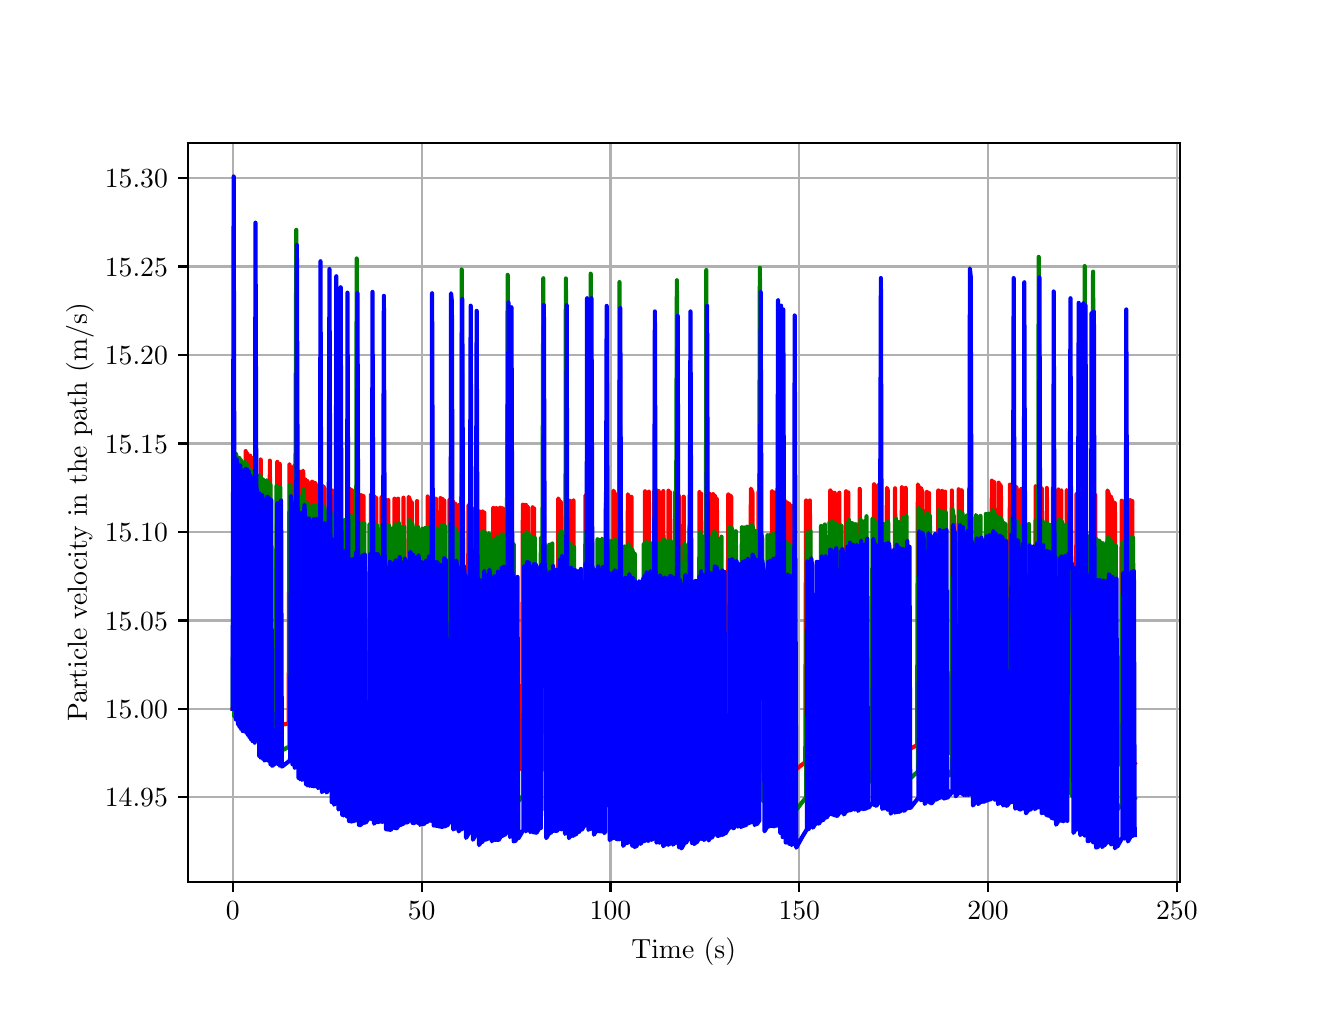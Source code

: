 \begingroup%
\makeatletter%
\begin{pgfpicture}%
\pgfpathrectangle{\pgfpointorigin}{\pgfqpoint{6.4in}{4.8in}}%
\pgfusepath{use as bounding box, clip}%
\begin{pgfscope}%
\pgfsetbuttcap%
\pgfsetmiterjoin%
\definecolor{currentfill}{rgb}{1.0,1.0,1.0}%
\pgfsetfillcolor{currentfill}%
\pgfsetlinewidth{0.0pt}%
\definecolor{currentstroke}{rgb}{1.0,1.0,1.0}%
\pgfsetstrokecolor{currentstroke}%
\pgfsetdash{}{0pt}%
\pgfpathmoveto{\pgfqpoint{0.0in}{0.0in}}%
\pgfpathlineto{\pgfqpoint{6.4in}{0.0in}}%
\pgfpathlineto{\pgfqpoint{6.4in}{4.8in}}%
\pgfpathlineto{\pgfqpoint{0.0in}{4.8in}}%
\pgfpathlineto{\pgfqpoint{0.0in}{0.0in}}%
\pgfpathclose%
\pgfusepath{fill}%
\end{pgfscope}%
\begin{pgfscope}%
\pgfsetbuttcap%
\pgfsetmiterjoin%
\definecolor{currentfill}{rgb}{1.0,1.0,1.0}%
\pgfsetfillcolor{currentfill}%
\pgfsetlinewidth{0.0pt}%
\definecolor{currentstroke}{rgb}{0.0,0.0,0.0}%
\pgfsetstrokecolor{currentstroke}%
\pgfsetstrokeopacity{0.0}%
\pgfsetdash{}{0pt}%
\pgfpathmoveto{\pgfqpoint{0.8in}{0.528in}}%
\pgfpathlineto{\pgfqpoint{5.76in}{0.528in}}%
\pgfpathlineto{\pgfqpoint{5.76in}{4.224in}}%
\pgfpathlineto{\pgfqpoint{0.8in}{4.224in}}%
\pgfpathlineto{\pgfqpoint{0.8in}{0.528in}}%
\pgfpathclose%
\pgfusepath{fill}%
\end{pgfscope}%
\begin{pgfscope}%
\pgfpathrectangle{\pgfqpoint{0.8in}{0.528in}}{\pgfqpoint{4.96in}{3.696in}}%
\pgfusepath{clip}%
\pgfsetrectcap%
\pgfsetroundjoin%
\pgfsetlinewidth{0.803pt}%
\definecolor{currentstroke}{rgb}{0.69,0.69,0.69}%
\pgfsetstrokecolor{currentstroke}%
\pgfsetdash{}{0pt}%
\pgfpathmoveto{\pgfqpoint{1.025in}{0.528in}}%
\pgfpathlineto{\pgfqpoint{1.025in}{4.224in}}%
\pgfusepath{stroke}%
\end{pgfscope}%
\begin{pgfscope}%
\pgfsetbuttcap%
\pgfsetroundjoin%
\definecolor{currentfill}{rgb}{0.0,0.0,0.0}%
\pgfsetfillcolor{currentfill}%
\pgfsetlinewidth{0.803pt}%
\definecolor{currentstroke}{rgb}{0.0,0.0,0.0}%
\pgfsetstrokecolor{currentstroke}%
\pgfsetdash{}{0pt}%
\pgfsys@defobject{currentmarker}{\pgfqpoint{0.0in}{-0.049in}}{\pgfqpoint{0.0in}{0.0in}}{%
\pgfpathmoveto{\pgfqpoint{0.0in}{0.0in}}%
\pgfpathlineto{\pgfqpoint{0.0in}{-0.049in}}%
\pgfusepath{stroke,fill}%
}%
\begin{pgfscope}%
\pgfsys@transformshift{1.025in}{0.528in}%
\pgfsys@useobject{currentmarker}{}%
\end{pgfscope}%
\end{pgfscope}%
\begin{pgfscope}%
\definecolor{textcolor}{rgb}{0.0,0.0,0.0}%
\pgfsetstrokecolor{textcolor}%
\pgfsetfillcolor{textcolor}%
\pgftext[x=1.025in,y=0.431in,,top]{\color{textcolor}\rmfamily\fontsize{10.0}{12.0}\selectfont \(\displaystyle {0}\)}%
\end{pgfscope}%
\begin{pgfscope}%
\pgfpathrectangle{\pgfqpoint{0.8in}{0.528in}}{\pgfqpoint{4.96in}{3.696in}}%
\pgfusepath{clip}%
\pgfsetrectcap%
\pgfsetroundjoin%
\pgfsetlinewidth{0.803pt}%
\definecolor{currentstroke}{rgb}{0.69,0.69,0.69}%
\pgfsetstrokecolor{currentstroke}%
\pgfsetdash{}{0pt}%
\pgfpathmoveto{\pgfqpoint{1.97in}{0.528in}}%
\pgfpathlineto{\pgfqpoint{1.97in}{4.224in}}%
\pgfusepath{stroke}%
\end{pgfscope}%
\begin{pgfscope}%
\pgfsetbuttcap%
\pgfsetroundjoin%
\definecolor{currentfill}{rgb}{0.0,0.0,0.0}%
\pgfsetfillcolor{currentfill}%
\pgfsetlinewidth{0.803pt}%
\definecolor{currentstroke}{rgb}{0.0,0.0,0.0}%
\pgfsetstrokecolor{currentstroke}%
\pgfsetdash{}{0pt}%
\pgfsys@defobject{currentmarker}{\pgfqpoint{0.0in}{-0.049in}}{\pgfqpoint{0.0in}{0.0in}}{%
\pgfpathmoveto{\pgfqpoint{0.0in}{0.0in}}%
\pgfpathlineto{\pgfqpoint{0.0in}{-0.049in}}%
\pgfusepath{stroke,fill}%
}%
\begin{pgfscope}%
\pgfsys@transformshift{1.97in}{0.528in}%
\pgfsys@useobject{currentmarker}{}%
\end{pgfscope}%
\end{pgfscope}%
\begin{pgfscope}%
\definecolor{textcolor}{rgb}{0.0,0.0,0.0}%
\pgfsetstrokecolor{textcolor}%
\pgfsetfillcolor{textcolor}%
\pgftext[x=1.97in,y=0.431in,,top]{\color{textcolor}\rmfamily\fontsize{10.0}{12.0}\selectfont \(\displaystyle {50}\)}%
\end{pgfscope}%
\begin{pgfscope}%
\pgfpathrectangle{\pgfqpoint{0.8in}{0.528in}}{\pgfqpoint{4.96in}{3.696in}}%
\pgfusepath{clip}%
\pgfsetrectcap%
\pgfsetroundjoin%
\pgfsetlinewidth{0.803pt}%
\definecolor{currentstroke}{rgb}{0.69,0.69,0.69}%
\pgfsetstrokecolor{currentstroke}%
\pgfsetdash{}{0pt}%
\pgfpathmoveto{\pgfqpoint{2.914in}{0.528in}}%
\pgfpathlineto{\pgfqpoint{2.914in}{4.224in}}%
\pgfusepath{stroke}%
\end{pgfscope}%
\begin{pgfscope}%
\pgfsetbuttcap%
\pgfsetroundjoin%
\definecolor{currentfill}{rgb}{0.0,0.0,0.0}%
\pgfsetfillcolor{currentfill}%
\pgfsetlinewidth{0.803pt}%
\definecolor{currentstroke}{rgb}{0.0,0.0,0.0}%
\pgfsetstrokecolor{currentstroke}%
\pgfsetdash{}{0pt}%
\pgfsys@defobject{currentmarker}{\pgfqpoint{0.0in}{-0.049in}}{\pgfqpoint{0.0in}{0.0in}}{%
\pgfpathmoveto{\pgfqpoint{0.0in}{0.0in}}%
\pgfpathlineto{\pgfqpoint{0.0in}{-0.049in}}%
\pgfusepath{stroke,fill}%
}%
\begin{pgfscope}%
\pgfsys@transformshift{2.914in}{0.528in}%
\pgfsys@useobject{currentmarker}{}%
\end{pgfscope}%
\end{pgfscope}%
\begin{pgfscope}%
\definecolor{textcolor}{rgb}{0.0,0.0,0.0}%
\pgfsetstrokecolor{textcolor}%
\pgfsetfillcolor{textcolor}%
\pgftext[x=2.914in,y=0.431in,,top]{\color{textcolor}\rmfamily\fontsize{10.0}{12.0}\selectfont \(\displaystyle {100}\)}%
\end{pgfscope}%
\begin{pgfscope}%
\pgfpathrectangle{\pgfqpoint{0.8in}{0.528in}}{\pgfqpoint{4.96in}{3.696in}}%
\pgfusepath{clip}%
\pgfsetrectcap%
\pgfsetroundjoin%
\pgfsetlinewidth{0.803pt}%
\definecolor{currentstroke}{rgb}{0.69,0.69,0.69}%
\pgfsetstrokecolor{currentstroke}%
\pgfsetdash{}{0pt}%
\pgfpathmoveto{\pgfqpoint{3.858in}{0.528in}}%
\pgfpathlineto{\pgfqpoint{3.858in}{4.224in}}%
\pgfusepath{stroke}%
\end{pgfscope}%
\begin{pgfscope}%
\pgfsetbuttcap%
\pgfsetroundjoin%
\definecolor{currentfill}{rgb}{0.0,0.0,0.0}%
\pgfsetfillcolor{currentfill}%
\pgfsetlinewidth{0.803pt}%
\definecolor{currentstroke}{rgb}{0.0,0.0,0.0}%
\pgfsetstrokecolor{currentstroke}%
\pgfsetdash{}{0pt}%
\pgfsys@defobject{currentmarker}{\pgfqpoint{0.0in}{-0.049in}}{\pgfqpoint{0.0in}{0.0in}}{%
\pgfpathmoveto{\pgfqpoint{0.0in}{0.0in}}%
\pgfpathlineto{\pgfqpoint{0.0in}{-0.049in}}%
\pgfusepath{stroke,fill}%
}%
\begin{pgfscope}%
\pgfsys@transformshift{3.858in}{0.528in}%
\pgfsys@useobject{currentmarker}{}%
\end{pgfscope}%
\end{pgfscope}%
\begin{pgfscope}%
\definecolor{textcolor}{rgb}{0.0,0.0,0.0}%
\pgfsetstrokecolor{textcolor}%
\pgfsetfillcolor{textcolor}%
\pgftext[x=3.858in,y=0.431in,,top]{\color{textcolor}\rmfamily\fontsize{10.0}{12.0}\selectfont \(\displaystyle {150}\)}%
\end{pgfscope}%
\begin{pgfscope}%
\pgfpathrectangle{\pgfqpoint{0.8in}{0.528in}}{\pgfqpoint{4.96in}{3.696in}}%
\pgfusepath{clip}%
\pgfsetrectcap%
\pgfsetroundjoin%
\pgfsetlinewidth{0.803pt}%
\definecolor{currentstroke}{rgb}{0.69,0.69,0.69}%
\pgfsetstrokecolor{currentstroke}%
\pgfsetdash{}{0pt}%
\pgfpathmoveto{\pgfqpoint{4.802in}{0.528in}}%
\pgfpathlineto{\pgfqpoint{4.802in}{4.224in}}%
\pgfusepath{stroke}%
\end{pgfscope}%
\begin{pgfscope}%
\pgfsetbuttcap%
\pgfsetroundjoin%
\definecolor{currentfill}{rgb}{0.0,0.0,0.0}%
\pgfsetfillcolor{currentfill}%
\pgfsetlinewidth{0.803pt}%
\definecolor{currentstroke}{rgb}{0.0,0.0,0.0}%
\pgfsetstrokecolor{currentstroke}%
\pgfsetdash{}{0pt}%
\pgfsys@defobject{currentmarker}{\pgfqpoint{0.0in}{-0.049in}}{\pgfqpoint{0.0in}{0.0in}}{%
\pgfpathmoveto{\pgfqpoint{0.0in}{0.0in}}%
\pgfpathlineto{\pgfqpoint{0.0in}{-0.049in}}%
\pgfusepath{stroke,fill}%
}%
\begin{pgfscope}%
\pgfsys@transformshift{4.802in}{0.528in}%
\pgfsys@useobject{currentmarker}{}%
\end{pgfscope}%
\end{pgfscope}%
\begin{pgfscope}%
\definecolor{textcolor}{rgb}{0.0,0.0,0.0}%
\pgfsetstrokecolor{textcolor}%
\pgfsetfillcolor{textcolor}%
\pgftext[x=4.802in,y=0.431in,,top]{\color{textcolor}\rmfamily\fontsize{10.0}{12.0}\selectfont \(\displaystyle {200}\)}%
\end{pgfscope}%
\begin{pgfscope}%
\pgfpathrectangle{\pgfqpoint{0.8in}{0.528in}}{\pgfqpoint{4.96in}{3.696in}}%
\pgfusepath{clip}%
\pgfsetrectcap%
\pgfsetroundjoin%
\pgfsetlinewidth{0.803pt}%
\definecolor{currentstroke}{rgb}{0.69,0.69,0.69}%
\pgfsetstrokecolor{currentstroke}%
\pgfsetdash{}{0pt}%
\pgfpathmoveto{\pgfqpoint{5.746in}{0.528in}}%
\pgfpathlineto{\pgfqpoint{5.746in}{4.224in}}%
\pgfusepath{stroke}%
\end{pgfscope}%
\begin{pgfscope}%
\pgfsetbuttcap%
\pgfsetroundjoin%
\definecolor{currentfill}{rgb}{0.0,0.0,0.0}%
\pgfsetfillcolor{currentfill}%
\pgfsetlinewidth{0.803pt}%
\definecolor{currentstroke}{rgb}{0.0,0.0,0.0}%
\pgfsetstrokecolor{currentstroke}%
\pgfsetdash{}{0pt}%
\pgfsys@defobject{currentmarker}{\pgfqpoint{0.0in}{-0.049in}}{\pgfqpoint{0.0in}{0.0in}}{%
\pgfpathmoveto{\pgfqpoint{0.0in}{0.0in}}%
\pgfpathlineto{\pgfqpoint{0.0in}{-0.049in}}%
\pgfusepath{stroke,fill}%
}%
\begin{pgfscope}%
\pgfsys@transformshift{5.746in}{0.528in}%
\pgfsys@useobject{currentmarker}{}%
\end{pgfscope}%
\end{pgfscope}%
\begin{pgfscope}%
\definecolor{textcolor}{rgb}{0.0,0.0,0.0}%
\pgfsetstrokecolor{textcolor}%
\pgfsetfillcolor{textcolor}%
\pgftext[x=5.746in,y=0.431in,,top]{\color{textcolor}\rmfamily\fontsize{10.0}{12.0}\selectfont \(\displaystyle {250}\)}%
\end{pgfscope}%
\begin{pgfscope}%
\definecolor{textcolor}{rgb}{0.0,0.0,0.0}%
\pgfsetstrokecolor{textcolor}%
\pgfsetfillcolor{textcolor}%
\pgftext[x=3.28in,y=0.252in,,top]{\color{textcolor}\rmfamily\fontsize{10.0}{12.0}\selectfont Time (s)}%
\end{pgfscope}%
\begin{pgfscope}%
\pgfpathrectangle{\pgfqpoint{0.8in}{0.528in}}{\pgfqpoint{4.96in}{3.696in}}%
\pgfusepath{clip}%
\pgfsetrectcap%
\pgfsetroundjoin%
\pgfsetlinewidth{0.803pt}%
\definecolor{currentstroke}{rgb}{0.69,0.69,0.69}%
\pgfsetstrokecolor{currentstroke}%
\pgfsetdash{}{0pt}%
\pgfpathmoveto{\pgfqpoint{0.8in}{0.952in}}%
\pgfpathlineto{\pgfqpoint{5.76in}{0.952in}}%
\pgfusepath{stroke}%
\end{pgfscope}%
\begin{pgfscope}%
\pgfsetbuttcap%
\pgfsetroundjoin%
\definecolor{currentfill}{rgb}{0.0,0.0,0.0}%
\pgfsetfillcolor{currentfill}%
\pgfsetlinewidth{0.803pt}%
\definecolor{currentstroke}{rgb}{0.0,0.0,0.0}%
\pgfsetstrokecolor{currentstroke}%
\pgfsetdash{}{0pt}%
\pgfsys@defobject{currentmarker}{\pgfqpoint{-0.049in}{0.0in}}{\pgfqpoint{-0.0in}{0.0in}}{%
\pgfpathmoveto{\pgfqpoint{-0.0in}{0.0in}}%
\pgfpathlineto{\pgfqpoint{-0.049in}{0.0in}}%
\pgfusepath{stroke,fill}%
}%
\begin{pgfscope}%
\pgfsys@transformshift{0.8in}{0.952in}%
\pgfsys@useobject{currentmarker}{}%
\end{pgfscope}%
\end{pgfscope}%
\begin{pgfscope}%
\definecolor{textcolor}{rgb}{0.0,0.0,0.0}%
\pgfsetstrokecolor{textcolor}%
\pgfsetfillcolor{textcolor}%
\pgftext[x=0.386in, y=0.904in, left, base]{\color{textcolor}\rmfamily\fontsize{10.0}{12.0}\selectfont \(\displaystyle {14.95}\)}%
\end{pgfscope}%
\begin{pgfscope}%
\pgfpathrectangle{\pgfqpoint{0.8in}{0.528in}}{\pgfqpoint{4.96in}{3.696in}}%
\pgfusepath{clip}%
\pgfsetrectcap%
\pgfsetroundjoin%
\pgfsetlinewidth{0.803pt}%
\definecolor{currentstroke}{rgb}{0.69,0.69,0.69}%
\pgfsetstrokecolor{currentstroke}%
\pgfsetdash{}{0pt}%
\pgfpathmoveto{\pgfqpoint{0.8in}{1.394in}}%
\pgfpathlineto{\pgfqpoint{5.76in}{1.394in}}%
\pgfusepath{stroke}%
\end{pgfscope}%
\begin{pgfscope}%
\pgfsetbuttcap%
\pgfsetroundjoin%
\definecolor{currentfill}{rgb}{0.0,0.0,0.0}%
\pgfsetfillcolor{currentfill}%
\pgfsetlinewidth{0.803pt}%
\definecolor{currentstroke}{rgb}{0.0,0.0,0.0}%
\pgfsetstrokecolor{currentstroke}%
\pgfsetdash{}{0pt}%
\pgfsys@defobject{currentmarker}{\pgfqpoint{-0.049in}{0.0in}}{\pgfqpoint{-0.0in}{0.0in}}{%
\pgfpathmoveto{\pgfqpoint{-0.0in}{0.0in}}%
\pgfpathlineto{\pgfqpoint{-0.049in}{0.0in}}%
\pgfusepath{stroke,fill}%
}%
\begin{pgfscope}%
\pgfsys@transformshift{0.8in}{1.394in}%
\pgfsys@useobject{currentmarker}{}%
\end{pgfscope}%
\end{pgfscope}%
\begin{pgfscope}%
\definecolor{textcolor}{rgb}{0.0,0.0,0.0}%
\pgfsetstrokecolor{textcolor}%
\pgfsetfillcolor{textcolor}%
\pgftext[x=0.386in, y=1.346in, left, base]{\color{textcolor}\rmfamily\fontsize{10.0}{12.0}\selectfont \(\displaystyle {15.00}\)}%
\end{pgfscope}%
\begin{pgfscope}%
\pgfpathrectangle{\pgfqpoint{0.8in}{0.528in}}{\pgfqpoint{4.96in}{3.696in}}%
\pgfusepath{clip}%
\pgfsetrectcap%
\pgfsetroundjoin%
\pgfsetlinewidth{0.803pt}%
\definecolor{currentstroke}{rgb}{0.69,0.69,0.69}%
\pgfsetstrokecolor{currentstroke}%
\pgfsetdash{}{0pt}%
\pgfpathmoveto{\pgfqpoint{0.8in}{1.836in}}%
\pgfpathlineto{\pgfqpoint{5.76in}{1.836in}}%
\pgfusepath{stroke}%
\end{pgfscope}%
\begin{pgfscope}%
\pgfsetbuttcap%
\pgfsetroundjoin%
\definecolor{currentfill}{rgb}{0.0,0.0,0.0}%
\pgfsetfillcolor{currentfill}%
\pgfsetlinewidth{0.803pt}%
\definecolor{currentstroke}{rgb}{0.0,0.0,0.0}%
\pgfsetstrokecolor{currentstroke}%
\pgfsetdash{}{0pt}%
\pgfsys@defobject{currentmarker}{\pgfqpoint{-0.049in}{0.0in}}{\pgfqpoint{-0.0in}{0.0in}}{%
\pgfpathmoveto{\pgfqpoint{-0.0in}{0.0in}}%
\pgfpathlineto{\pgfqpoint{-0.049in}{0.0in}}%
\pgfusepath{stroke,fill}%
}%
\begin{pgfscope}%
\pgfsys@transformshift{0.8in}{1.836in}%
\pgfsys@useobject{currentmarker}{}%
\end{pgfscope}%
\end{pgfscope}%
\begin{pgfscope}%
\definecolor{textcolor}{rgb}{0.0,0.0,0.0}%
\pgfsetstrokecolor{textcolor}%
\pgfsetfillcolor{textcolor}%
\pgftext[x=0.386in, y=1.788in, left, base]{\color{textcolor}\rmfamily\fontsize{10.0}{12.0}\selectfont \(\displaystyle {15.05}\)}%
\end{pgfscope}%
\begin{pgfscope}%
\pgfpathrectangle{\pgfqpoint{0.8in}{0.528in}}{\pgfqpoint{4.96in}{3.696in}}%
\pgfusepath{clip}%
\pgfsetrectcap%
\pgfsetroundjoin%
\pgfsetlinewidth{0.803pt}%
\definecolor{currentstroke}{rgb}{0.69,0.69,0.69}%
\pgfsetstrokecolor{currentstroke}%
\pgfsetdash{}{0pt}%
\pgfpathmoveto{\pgfqpoint{0.8in}{2.279in}}%
\pgfpathlineto{\pgfqpoint{5.76in}{2.279in}}%
\pgfusepath{stroke}%
\end{pgfscope}%
\begin{pgfscope}%
\pgfsetbuttcap%
\pgfsetroundjoin%
\definecolor{currentfill}{rgb}{0.0,0.0,0.0}%
\pgfsetfillcolor{currentfill}%
\pgfsetlinewidth{0.803pt}%
\definecolor{currentstroke}{rgb}{0.0,0.0,0.0}%
\pgfsetstrokecolor{currentstroke}%
\pgfsetdash{}{0pt}%
\pgfsys@defobject{currentmarker}{\pgfqpoint{-0.049in}{0.0in}}{\pgfqpoint{-0.0in}{0.0in}}{%
\pgfpathmoveto{\pgfqpoint{-0.0in}{0.0in}}%
\pgfpathlineto{\pgfqpoint{-0.049in}{0.0in}}%
\pgfusepath{stroke,fill}%
}%
\begin{pgfscope}%
\pgfsys@transformshift{0.8in}{2.279in}%
\pgfsys@useobject{currentmarker}{}%
\end{pgfscope}%
\end{pgfscope}%
\begin{pgfscope}%
\definecolor{textcolor}{rgb}{0.0,0.0,0.0}%
\pgfsetstrokecolor{textcolor}%
\pgfsetfillcolor{textcolor}%
\pgftext[x=0.386in, y=2.23in, left, base]{\color{textcolor}\rmfamily\fontsize{10.0}{12.0}\selectfont \(\displaystyle {15.10}\)}%
\end{pgfscope}%
\begin{pgfscope}%
\pgfpathrectangle{\pgfqpoint{0.8in}{0.528in}}{\pgfqpoint{4.96in}{3.696in}}%
\pgfusepath{clip}%
\pgfsetrectcap%
\pgfsetroundjoin%
\pgfsetlinewidth{0.803pt}%
\definecolor{currentstroke}{rgb}{0.69,0.69,0.69}%
\pgfsetstrokecolor{currentstroke}%
\pgfsetdash{}{0pt}%
\pgfpathmoveto{\pgfqpoint{0.8in}{2.721in}}%
\pgfpathlineto{\pgfqpoint{5.76in}{2.721in}}%
\pgfusepath{stroke}%
\end{pgfscope}%
\begin{pgfscope}%
\pgfsetbuttcap%
\pgfsetroundjoin%
\definecolor{currentfill}{rgb}{0.0,0.0,0.0}%
\pgfsetfillcolor{currentfill}%
\pgfsetlinewidth{0.803pt}%
\definecolor{currentstroke}{rgb}{0.0,0.0,0.0}%
\pgfsetstrokecolor{currentstroke}%
\pgfsetdash{}{0pt}%
\pgfsys@defobject{currentmarker}{\pgfqpoint{-0.049in}{0.0in}}{\pgfqpoint{-0.0in}{0.0in}}{%
\pgfpathmoveto{\pgfqpoint{-0.0in}{0.0in}}%
\pgfpathlineto{\pgfqpoint{-0.049in}{0.0in}}%
\pgfusepath{stroke,fill}%
}%
\begin{pgfscope}%
\pgfsys@transformshift{0.8in}{2.721in}%
\pgfsys@useobject{currentmarker}{}%
\end{pgfscope}%
\end{pgfscope}%
\begin{pgfscope}%
\definecolor{textcolor}{rgb}{0.0,0.0,0.0}%
\pgfsetstrokecolor{textcolor}%
\pgfsetfillcolor{textcolor}%
\pgftext[x=0.386in, y=2.673in, left, base]{\color{textcolor}\rmfamily\fontsize{10.0}{12.0}\selectfont \(\displaystyle {15.15}\)}%
\end{pgfscope}%
\begin{pgfscope}%
\pgfpathrectangle{\pgfqpoint{0.8in}{0.528in}}{\pgfqpoint{4.96in}{3.696in}}%
\pgfusepath{clip}%
\pgfsetrectcap%
\pgfsetroundjoin%
\pgfsetlinewidth{0.803pt}%
\definecolor{currentstroke}{rgb}{0.69,0.69,0.69}%
\pgfsetstrokecolor{currentstroke}%
\pgfsetdash{}{0pt}%
\pgfpathmoveto{\pgfqpoint{0.8in}{3.163in}}%
\pgfpathlineto{\pgfqpoint{5.76in}{3.163in}}%
\pgfusepath{stroke}%
\end{pgfscope}%
\begin{pgfscope}%
\pgfsetbuttcap%
\pgfsetroundjoin%
\definecolor{currentfill}{rgb}{0.0,0.0,0.0}%
\pgfsetfillcolor{currentfill}%
\pgfsetlinewidth{0.803pt}%
\definecolor{currentstroke}{rgb}{0.0,0.0,0.0}%
\pgfsetstrokecolor{currentstroke}%
\pgfsetdash{}{0pt}%
\pgfsys@defobject{currentmarker}{\pgfqpoint{-0.049in}{0.0in}}{\pgfqpoint{-0.0in}{0.0in}}{%
\pgfpathmoveto{\pgfqpoint{-0.0in}{0.0in}}%
\pgfpathlineto{\pgfqpoint{-0.049in}{0.0in}}%
\pgfusepath{stroke,fill}%
}%
\begin{pgfscope}%
\pgfsys@transformshift{0.8in}{3.163in}%
\pgfsys@useobject{currentmarker}{}%
\end{pgfscope}%
\end{pgfscope}%
\begin{pgfscope}%
\definecolor{textcolor}{rgb}{0.0,0.0,0.0}%
\pgfsetstrokecolor{textcolor}%
\pgfsetfillcolor{textcolor}%
\pgftext[x=0.386in, y=3.115in, left, base]{\color{textcolor}\rmfamily\fontsize{10.0}{12.0}\selectfont \(\displaystyle {15.20}\)}%
\end{pgfscope}%
\begin{pgfscope}%
\pgfpathrectangle{\pgfqpoint{0.8in}{0.528in}}{\pgfqpoint{4.96in}{3.696in}}%
\pgfusepath{clip}%
\pgfsetrectcap%
\pgfsetroundjoin%
\pgfsetlinewidth{0.803pt}%
\definecolor{currentstroke}{rgb}{0.69,0.69,0.69}%
\pgfsetstrokecolor{currentstroke}%
\pgfsetdash{}{0pt}%
\pgfpathmoveto{\pgfqpoint{0.8in}{3.606in}}%
\pgfpathlineto{\pgfqpoint{5.76in}{3.606in}}%
\pgfusepath{stroke}%
\end{pgfscope}%
\begin{pgfscope}%
\pgfsetbuttcap%
\pgfsetroundjoin%
\definecolor{currentfill}{rgb}{0.0,0.0,0.0}%
\pgfsetfillcolor{currentfill}%
\pgfsetlinewidth{0.803pt}%
\definecolor{currentstroke}{rgb}{0.0,0.0,0.0}%
\pgfsetstrokecolor{currentstroke}%
\pgfsetdash{}{0pt}%
\pgfsys@defobject{currentmarker}{\pgfqpoint{-0.049in}{0.0in}}{\pgfqpoint{-0.0in}{0.0in}}{%
\pgfpathmoveto{\pgfqpoint{-0.0in}{0.0in}}%
\pgfpathlineto{\pgfqpoint{-0.049in}{0.0in}}%
\pgfusepath{stroke,fill}%
}%
\begin{pgfscope}%
\pgfsys@transformshift{0.8in}{3.606in}%
\pgfsys@useobject{currentmarker}{}%
\end{pgfscope}%
\end{pgfscope}%
\begin{pgfscope}%
\definecolor{textcolor}{rgb}{0.0,0.0,0.0}%
\pgfsetstrokecolor{textcolor}%
\pgfsetfillcolor{textcolor}%
\pgftext[x=0.386in, y=3.557in, left, base]{\color{textcolor}\rmfamily\fontsize{10.0}{12.0}\selectfont \(\displaystyle {15.25}\)}%
\end{pgfscope}%
\begin{pgfscope}%
\pgfpathrectangle{\pgfqpoint{0.8in}{0.528in}}{\pgfqpoint{4.96in}{3.696in}}%
\pgfusepath{clip}%
\pgfsetrectcap%
\pgfsetroundjoin%
\pgfsetlinewidth{0.803pt}%
\definecolor{currentstroke}{rgb}{0.69,0.69,0.69}%
\pgfsetstrokecolor{currentstroke}%
\pgfsetdash{}{0pt}%
\pgfpathmoveto{\pgfqpoint{0.8in}{4.048in}}%
\pgfpathlineto{\pgfqpoint{5.76in}{4.048in}}%
\pgfusepath{stroke}%
\end{pgfscope}%
\begin{pgfscope}%
\pgfsetbuttcap%
\pgfsetroundjoin%
\definecolor{currentfill}{rgb}{0.0,0.0,0.0}%
\pgfsetfillcolor{currentfill}%
\pgfsetlinewidth{0.803pt}%
\definecolor{currentstroke}{rgb}{0.0,0.0,0.0}%
\pgfsetstrokecolor{currentstroke}%
\pgfsetdash{}{0pt}%
\pgfsys@defobject{currentmarker}{\pgfqpoint{-0.049in}{0.0in}}{\pgfqpoint{-0.0in}{0.0in}}{%
\pgfpathmoveto{\pgfqpoint{-0.0in}{0.0in}}%
\pgfpathlineto{\pgfqpoint{-0.049in}{0.0in}}%
\pgfusepath{stroke,fill}%
}%
\begin{pgfscope}%
\pgfsys@transformshift{0.8in}{4.048in}%
\pgfsys@useobject{currentmarker}{}%
\end{pgfscope}%
\end{pgfscope}%
\begin{pgfscope}%
\definecolor{textcolor}{rgb}{0.0,0.0,0.0}%
\pgfsetstrokecolor{textcolor}%
\pgfsetfillcolor{textcolor}%
\pgftext[x=0.386in, y=4.0in, left, base]{\color{textcolor}\rmfamily\fontsize{10.0}{12.0}\selectfont \(\displaystyle {15.30}\)}%
\end{pgfscope}%
\begin{pgfscope}%
\definecolor{textcolor}{rgb}{0.0,0.0,0.0}%
\pgfsetstrokecolor{textcolor}%
\pgfsetfillcolor{textcolor}%
\pgftext[x=0.331in,y=2.376in,,bottom,rotate=90.0]{\color{textcolor}\rmfamily\fontsize{10.0}{12.0}\selectfont Particle velocity in the path (m/s)}%
\end{pgfscope}%
\begin{pgfscope}%
\pgfpathrectangle{\pgfqpoint{0.8in}{0.528in}}{\pgfqpoint{4.96in}{3.696in}}%
\pgfusepath{clip}%
\pgfsetrectcap%
\pgfsetroundjoin%
\pgfsetlinewidth{1.506pt}%
\definecolor{currentstroke}{rgb}{1.0,0.0,0.0}%
\pgfsetstrokecolor{currentstroke}%
\pgfsetdash{}{0pt}%
\pgfpathmoveto{\pgfqpoint{1.025in}{1.394in}}%
\pgfpathlineto{\pgfqpoint{1.086in}{1.394in}}%
\pgfpathlineto{\pgfqpoint{1.09in}{2.683in}}%
\pgfpathlineto{\pgfqpoint{1.093in}{1.381in}}%
\pgfpathlineto{\pgfqpoint{1.097in}{2.671in}}%
\pgfpathlineto{\pgfqpoint{1.101in}{1.369in}}%
\pgfpathlineto{\pgfqpoint{1.109in}{1.369in}}%
\pgfpathlineto{\pgfqpoint{1.112in}{2.66in}}%
\pgfpathlineto{\pgfqpoint{1.116in}{1.357in}}%
\pgfpathlineto{\pgfqpoint{1.127in}{1.358in}}%
\pgfpathlineto{\pgfqpoint{1.131in}{2.65in}}%
\pgfpathlineto{\pgfqpoint{1.135in}{1.346in}}%
\pgfpathlineto{\pgfqpoint{1.161in}{1.349in}}%
\pgfpathlineto{\pgfqpoint{1.165in}{2.641in}}%
\pgfpathlineto{\pgfqpoint{1.169in}{1.337in}}%
\pgfpathlineto{\pgfqpoint{1.207in}{1.342in}}%
\pgfpathlineto{\pgfqpoint{1.211in}{2.635in}}%
\pgfpathlineto{\pgfqpoint{1.214in}{1.33in}}%
\pgfpathlineto{\pgfqpoint{1.244in}{1.335in}}%
\pgfpathlineto{\pgfqpoint{1.248in}{2.629in}}%
\pgfpathlineto{\pgfqpoint{1.252in}{1.324in}}%
\pgfpathlineto{\pgfqpoint{1.256in}{1.324in}}%
\pgfpathlineto{\pgfqpoint{1.26in}{2.619in}}%
\pgfpathlineto{\pgfqpoint{1.263in}{1.313in}}%
\pgfpathlineto{\pgfqpoint{1.305in}{1.321in}}%
\pgfpathlineto{\pgfqpoint{1.309in}{2.616in}}%
\pgfpathlineto{\pgfqpoint{1.312in}{1.31in}}%
\pgfpathlineto{\pgfqpoint{1.328in}{1.313in}}%
\pgfpathlineto{\pgfqpoint{1.331in}{2.609in}}%
\pgfpathlineto{\pgfqpoint{1.335in}{2.598in}}%
\pgfpathlineto{\pgfqpoint{1.339in}{1.29in}}%
\pgfpathlineto{\pgfqpoint{1.343in}{2.587in}}%
\pgfpathlineto{\pgfqpoint{1.346in}{1.279in}}%
\pgfpathlineto{\pgfqpoint{1.358in}{1.282in}}%
\pgfpathlineto{\pgfqpoint{1.362in}{2.58in}}%
\pgfpathlineto{\pgfqpoint{1.365in}{1.272in}}%
\pgfpathlineto{\pgfqpoint{1.369in}{1.273in}}%
\pgfpathlineto{\pgfqpoint{1.373in}{2.572in}}%
\pgfpathlineto{\pgfqpoint{1.377in}{2.585in}}%
\pgfpathlineto{\pgfqpoint{1.38in}{2.525in}}%
\pgfpathlineto{\pgfqpoint{1.384in}{1.239in}}%
\pgfpathlineto{\pgfqpoint{1.388in}{2.541in}}%
\pgfpathlineto{\pgfqpoint{1.392in}{1.229in}}%
\pgfpathlineto{\pgfqpoint{1.396in}{1.231in}}%
\pgfpathlineto{\pgfqpoint{1.399in}{2.533in}}%
\pgfpathlineto{\pgfqpoint{1.403in}{1.221in}}%
\pgfpathlineto{\pgfqpoint{1.418in}{1.228in}}%
\pgfpathlineto{\pgfqpoint{1.422in}{2.53in}}%
\pgfpathlineto{\pgfqpoint{1.426in}{1.218in}}%
\pgfpathlineto{\pgfqpoint{1.433in}{1.222in}}%
\pgfpathlineto{\pgfqpoint{1.437in}{2.525in}}%
\pgfpathlineto{\pgfqpoint{1.441in}{2.514in}}%
\pgfpathlineto{\pgfqpoint{1.445in}{1.201in}}%
\pgfpathlineto{\pgfqpoint{1.456in}{1.207in}}%
\pgfpathlineto{\pgfqpoint{1.46in}{2.511in}}%
\pgfpathlineto{\pgfqpoint{1.464in}{1.197in}}%
\pgfpathlineto{\pgfqpoint{1.475in}{1.203in}}%
\pgfpathlineto{\pgfqpoint{1.479in}{2.507in}}%
\pgfpathlineto{\pgfqpoint{1.482in}{2.497in}}%
\pgfpathlineto{\pgfqpoint{1.486in}{1.183in}}%
\pgfpathlineto{\pgfqpoint{1.501in}{1.191in}}%
\pgfpathlineto{\pgfqpoint{1.505in}{2.496in}}%
\pgfpathlineto{\pgfqpoint{1.509in}{1.182in}}%
\pgfpathlineto{\pgfqpoint{1.513in}{1.184in}}%
\pgfpathlineto{\pgfqpoint{1.516in}{2.49in}}%
\pgfpathlineto{\pgfqpoint{1.52in}{1.176in}}%
\pgfpathlineto{\pgfqpoint{1.532in}{1.182in}}%
\pgfpathlineto{\pgfqpoint{1.535in}{2.488in}}%
\pgfpathlineto{\pgfqpoint{1.543in}{2.467in}}%
\pgfpathlineto{\pgfqpoint{1.547in}{1.152in}}%
\pgfpathlineto{\pgfqpoint{1.588in}{1.177in}}%
\pgfpathlineto{\pgfqpoint{1.607in}{1.188in}}%
\pgfpathlineto{\pgfqpoint{1.611in}{2.493in}}%
\pgfpathlineto{\pgfqpoint{1.615in}{1.179in}}%
\pgfpathlineto{\pgfqpoint{1.618in}{1.181in}}%
\pgfpathlineto{\pgfqpoint{1.622in}{2.487in}}%
\pgfpathlineto{\pgfqpoint{1.626in}{1.172in}}%
\pgfpathlineto{\pgfqpoint{1.63in}{1.174in}}%
\pgfpathlineto{\pgfqpoint{1.633in}{2.481in}}%
\pgfpathlineto{\pgfqpoint{1.637in}{1.166in}}%
\pgfpathlineto{\pgfqpoint{1.641in}{1.168in}}%
\pgfpathlineto{\pgfqpoint{1.645in}{2.475in}}%
\pgfpathlineto{\pgfqpoint{1.649in}{1.159in}}%
\pgfpathlineto{\pgfqpoint{1.652in}{2.467in}}%
\pgfpathlineto{\pgfqpoint{1.656in}{1.151in}}%
\pgfpathlineto{\pgfqpoint{1.664in}{1.156in}}%
\pgfpathlineto{\pgfqpoint{1.667in}{2.463in}}%
\pgfpathlineto{\pgfqpoint{1.671in}{1.148in}}%
\pgfpathlineto{\pgfqpoint{1.675in}{1.15in}}%
\pgfpathlineto{\pgfqpoint{1.679in}{2.458in}}%
\pgfpathlineto{\pgfqpoint{1.683in}{1.142in}}%
\pgfpathlineto{\pgfqpoint{1.713in}{1.161in}}%
\pgfpathlineto{\pgfqpoint{1.717in}{2.468in}}%
\pgfpathlineto{\pgfqpoint{1.72in}{2.458in}}%
\pgfpathlineto{\pgfqpoint{1.724in}{1.142in}}%
\pgfpathlineto{\pgfqpoint{1.732in}{1.147in}}%
\pgfpathlineto{\pgfqpoint{1.735in}{2.455in}}%
\pgfpathlineto{\pgfqpoint{1.739in}{1.139in}}%
\pgfpathlineto{\pgfqpoint{1.743in}{2.448in}}%
\pgfpathlineto{\pgfqpoint{1.747in}{1.131in}}%
\pgfpathlineto{\pgfqpoint{1.766in}{1.144in}}%
\pgfpathlineto{\pgfqpoint{1.769in}{2.452in}}%
\pgfpathlineto{\pgfqpoint{1.773in}{1.136in}}%
\pgfpathlineto{\pgfqpoint{1.777in}{2.445in}}%
\pgfpathlineto{\pgfqpoint{1.781in}{1.128in}}%
\pgfpathlineto{\pgfqpoint{1.785in}{1.131in}}%
\pgfpathlineto{\pgfqpoint{1.788in}{2.44in}}%
\pgfpathlineto{\pgfqpoint{1.792in}{1.123in}}%
\pgfpathlineto{\pgfqpoint{1.8in}{1.128in}}%
\pgfpathlineto{\pgfqpoint{1.803in}{2.438in}}%
\pgfpathlineto{\pgfqpoint{1.807in}{1.121in}}%
\pgfpathlineto{\pgfqpoint{1.83in}{1.137in}}%
\pgfpathlineto{\pgfqpoint{1.834in}{2.445in}}%
\pgfpathlineto{\pgfqpoint{1.837in}{1.129in}}%
\pgfpathlineto{\pgfqpoint{1.849in}{1.137in}}%
\pgfpathlineto{\pgfqpoint{1.852in}{2.445in}}%
\pgfpathlineto{\pgfqpoint{1.856in}{1.129in}}%
\pgfpathlineto{\pgfqpoint{1.875in}{1.142in}}%
\pgfpathlineto{\pgfqpoint{1.879in}{2.45in}}%
\pgfpathlineto{\pgfqpoint{1.883in}{1.134in}}%
\pgfpathlineto{\pgfqpoint{1.902in}{1.146in}}%
\pgfpathlineto{\pgfqpoint{1.905in}{2.454in}}%
\pgfpathlineto{\pgfqpoint{1.913in}{2.434in}}%
\pgfpathlineto{\pgfqpoint{1.917in}{1.117in}}%
\pgfpathlineto{\pgfqpoint{1.92in}{2.427in}}%
\pgfpathlineto{\pgfqpoint{1.924in}{1.11in}}%
\pgfpathlineto{\pgfqpoint{1.943in}{1.124in}}%
\pgfpathlineto{\pgfqpoint{1.947in}{2.433in}}%
\pgfpathlineto{\pgfqpoint{1.951in}{1.116in}}%
\pgfpathlineto{\pgfqpoint{1.988in}{1.143in}}%
\pgfpathlineto{\pgfqpoint{1.996in}{1.148in}}%
\pgfpathlineto{\pgfqpoint{2.0in}{2.456in}}%
\pgfpathlineto{\pgfqpoint{2.004in}{1.139in}}%
\pgfpathlineto{\pgfqpoint{2.007in}{2.448in}}%
\pgfpathlineto{\pgfqpoint{2.011in}{1.131in}}%
\pgfpathlineto{\pgfqpoint{2.015in}{1.134in}}%
\pgfpathlineto{\pgfqpoint{2.019in}{2.443in}}%
\pgfpathlineto{\pgfqpoint{2.022in}{1.126in}}%
\pgfpathlineto{\pgfqpoint{2.038in}{1.137in}}%
\pgfpathlineto{\pgfqpoint{2.041in}{2.445in}}%
\pgfpathlineto{\pgfqpoint{2.045in}{1.129in}}%
\pgfpathlineto{\pgfqpoint{2.06in}{1.139in}}%
\pgfpathlineto{\pgfqpoint{2.064in}{2.448in}}%
\pgfpathlineto{\pgfqpoint{2.068in}{1.131in}}%
\pgfpathlineto{\pgfqpoint{2.072in}{1.134in}}%
\pgfpathlineto{\pgfqpoint{2.075in}{2.443in}}%
\pgfpathlineto{\pgfqpoint{2.079in}{1.126in}}%
\pgfpathlineto{\pgfqpoint{2.083in}{2.435in}}%
\pgfpathlineto{\pgfqpoint{2.087in}{1.118in}}%
\pgfpathlineto{\pgfqpoint{2.106in}{1.132in}}%
\pgfpathlineto{\pgfqpoint{2.109in}{2.441in}}%
\pgfpathlineto{\pgfqpoint{2.113in}{2.431in}}%
\pgfpathlineto{\pgfqpoint{2.117in}{1.114in}}%
\pgfpathlineto{\pgfqpoint{2.124in}{1.119in}}%
\pgfpathlineto{\pgfqpoint{2.128in}{2.429in}}%
\pgfpathlineto{\pgfqpoint{2.132in}{1.112in}}%
\pgfpathlineto{\pgfqpoint{2.136in}{2.422in}}%
\pgfpathlineto{\pgfqpoint{2.14in}{2.412in}}%
\pgfpathlineto{\pgfqpoint{2.143in}{1.094in}}%
\pgfpathlineto{\pgfqpoint{2.155in}{1.103in}}%
\pgfpathlineto{\pgfqpoint{2.158in}{2.414in}}%
\pgfpathlineto{\pgfqpoint{2.162in}{1.096in}}%
\pgfpathlineto{\pgfqpoint{2.166in}{1.099in}}%
\pgfpathlineto{\pgfqpoint{2.17in}{2.41in}}%
\pgfpathlineto{\pgfqpoint{2.173in}{2.4in}}%
\pgfpathlineto{\pgfqpoint{2.177in}{1.082in}}%
\pgfpathlineto{\pgfqpoint{2.2in}{1.1in}}%
\pgfpathlineto{\pgfqpoint{2.204in}{2.411in}}%
\pgfpathlineto{\pgfqpoint{2.207in}{1.093in}}%
\pgfpathlineto{\pgfqpoint{2.211in}{2.404in}}%
\pgfpathlineto{\pgfqpoint{2.215in}{2.394in}}%
\pgfpathlineto{\pgfqpoint{2.219in}{1.076in}}%
\pgfpathlineto{\pgfqpoint{2.226in}{1.082in}}%
\pgfpathlineto{\pgfqpoint{2.23in}{2.394in}}%
\pgfpathlineto{\pgfqpoint{2.234in}{1.075in}}%
\pgfpathlineto{\pgfqpoint{2.238in}{1.078in}}%
\pgfpathlineto{\pgfqpoint{2.241in}{2.39in}}%
\pgfpathlineto{\pgfqpoint{2.245in}{2.381in}}%
\pgfpathlineto{\pgfqpoint{2.249in}{1.062in}}%
\pgfpathlineto{\pgfqpoint{2.257in}{1.068in}}%
\pgfpathlineto{\pgfqpoint{2.26in}{2.381in}}%
\pgfpathlineto{\pgfqpoint{2.264in}{1.062in}}%
\pgfpathlineto{\pgfqpoint{2.272in}{1.068in}}%
\pgfpathlineto{\pgfqpoint{2.275in}{2.381in}}%
\pgfpathlineto{\pgfqpoint{2.279in}{1.062in}}%
\pgfpathlineto{\pgfqpoint{2.283in}{2.375in}}%
\pgfpathlineto{\pgfqpoint{2.287in}{1.055in}}%
\pgfpathlineto{\pgfqpoint{2.302in}{1.068in}}%
\pgfpathlineto{\pgfqpoint{2.306in}{1.098in}}%
\pgfpathlineto{\pgfqpoint{2.309in}{1.075in}}%
\pgfpathlineto{\pgfqpoint{2.325in}{1.087in}}%
\pgfpathlineto{\pgfqpoint{2.328in}{2.399in}}%
\pgfpathlineto{\pgfqpoint{2.332in}{1.08in}}%
\pgfpathlineto{\pgfqpoint{2.34in}{1.086in}}%
\pgfpathlineto{\pgfqpoint{2.343in}{2.398in}}%
\pgfpathlineto{\pgfqpoint{2.347in}{1.08in}}%
\pgfpathlineto{\pgfqpoint{2.359in}{1.089in}}%
\pgfpathlineto{\pgfqpoint{2.362in}{2.4in}}%
\pgfpathlineto{\pgfqpoint{2.366in}{1.082in}}%
\pgfpathlineto{\pgfqpoint{2.37in}{1.085in}}%
\pgfpathlineto{\pgfqpoint{2.374in}{2.397in}}%
\pgfpathlineto{\pgfqpoint{2.377in}{1.078in}}%
\pgfpathlineto{\pgfqpoint{2.389in}{1.087in}}%
\pgfpathlineto{\pgfqpoint{2.393in}{2.399in}}%
\pgfpathlineto{\pgfqpoint{2.4in}{2.38in}}%
\pgfpathlineto{\pgfqpoint{2.404in}{1.061in}}%
\pgfpathlineto{\pgfqpoint{2.411in}{1.067in}}%
\pgfpathlineto{\pgfqpoint{2.415in}{2.38in}}%
\pgfpathlineto{\pgfqpoint{2.419in}{1.061in}}%
\pgfpathlineto{\pgfqpoint{2.457in}{1.092in}}%
\pgfpathlineto{\pgfqpoint{2.472in}{1.104in}}%
\pgfpathlineto{\pgfqpoint{2.476in}{2.415in}}%
\pgfpathlineto{\pgfqpoint{2.479in}{1.097in}}%
\pgfpathlineto{\pgfqpoint{2.487in}{1.103in}}%
\pgfpathlineto{\pgfqpoint{2.491in}{2.414in}}%
\pgfpathlineto{\pgfqpoint{2.494in}{1.096in}}%
\pgfpathlineto{\pgfqpoint{2.498in}{2.407in}}%
\pgfpathlineto{\pgfqpoint{2.502in}{2.397in}}%
\pgfpathlineto{\pgfqpoint{2.506in}{1.079in}}%
\pgfpathlineto{\pgfqpoint{2.521in}{1.091in}}%
\pgfpathlineto{\pgfqpoint{2.525in}{2.402in}}%
\pgfpathlineto{\pgfqpoint{2.528in}{1.084in}}%
\pgfpathlineto{\pgfqpoint{2.532in}{2.396in}}%
\pgfpathlineto{\pgfqpoint{2.536in}{1.077in}}%
\pgfpathlineto{\pgfqpoint{2.574in}{1.107in}}%
\pgfpathlineto{\pgfqpoint{2.578in}{2.418in}}%
\pgfpathlineto{\pgfqpoint{2.581in}{2.408in}}%
\pgfpathlineto{\pgfqpoint{2.585in}{1.09in}}%
\pgfpathlineto{\pgfqpoint{2.623in}{1.119in}}%
\pgfpathlineto{\pgfqpoint{2.649in}{1.137in}}%
\pgfpathlineto{\pgfqpoint{2.653in}{2.446in}}%
\pgfpathlineto{\pgfqpoint{2.657in}{2.436in}}%
\pgfpathlineto{\pgfqpoint{2.661in}{1.119in}}%
\pgfpathlineto{\pgfqpoint{2.665in}{2.429in}}%
\pgfpathlineto{\pgfqpoint{2.668in}{1.085in}}%
\pgfpathlineto{\pgfqpoint{2.672in}{1.114in}}%
\pgfpathlineto{\pgfqpoint{2.687in}{1.125in}}%
\pgfpathlineto{\pgfqpoint{2.691in}{2.435in}}%
\pgfpathlineto{\pgfqpoint{2.695in}{1.118in}}%
\pgfpathlineto{\pgfqpoint{2.706in}{1.126in}}%
\pgfpathlineto{\pgfqpoint{2.71in}{2.435in}}%
\pgfpathlineto{\pgfqpoint{2.714in}{1.118in}}%
\pgfpathlineto{\pgfqpoint{2.725in}{1.126in}}%
\pgfpathlineto{\pgfqpoint{2.729in}{2.436in}}%
\pgfpathlineto{\pgfqpoint{2.732in}{1.119in}}%
\pgfpathlineto{\pgfqpoint{2.77in}{1.145in}}%
\pgfpathlineto{\pgfqpoint{2.785in}{1.155in}}%
\pgfpathlineto{\pgfqpoint{2.789in}{2.462in}}%
\pgfpathlineto{\pgfqpoint{2.793in}{2.452in}}%
\pgfpathlineto{\pgfqpoint{2.797in}{1.136in}}%
\pgfpathlineto{\pgfqpoint{2.8in}{1.138in}}%
\pgfpathlineto{\pgfqpoint{2.804in}{2.447in}}%
\pgfpathlineto{\pgfqpoint{2.808in}{1.13in}}%
\pgfpathlineto{\pgfqpoint{2.812in}{1.133in}}%
\pgfpathlineto{\pgfqpoint{2.815in}{2.442in}}%
\pgfpathlineto{\pgfqpoint{2.819in}{1.125in}}%
\pgfpathlineto{\pgfqpoint{2.857in}{1.151in}}%
\pgfpathlineto{\pgfqpoint{2.887in}{1.17in}}%
\pgfpathlineto{\pgfqpoint{2.891in}{2.476in}}%
\pgfpathlineto{\pgfqpoint{2.895in}{1.161in}}%
\pgfpathlineto{\pgfqpoint{2.925in}{1.179in}}%
\pgfpathlineto{\pgfqpoint{2.929in}{2.485in}}%
\pgfpathlineto{\pgfqpoint{2.933in}{2.475in}}%
\pgfpathlineto{\pgfqpoint{2.936in}{1.16in}}%
\pgfpathlineto{\pgfqpoint{2.94in}{2.467in}}%
\pgfpathlineto{\pgfqpoint{2.944in}{1.151in}}%
\pgfpathlineto{\pgfqpoint{2.952in}{1.156in}}%
\pgfpathlineto{\pgfqpoint{2.955in}{2.438in}}%
\pgfpathlineto{\pgfqpoint{2.959in}{2.454in}}%
\pgfpathlineto{\pgfqpoint{2.963in}{1.138in}}%
\pgfpathlineto{\pgfqpoint{2.997in}{1.16in}}%
\pgfpathlineto{\pgfqpoint{3.001in}{2.467in}}%
\pgfpathlineto{\pgfqpoint{3.004in}{2.457in}}%
\pgfpathlineto{\pgfqpoint{3.008in}{1.141in}}%
\pgfpathlineto{\pgfqpoint{3.016in}{1.146in}}%
\pgfpathlineto{\pgfqpoint{3.019in}{2.454in}}%
\pgfpathlineto{\pgfqpoint{3.023in}{1.138in}}%
\pgfpathlineto{\pgfqpoint{3.061in}{1.162in}}%
\pgfpathlineto{\pgfqpoint{3.084in}{1.176in}}%
\pgfpathlineto{\pgfqpoint{3.087in}{2.482in}}%
\pgfpathlineto{\pgfqpoint{3.091in}{1.167in}}%
\pgfpathlineto{\pgfqpoint{3.103in}{1.174in}}%
\pgfpathlineto{\pgfqpoint{3.106in}{2.48in}}%
\pgfpathlineto{\pgfqpoint{3.11in}{1.165in}}%
\pgfpathlineto{\pgfqpoint{3.129in}{1.176in}}%
\pgfpathlineto{\pgfqpoint{3.133in}{2.482in}}%
\pgfpathlineto{\pgfqpoint{3.136in}{1.168in}}%
\pgfpathlineto{\pgfqpoint{3.152in}{1.177in}}%
\pgfpathlineto{\pgfqpoint{3.155in}{2.483in}}%
\pgfpathlineto{\pgfqpoint{3.159in}{1.168in}}%
\pgfpathlineto{\pgfqpoint{3.174in}{1.177in}}%
\pgfpathlineto{\pgfqpoint{3.178in}{2.483in}}%
\pgfpathlineto{\pgfqpoint{3.182in}{1.168in}}%
\pgfpathlineto{\pgfqpoint{3.201in}{1.179in}}%
\pgfpathlineto{\pgfqpoint{3.204in}{2.485in}}%
\pgfpathlineto{\pgfqpoint{3.208in}{1.17in}}%
\pgfpathlineto{\pgfqpoint{3.212in}{2.477in}}%
\pgfpathlineto{\pgfqpoint{3.216in}{1.162in}}%
\pgfpathlineto{\pgfqpoint{3.235in}{1.173in}}%
\pgfpathlineto{\pgfqpoint{3.238in}{2.479in}}%
\pgfpathlineto{\pgfqpoint{3.242in}{1.165in}}%
\pgfpathlineto{\pgfqpoint{3.246in}{2.471in}}%
\pgfpathlineto{\pgfqpoint{3.25in}{1.156in}}%
\pgfpathlineto{\pgfqpoint{3.254in}{2.463in}}%
\pgfpathlineto{\pgfqpoint{3.257in}{2.453in}}%
\pgfpathlineto{\pgfqpoint{3.261in}{1.137in}}%
\pgfpathlineto{\pgfqpoint{3.276in}{1.147in}}%
\pgfpathlineto{\pgfqpoint{3.28in}{2.455in}}%
\pgfpathlineto{\pgfqpoint{3.284in}{1.139in}}%
\pgfpathlineto{\pgfqpoint{3.306in}{1.154in}}%
\pgfpathlineto{\pgfqpoint{3.31in}{2.462in}}%
\pgfpathlineto{\pgfqpoint{3.314in}{1.146in}}%
\pgfpathlineto{\pgfqpoint{3.356in}{1.172in}}%
\pgfpathlineto{\pgfqpoint{3.359in}{2.478in}}%
\pgfpathlineto{\pgfqpoint{3.363in}{1.163in}}%
\pgfpathlineto{\pgfqpoint{3.367in}{2.47in}}%
\pgfpathlineto{\pgfqpoint{3.371in}{1.155in}}%
\pgfpathlineto{\pgfqpoint{3.39in}{1.166in}}%
\pgfpathlineto{\pgfqpoint{3.393in}{2.473in}}%
\pgfpathlineto{\pgfqpoint{3.397in}{1.158in}}%
\pgfpathlineto{\pgfqpoint{3.405in}{1.163in}}%
\pgfpathlineto{\pgfqpoint{3.408in}{2.47in}}%
\pgfpathlineto{\pgfqpoint{3.412in}{1.154in}}%
\pgfpathlineto{\pgfqpoint{3.424in}{1.161in}}%
\pgfpathlineto{\pgfqpoint{3.427in}{2.468in}}%
\pgfpathlineto{\pgfqpoint{3.431in}{1.153in}}%
\pgfpathlineto{\pgfqpoint{3.435in}{2.461in}}%
\pgfpathlineto{\pgfqpoint{3.439in}{2.45in}}%
\pgfpathlineto{\pgfqpoint{3.442in}{1.134in}}%
\pgfpathlineto{\pgfqpoint{3.446in}{2.443in}}%
\pgfpathlineto{\pgfqpoint{3.45in}{1.126in}}%
\pgfpathlineto{\pgfqpoint{3.488in}{1.152in}}%
\pgfpathlineto{\pgfqpoint{3.499in}{1.159in}}%
\pgfpathlineto{\pgfqpoint{3.503in}{2.466in}}%
\pgfpathlineto{\pgfqpoint{3.507in}{1.151in}}%
\pgfpathlineto{\pgfqpoint{3.51in}{1.153in}}%
\pgfpathlineto{\pgfqpoint{3.514in}{2.461in}}%
\pgfpathlineto{\pgfqpoint{3.518in}{2.451in}}%
\pgfpathlineto{\pgfqpoint{3.522in}{1.134in}}%
\pgfpathlineto{\pgfqpoint{3.559in}{1.159in}}%
\pgfpathlineto{\pgfqpoint{3.601in}{1.184in}}%
\pgfpathlineto{\pgfqpoint{3.612in}{1.19in}}%
\pgfpathlineto{\pgfqpoint{3.616in}{2.495in}}%
\pgfpathlineto{\pgfqpoint{3.624in}{2.474in}}%
\pgfpathlineto{\pgfqpoint{3.627in}{1.159in}}%
\pgfpathlineto{\pgfqpoint{3.65in}{1.173in}}%
\pgfpathlineto{\pgfqpoint{3.654in}{2.479in}}%
\pgfpathlineto{\pgfqpoint{3.658in}{1.164in}}%
\pgfpathlineto{\pgfqpoint{3.661in}{2.471in}}%
\pgfpathlineto{\pgfqpoint{3.665in}{2.461in}}%
\pgfpathlineto{\pgfqpoint{3.669in}{1.145in}}%
\pgfpathlineto{\pgfqpoint{3.711in}{1.171in}}%
\pgfpathlineto{\pgfqpoint{3.718in}{1.176in}}%
\pgfpathlineto{\pgfqpoint{3.722in}{2.482in}}%
\pgfpathlineto{\pgfqpoint{3.726in}{1.167in}}%
\pgfpathlineto{\pgfqpoint{3.729in}{1.169in}}%
\pgfpathlineto{\pgfqpoint{3.733in}{2.476in}}%
\pgfpathlineto{\pgfqpoint{3.737in}{1.161in}}%
\pgfpathlineto{\pgfqpoint{3.745in}{1.165in}}%
\pgfpathlineto{\pgfqpoint{3.748in}{2.472in}}%
\pgfpathlineto{\pgfqpoint{3.752in}{1.157in}}%
\pgfpathlineto{\pgfqpoint{3.756in}{1.159in}}%
\pgfpathlineto{\pgfqpoint{3.76in}{2.466in}}%
\pgfpathlineto{\pgfqpoint{3.763in}{2.456in}}%
\pgfpathlineto{\pgfqpoint{3.767in}{1.14in}}%
\pgfpathlineto{\pgfqpoint{3.771in}{2.449in}}%
\pgfpathlineto{\pgfqpoint{3.775in}{2.439in}}%
\pgfpathlineto{\pgfqpoint{3.778in}{1.122in}}%
\pgfpathlineto{\pgfqpoint{3.782in}{1.125in}}%
\pgfpathlineto{\pgfqpoint{3.786in}{2.434in}}%
\pgfpathlineto{\pgfqpoint{3.79in}{1.117in}}%
\pgfpathlineto{\pgfqpoint{3.794in}{2.427in}}%
\pgfpathlineto{\pgfqpoint{3.797in}{1.109in}}%
\pgfpathlineto{\pgfqpoint{3.801in}{1.112in}}%
\pgfpathlineto{\pgfqpoint{3.805in}{2.422in}}%
\pgfpathlineto{\pgfqpoint{3.809in}{2.413in}}%
\pgfpathlineto{\pgfqpoint{3.812in}{1.095in}}%
\pgfpathlineto{\pgfqpoint{3.816in}{1.098in}}%
\pgfpathlineto{\pgfqpoint{3.82in}{2.409in}}%
\pgfpathlineto{\pgfqpoint{3.824in}{1.091in}}%
\pgfpathlineto{\pgfqpoint{3.828in}{1.094in}}%
\pgfpathlineto{\pgfqpoint{3.831in}{2.405in}}%
\pgfpathlineto{\pgfqpoint{3.835in}{1.086in}}%
\pgfpathlineto{\pgfqpoint{3.873in}{1.116in}}%
\pgfpathlineto{\pgfqpoint{3.888in}{1.127in}}%
\pgfpathlineto{\pgfqpoint{3.892in}{2.436in}}%
\pgfpathlineto{\pgfqpoint{3.896in}{1.119in}}%
\pgfpathlineto{\pgfqpoint{3.907in}{1.127in}}%
\pgfpathlineto{\pgfqpoint{3.911in}{2.436in}}%
\pgfpathlineto{\pgfqpoint{3.914in}{1.119in}}%
\pgfpathlineto{\pgfqpoint{3.952in}{1.146in}}%
\pgfpathlineto{\pgfqpoint{3.994in}{1.172in}}%
\pgfpathlineto{\pgfqpoint{4.009in}{1.18in}}%
\pgfpathlineto{\pgfqpoint{4.013in}{2.486in}}%
\pgfpathlineto{\pgfqpoint{4.016in}{1.171in}}%
\pgfpathlineto{\pgfqpoint{4.02in}{2.478in}}%
\pgfpathlineto{\pgfqpoint{4.024in}{1.163in}}%
\pgfpathlineto{\pgfqpoint{4.032in}{1.167in}}%
\pgfpathlineto{\pgfqpoint{4.035in}{2.474in}}%
\pgfpathlineto{\pgfqpoint{4.039in}{1.159in}}%
\pgfpathlineto{\pgfqpoint{4.054in}{1.168in}}%
\pgfpathlineto{\pgfqpoint{4.058in}{2.475in}}%
\pgfpathlineto{\pgfqpoint{4.062in}{1.16in}}%
\pgfpathlineto{\pgfqpoint{4.088in}{1.176in}}%
\pgfpathlineto{\pgfqpoint{4.092in}{2.482in}}%
\pgfpathlineto{\pgfqpoint{4.096in}{1.167in}}%
\pgfpathlineto{\pgfqpoint{4.099in}{1.169in}}%
\pgfpathlineto{\pgfqpoint{4.103in}{2.476in}}%
\pgfpathlineto{\pgfqpoint{4.107in}{1.161in}}%
\pgfpathlineto{\pgfqpoint{4.149in}{1.185in}}%
\pgfpathlineto{\pgfqpoint{4.156in}{1.189in}}%
\pgfpathlineto{\pgfqpoint{4.16in}{2.494in}}%
\pgfpathlineto{\pgfqpoint{4.164in}{1.18in}}%
\pgfpathlineto{\pgfqpoint{4.19in}{1.195in}}%
\pgfpathlineto{\pgfqpoint{4.194in}{1.223in}}%
\pgfpathlineto{\pgfqpoint{4.198in}{1.198in}}%
\pgfpathlineto{\pgfqpoint{4.228in}{1.214in}}%
\pgfpathlineto{\pgfqpoint{4.232in}{2.517in}}%
\pgfpathlineto{\pgfqpoint{4.235in}{1.204in}}%
\pgfpathlineto{\pgfqpoint{4.251in}{1.212in}}%
\pgfpathlineto{\pgfqpoint{4.254in}{2.515in}}%
\pgfpathlineto{\pgfqpoint{4.262in}{2.494in}}%
\pgfpathlineto{\pgfqpoint{4.266in}{1.18in}}%
\pgfpathlineto{\pgfqpoint{4.292in}{1.195in}}%
\pgfpathlineto{\pgfqpoint{4.296in}{2.499in}}%
\pgfpathlineto{\pgfqpoint{4.3in}{2.489in}}%
\pgfpathlineto{\pgfqpoint{4.303in}{1.175in}}%
\pgfpathlineto{\pgfqpoint{4.334in}{1.192in}}%
\pgfpathlineto{\pgfqpoint{4.337in}{2.497in}}%
\pgfpathlineto{\pgfqpoint{4.341in}{1.183in}}%
\pgfpathlineto{\pgfqpoint{4.368in}{1.197in}}%
\pgfpathlineto{\pgfqpoint{4.371in}{2.502in}}%
\pgfpathlineto{\pgfqpoint{4.375in}{1.188in}}%
\pgfpathlineto{\pgfqpoint{4.387in}{1.194in}}%
\pgfpathlineto{\pgfqpoint{4.39in}{2.499in}}%
\pgfpathlineto{\pgfqpoint{4.394in}{1.185in}}%
\pgfpathlineto{\pgfqpoint{4.436in}{1.207in}}%
\pgfpathlineto{\pgfqpoint{4.447in}{1.212in}}%
\pgfpathlineto{\pgfqpoint{4.451in}{2.516in}}%
\pgfpathlineto{\pgfqpoint{4.454in}{2.505in}}%
\pgfpathlineto{\pgfqpoint{4.458in}{1.192in}}%
\pgfpathlineto{\pgfqpoint{4.462in}{1.194in}}%
\pgfpathlineto{\pgfqpoint{4.466in}{2.499in}}%
\pgfpathlineto{\pgfqpoint{4.473in}{2.478in}}%
\pgfpathlineto{\pgfqpoint{4.477in}{1.163in}}%
\pgfpathlineto{\pgfqpoint{4.492in}{1.172in}}%
\pgfpathlineto{\pgfqpoint{4.496in}{2.479in}}%
\pgfpathlineto{\pgfqpoint{4.5in}{1.164in}}%
\pgfpathlineto{\pgfqpoint{4.504in}{1.166in}}%
\pgfpathlineto{\pgfqpoint{4.507in}{2.473in}}%
\pgfpathlineto{\pgfqpoint{4.511in}{1.157in}}%
\pgfpathlineto{\pgfqpoint{4.53in}{1.169in}}%
\pgfpathlineto{\pgfqpoint{4.534in}{1.198in}}%
\pgfpathlineto{\pgfqpoint{4.538in}{1.173in}}%
\pgfpathlineto{\pgfqpoint{4.549in}{1.18in}}%
\pgfpathlineto{\pgfqpoint{4.553in}{2.486in}}%
\pgfpathlineto{\pgfqpoint{4.556in}{1.171in}}%
\pgfpathlineto{\pgfqpoint{4.568in}{1.178in}}%
\pgfpathlineto{\pgfqpoint{4.572in}{2.484in}}%
\pgfpathlineto{\pgfqpoint{4.575in}{1.169in}}%
\pgfpathlineto{\pgfqpoint{4.583in}{1.173in}}%
\pgfpathlineto{\pgfqpoint{4.587in}{2.48in}}%
\pgfpathlineto{\pgfqpoint{4.59in}{1.165in}}%
\pgfpathlineto{\pgfqpoint{4.594in}{1.167in}}%
\pgfpathlineto{\pgfqpoint{4.598in}{1.196in}}%
\pgfpathlineto{\pgfqpoint{4.602in}{1.171in}}%
\pgfpathlineto{\pgfqpoint{4.617in}{1.18in}}%
\pgfpathlineto{\pgfqpoint{4.621in}{2.486in}}%
\pgfpathlineto{\pgfqpoint{4.624in}{1.171in}}%
\pgfpathlineto{\pgfqpoint{4.651in}{1.186in}}%
\pgfpathlineto{\pgfqpoint{4.655in}{2.492in}}%
\pgfpathlineto{\pgfqpoint{4.658in}{1.178in}}%
\pgfpathlineto{\pgfqpoint{4.666in}{1.182in}}%
\pgfpathlineto{\pgfqpoint{4.67in}{2.487in}}%
\pgfpathlineto{\pgfqpoint{4.674in}{1.173in}}%
\pgfpathlineto{\pgfqpoint{4.704in}{1.19in}}%
\pgfpathlineto{\pgfqpoint{4.708in}{2.495in}}%
\pgfpathlineto{\pgfqpoint{4.711in}{1.181in}}%
\pgfpathlineto{\pgfqpoint{4.753in}{1.203in}}%
\pgfpathlineto{\pgfqpoint{4.798in}{1.225in}}%
\pgfpathlineto{\pgfqpoint{4.817in}{1.233in}}%
\pgfpathlineto{\pgfqpoint{4.821in}{2.535in}}%
\pgfpathlineto{\pgfqpoint{4.825in}{1.223in}}%
\pgfpathlineto{\pgfqpoint{4.828in}{1.225in}}%
\pgfpathlineto{\pgfqpoint{4.832in}{2.528in}}%
\pgfpathlineto{\pgfqpoint{4.836in}{1.216in}}%
\pgfpathlineto{\pgfqpoint{4.851in}{1.223in}}%
\pgfpathlineto{\pgfqpoint{4.855in}{2.525in}}%
\pgfpathlineto{\pgfqpoint{4.859in}{1.213in}}%
\pgfpathlineto{\pgfqpoint{4.862in}{2.516in}}%
\pgfpathlineto{\pgfqpoint{4.866in}{2.506in}}%
\pgfpathlineto{\pgfqpoint{4.87in}{1.192in}}%
\pgfpathlineto{\pgfqpoint{4.908in}{1.212in}}%
\pgfpathlineto{\pgfqpoint{4.911in}{2.515in}}%
\pgfpathlineto{\pgfqpoint{4.915in}{1.202in}}%
\pgfpathlineto{\pgfqpoint{4.923in}{1.206in}}%
\pgfpathlineto{\pgfqpoint{4.927in}{2.51in}}%
\pgfpathlineto{\pgfqpoint{4.93in}{1.197in}}%
\pgfpathlineto{\pgfqpoint{4.938in}{1.201in}}%
\pgfpathlineto{\pgfqpoint{4.942in}{2.505in}}%
\pgfpathlineto{\pgfqpoint{4.945in}{2.495in}}%
\pgfpathlineto{\pgfqpoint{4.949in}{1.181in}}%
\pgfpathlineto{\pgfqpoint{4.964in}{1.189in}}%
\pgfpathlineto{\pgfqpoint{4.968in}{2.494in}}%
\pgfpathlineto{\pgfqpoint{4.972in}{1.18in}}%
\pgfpathlineto{\pgfqpoint{4.976in}{1.182in}}%
\pgfpathlineto{\pgfqpoint{4.979in}{2.488in}}%
\pgfpathlineto{\pgfqpoint{4.983in}{1.173in}}%
\pgfpathlineto{\pgfqpoint{5.025in}{1.197in}}%
\pgfpathlineto{\pgfqpoint{5.036in}{1.202in}}%
\pgfpathlineto{\pgfqpoint{5.04in}{2.507in}}%
\pgfpathlineto{\pgfqpoint{5.044in}{1.193in}}%
\pgfpathlineto{\pgfqpoint{5.051in}{1.197in}}%
\pgfpathlineto{\pgfqpoint{5.055in}{2.502in}}%
\pgfpathlineto{\pgfqpoint{5.059in}{1.188in}}%
\pgfpathlineto{\pgfqpoint{5.066in}{1.192in}}%
\pgfpathlineto{\pgfqpoint{5.07in}{2.497in}}%
\pgfpathlineto{\pgfqpoint{5.074in}{1.183in}}%
\pgfpathlineto{\pgfqpoint{5.093in}{1.194in}}%
\pgfpathlineto{\pgfqpoint{5.096in}{2.498in}}%
\pgfpathlineto{\pgfqpoint{5.1in}{1.184in}}%
\pgfpathlineto{\pgfqpoint{5.123in}{1.197in}}%
\pgfpathlineto{\pgfqpoint{5.127in}{2.501in}}%
\pgfpathlineto{\pgfqpoint{5.13in}{2.491in}}%
\pgfpathlineto{\pgfqpoint{5.134in}{1.177in}}%
\pgfpathlineto{\pgfqpoint{5.149in}{1.185in}}%
\pgfpathlineto{\pgfqpoint{5.153in}{2.491in}}%
\pgfpathlineto{\pgfqpoint{5.157in}{1.176in}}%
\pgfpathlineto{\pgfqpoint{5.164in}{1.181in}}%
\pgfpathlineto{\pgfqpoint{5.168in}{2.486in}}%
\pgfpathlineto{\pgfqpoint{5.172in}{1.172in}}%
\pgfpathlineto{\pgfqpoint{5.191in}{1.183in}}%
\pgfpathlineto{\pgfqpoint{5.195in}{2.488in}}%
\pgfpathlineto{\pgfqpoint{5.198in}{2.478in}}%
\pgfpathlineto{\pgfqpoint{5.202in}{1.163in}}%
\pgfpathlineto{\pgfqpoint{5.206in}{1.165in}}%
\pgfpathlineto{\pgfqpoint{5.21in}{2.472in}}%
\pgfpathlineto{\pgfqpoint{5.214in}{2.462in}}%
\pgfpathlineto{\pgfqpoint{5.217in}{1.146in}}%
\pgfpathlineto{\pgfqpoint{5.24in}{1.161in}}%
\pgfpathlineto{\pgfqpoint{5.244in}{2.468in}}%
\pgfpathlineto{\pgfqpoint{5.248in}{1.152in}}%
\pgfpathlineto{\pgfqpoint{5.251in}{2.46in}}%
\pgfpathlineto{\pgfqpoint{5.255in}{1.144in}}%
\pgfpathlineto{\pgfqpoint{5.27in}{1.154in}}%
\pgfpathlineto{\pgfqpoint{5.274in}{2.462in}}%
\pgfpathlineto{\pgfqpoint{5.278in}{1.146in}}%
\pgfpathlineto{\pgfqpoint{5.282in}{1.148in}}%
\pgfpathlineto{\pgfqpoint{5.285in}{2.456in}}%
\pgfpathlineto{\pgfqpoint{5.289in}{1.14in}}%
\pgfpathlineto{\pgfqpoint{5.323in}{1.162in}}%
\pgfpathlineto{\pgfqpoint{5.327in}{2.469in}}%
\pgfpathlineto{\pgfqpoint{5.331in}{1.154in}}%
\pgfpathlineto{\pgfqpoint{5.334in}{1.156in}}%
\pgfpathlineto{\pgfqpoint{5.338in}{2.463in}}%
\pgfpathlineto{\pgfqpoint{5.342in}{1.148in}}%
\pgfpathlineto{\pgfqpoint{5.383in}{1.173in}}%
\pgfpathlineto{\pgfqpoint{5.395in}{1.18in}}%
\pgfpathlineto{\pgfqpoint{5.399in}{2.486in}}%
\pgfpathlineto{\pgfqpoint{5.406in}{2.465in}}%
\pgfpathlineto{\pgfqpoint{5.41in}{1.15in}}%
\pgfpathlineto{\pgfqpoint{5.414in}{2.458in}}%
\pgfpathlineto{\pgfqpoint{5.425in}{2.428in}}%
\pgfpathlineto{\pgfqpoint{5.429in}{1.11in}}%
\pgfpathlineto{\pgfqpoint{5.433in}{1.113in}}%
\pgfpathlineto{\pgfqpoint{5.436in}{2.423in}}%
\pgfpathlineto{\pgfqpoint{5.44in}{1.106in}}%
\pgfpathlineto{\pgfqpoint{5.467in}{1.125in}}%
\pgfpathlineto{\pgfqpoint{5.47in}{2.435in}}%
\pgfpathlineto{\pgfqpoint{5.474in}{1.118in}}%
\pgfpathlineto{\pgfqpoint{5.485in}{1.126in}}%
\pgfpathlineto{\pgfqpoint{5.489in}{2.435in}}%
\pgfpathlineto{\pgfqpoint{5.493in}{1.118in}}%
\pgfpathlineto{\pgfqpoint{5.508in}{1.129in}}%
\pgfpathlineto{\pgfqpoint{5.512in}{2.438in}}%
\pgfpathlineto{\pgfqpoint{5.516in}{1.121in}}%
\pgfpathlineto{\pgfqpoint{5.519in}{1.124in}}%
\pgfpathlineto{\pgfqpoint{5.523in}{2.433in}}%
\pgfpathlineto{\pgfqpoint{5.527in}{1.116in}}%
\pgfpathlineto{\pgfqpoint{5.535in}{1.122in}}%
\pgfpathlineto{\pgfqpoint{5.535in}{1.122in}}%
\pgfusepath{stroke}%
\end{pgfscope}%
\begin{pgfscope}%
\pgfpathrectangle{\pgfqpoint{0.8in}{0.528in}}{\pgfqpoint{4.96in}{3.696in}}%
\pgfusepath{clip}%
\pgfsetrectcap%
\pgfsetroundjoin%
\pgfsetlinewidth{1.506pt}%
\definecolor{currentstroke}{rgb}{0.0,0.5,0.0}%
\pgfsetstrokecolor{currentstroke}%
\pgfsetdash{}{0pt}%
\pgfpathmoveto{\pgfqpoint{1.025in}{1.394in}}%
\pgfpathlineto{\pgfqpoint{1.029in}{2.707in}}%
\pgfpathlineto{\pgfqpoint{1.033in}{1.354in}}%
\pgfpathlineto{\pgfqpoint{1.037in}{1.381in}}%
\pgfpathlineto{\pgfqpoint{1.041in}{2.671in}}%
\pgfpathlineto{\pgfqpoint{1.044in}{2.659in}}%
\pgfpathlineto{\pgfqpoint{1.048in}{1.356in}}%
\pgfpathlineto{\pgfqpoint{1.056in}{1.356in}}%
\pgfpathlineto{\pgfqpoint{1.059in}{2.648in}}%
\pgfpathlineto{\pgfqpoint{1.063in}{1.344in}}%
\pgfpathlineto{\pgfqpoint{1.067in}{2.637in}}%
\pgfpathlineto{\pgfqpoint{1.071in}{1.332in}}%
\pgfpathlineto{\pgfqpoint{1.082in}{1.334in}}%
\pgfpathlineto{\pgfqpoint{1.086in}{2.628in}}%
\pgfpathlineto{\pgfqpoint{1.09in}{1.322in}}%
\pgfpathlineto{\pgfqpoint{1.093in}{2.624in}}%
\pgfpathlineto{\pgfqpoint{1.097in}{1.311in}}%
\pgfpathlineto{\pgfqpoint{1.101in}{2.614in}}%
\pgfpathlineto{\pgfqpoint{1.105in}{1.299in}}%
\pgfpathlineto{\pgfqpoint{1.109in}{2.594in}}%
\pgfpathlineto{\pgfqpoint{1.112in}{1.288in}}%
\pgfpathlineto{\pgfqpoint{1.116in}{2.583in}}%
\pgfpathlineto{\pgfqpoint{1.12in}{1.277in}}%
\pgfpathlineto{\pgfqpoint{1.131in}{1.281in}}%
\pgfpathlineto{\pgfqpoint{1.135in}{2.586in}}%
\pgfpathlineto{\pgfqpoint{1.139in}{2.564in}}%
\pgfpathlineto{\pgfqpoint{1.143in}{1.258in}}%
\pgfpathlineto{\pgfqpoint{1.154in}{1.262in}}%
\pgfpathlineto{\pgfqpoint{1.158in}{2.559in}}%
\pgfpathlineto{\pgfqpoint{1.161in}{1.252in}}%
\pgfpathlineto{\pgfqpoint{1.165in}{1.253in}}%
\pgfpathlineto{\pgfqpoint{1.169in}{2.549in}}%
\pgfpathlineto{\pgfqpoint{1.173in}{1.243in}}%
\pgfpathlineto{\pgfqpoint{1.177in}{2.54in}}%
\pgfpathlineto{\pgfqpoint{1.18in}{1.233in}}%
\pgfpathlineto{\pgfqpoint{1.192in}{1.238in}}%
\pgfpathlineto{\pgfqpoint{1.195in}{2.536in}}%
\pgfpathlineto{\pgfqpoint{1.199in}{1.228in}}%
\pgfpathlineto{\pgfqpoint{1.203in}{2.527in}}%
\pgfpathlineto{\pgfqpoint{1.207in}{2.516in}}%
\pgfpathlineto{\pgfqpoint{1.211in}{1.207in}}%
\pgfpathlineto{\pgfqpoint{1.214in}{2.515in}}%
\pgfpathlineto{\pgfqpoint{1.218in}{1.198in}}%
\pgfpathlineto{\pgfqpoint{1.241in}{1.209in}}%
\pgfpathlineto{\pgfqpoint{1.244in}{2.509in}}%
\pgfpathlineto{\pgfqpoint{1.248in}{1.2in}}%
\pgfpathlineto{\pgfqpoint{1.252in}{2.5in}}%
\pgfpathlineto{\pgfqpoint{1.256in}{1.191in}}%
\pgfpathlineto{\pgfqpoint{1.26in}{1.193in}}%
\pgfpathlineto{\pgfqpoint{1.263in}{2.502in}}%
\pgfpathlineto{\pgfqpoint{1.267in}{1.184in}}%
\pgfpathlineto{\pgfqpoint{1.309in}{1.206in}}%
\pgfpathlineto{\pgfqpoint{1.312in}{2.515in}}%
\pgfpathlineto{\pgfqpoint{1.316in}{1.196in}}%
\pgfpathlineto{\pgfqpoint{1.331in}{1.204in}}%
\pgfpathlineto{\pgfqpoint{1.335in}{2.514in}}%
\pgfpathlineto{\pgfqpoint{1.339in}{2.503in}}%
\pgfpathlineto{\pgfqpoint{1.343in}{3.789in}}%
\pgfpathlineto{\pgfqpoint{1.35in}{1.149in}}%
\pgfpathlineto{\pgfqpoint{1.354in}{2.45in}}%
\pgfpathlineto{\pgfqpoint{1.358in}{1.141in}}%
\pgfpathlineto{\pgfqpoint{1.362in}{1.143in}}%
\pgfpathlineto{\pgfqpoint{1.365in}{2.456in}}%
\pgfpathlineto{\pgfqpoint{1.369in}{1.135in}}%
\pgfpathlineto{\pgfqpoint{1.373in}{1.137in}}%
\pgfpathlineto{\pgfqpoint{1.377in}{2.451in}}%
\pgfpathlineto{\pgfqpoint{1.38in}{2.493in}}%
\pgfpathlineto{\pgfqpoint{1.384in}{2.405in}}%
\pgfpathlineto{\pgfqpoint{1.388in}{1.108in}}%
\pgfpathlineto{\pgfqpoint{1.392in}{2.424in}}%
\pgfpathlineto{\pgfqpoint{1.396in}{1.101in}}%
\pgfpathlineto{\pgfqpoint{1.399in}{1.104in}}%
\pgfpathlineto{\pgfqpoint{1.403in}{2.42in}}%
\pgfpathlineto{\pgfqpoint{1.407in}{1.096in}}%
\pgfpathlineto{\pgfqpoint{1.411in}{1.099in}}%
\pgfpathlineto{\pgfqpoint{1.414in}{2.4in}}%
\pgfpathlineto{\pgfqpoint{1.418in}{1.092in}}%
\pgfpathlineto{\pgfqpoint{1.422in}{1.095in}}%
\pgfpathlineto{\pgfqpoint{1.426in}{2.412in}}%
\pgfpathlineto{\pgfqpoint{1.43in}{1.088in}}%
\pgfpathlineto{\pgfqpoint{1.437in}{1.094in}}%
\pgfpathlineto{\pgfqpoint{1.441in}{2.411in}}%
\pgfpathlineto{\pgfqpoint{1.445in}{2.384in}}%
\pgfpathlineto{\pgfqpoint{1.448in}{1.077in}}%
\pgfpathlineto{\pgfqpoint{1.46in}{1.086in}}%
\pgfpathlineto{\pgfqpoint{1.464in}{2.404in}}%
\pgfpathlineto{\pgfqpoint{1.467in}{1.079in}}%
\pgfpathlineto{\pgfqpoint{1.479in}{1.088in}}%
\pgfpathlineto{\pgfqpoint{1.482in}{2.407in}}%
\pgfpathlineto{\pgfqpoint{1.486in}{2.378in}}%
\pgfpathlineto{\pgfqpoint{1.49in}{1.071in}}%
\pgfpathlineto{\pgfqpoint{1.505in}{1.084in}}%
\pgfpathlineto{\pgfqpoint{1.509in}{2.403in}}%
\pgfpathlineto{\pgfqpoint{1.513in}{2.374in}}%
\pgfpathlineto{\pgfqpoint{1.516in}{1.067in}}%
\pgfpathlineto{\pgfqpoint{1.52in}{2.367in}}%
\pgfpathlineto{\pgfqpoint{1.524in}{2.358in}}%
\pgfpathlineto{\pgfqpoint{1.528in}{1.051in}}%
\pgfpathlineto{\pgfqpoint{1.535in}{1.058in}}%
\pgfpathlineto{\pgfqpoint{1.539in}{2.378in}}%
\pgfpathlineto{\pgfqpoint{1.547in}{2.359in}}%
\pgfpathlineto{\pgfqpoint{1.55in}{1.032in}}%
\pgfpathlineto{\pgfqpoint{1.554in}{1.036in}}%
\pgfpathlineto{\pgfqpoint{1.558in}{2.337in}}%
\pgfpathlineto{\pgfqpoint{1.562in}{1.03in}}%
\pgfpathlineto{\pgfqpoint{1.565in}{2.332in}}%
\pgfpathlineto{\pgfqpoint{1.569in}{1.024in}}%
\pgfpathlineto{\pgfqpoint{1.581in}{1.035in}}%
\pgfpathlineto{\pgfqpoint{1.584in}{2.338in}}%
\pgfpathlineto{\pgfqpoint{1.588in}{1.029in}}%
\pgfpathlineto{\pgfqpoint{1.596in}{1.037in}}%
\pgfpathlineto{\pgfqpoint{1.599in}{2.34in}}%
\pgfpathlineto{\pgfqpoint{1.603in}{1.031in}}%
\pgfpathlineto{\pgfqpoint{1.611in}{1.038in}}%
\pgfpathlineto{\pgfqpoint{1.615in}{2.358in}}%
\pgfpathlineto{\pgfqpoint{1.618in}{1.032in}}%
\pgfpathlineto{\pgfqpoint{1.622in}{1.035in}}%
\pgfpathlineto{\pgfqpoint{1.626in}{2.356in}}%
\pgfpathlineto{\pgfqpoint{1.63in}{1.029in}}%
\pgfpathlineto{\pgfqpoint{1.633in}{1.033in}}%
\pgfpathlineto{\pgfqpoint{1.637in}{2.354in}}%
\pgfpathlineto{\pgfqpoint{1.641in}{1.027in}}%
\pgfpathlineto{\pgfqpoint{1.645in}{3.646in}}%
\pgfpathlineto{\pgfqpoint{1.652in}{0.999in}}%
\pgfpathlineto{\pgfqpoint{1.656in}{2.321in}}%
\pgfpathlineto{\pgfqpoint{1.66in}{0.993in}}%
\pgfpathlineto{\pgfqpoint{1.667in}{1.001in}}%
\pgfpathlineto{\pgfqpoint{1.671in}{2.323in}}%
\pgfpathlineto{\pgfqpoint{1.675in}{0.996in}}%
\pgfpathlineto{\pgfqpoint{1.679in}{1.0in}}%
\pgfpathlineto{\pgfqpoint{1.683in}{2.322in}}%
\pgfpathlineto{\pgfqpoint{1.686in}{0.995in}}%
\pgfpathlineto{\pgfqpoint{1.705in}{1.014in}}%
\pgfpathlineto{\pgfqpoint{1.709in}{2.317in}}%
\pgfpathlineto{\pgfqpoint{1.713in}{2.309in}}%
\pgfpathlineto{\pgfqpoint{1.717in}{1.0in}}%
\pgfpathlineto{\pgfqpoint{1.72in}{2.321in}}%
\pgfpathlineto{\pgfqpoint{1.724in}{2.313in}}%
\pgfpathlineto{\pgfqpoint{1.728in}{0.985in}}%
\pgfpathlineto{\pgfqpoint{1.735in}{0.993in}}%
\pgfpathlineto{\pgfqpoint{1.739in}{2.316in}}%
\pgfpathlineto{\pgfqpoint{1.743in}{0.988in}}%
\pgfpathlineto{\pgfqpoint{1.747in}{2.311in}}%
\pgfpathlineto{\pgfqpoint{1.751in}{0.983in}}%
\pgfpathlineto{\pgfqpoint{1.754in}{0.987in}}%
\pgfpathlineto{\pgfqpoint{1.758in}{2.291in}}%
\pgfpathlineto{\pgfqpoint{1.762in}{0.982in}}%
\pgfpathlineto{\pgfqpoint{1.769in}{0.99in}}%
\pgfpathlineto{\pgfqpoint{1.773in}{2.313in}}%
\pgfpathlineto{\pgfqpoint{1.777in}{0.985in}}%
\pgfpathlineto{\pgfqpoint{1.781in}{2.308in}}%
\pgfpathlineto{\pgfqpoint{1.785in}{0.98in}}%
\pgfpathlineto{\pgfqpoint{1.788in}{0.984in}}%
\pgfpathlineto{\pgfqpoint{1.792in}{2.308in}}%
\pgfpathlineto{\pgfqpoint{1.796in}{0.979in}}%
\pgfpathlineto{\pgfqpoint{1.803in}{0.987in}}%
\pgfpathlineto{\pgfqpoint{1.807in}{2.311in}}%
\pgfpathlineto{\pgfqpoint{1.811in}{0.982in}}%
\pgfpathlineto{\pgfqpoint{1.822in}{0.995in}}%
\pgfpathlineto{\pgfqpoint{1.826in}{2.297in}}%
\pgfpathlineto{\pgfqpoint{1.83in}{0.99in}}%
\pgfpathlineto{\pgfqpoint{1.834in}{0.994in}}%
\pgfpathlineto{\pgfqpoint{1.837in}{2.317in}}%
\pgfpathlineto{\pgfqpoint{1.841in}{0.988in}}%
\pgfpathlineto{\pgfqpoint{1.852in}{1.0in}}%
\pgfpathlineto{\pgfqpoint{1.856in}{2.323in}}%
\pgfpathlineto{\pgfqpoint{1.86in}{0.995in}}%
\pgfpathlineto{\pgfqpoint{1.864in}{0.999in}}%
\pgfpathlineto{\pgfqpoint{1.868in}{2.302in}}%
\pgfpathlineto{\pgfqpoint{1.871in}{0.994in}}%
\pgfpathlineto{\pgfqpoint{1.879in}{1.002in}}%
\pgfpathlineto{\pgfqpoint{1.883in}{2.304in}}%
\pgfpathlineto{\pgfqpoint{1.886in}{0.997in}}%
\pgfpathlineto{\pgfqpoint{1.905in}{1.016in}}%
\pgfpathlineto{\pgfqpoint{1.909in}{2.339in}}%
\pgfpathlineto{\pgfqpoint{1.917in}{2.321in}}%
\pgfpathlineto{\pgfqpoint{1.92in}{0.992in}}%
\pgfpathlineto{\pgfqpoint{1.924in}{2.316in}}%
\pgfpathlineto{\pgfqpoint{1.928in}{0.986in}}%
\pgfpathlineto{\pgfqpoint{1.936in}{0.995in}}%
\pgfpathlineto{\pgfqpoint{1.939in}{2.297in}}%
\pgfpathlineto{\pgfqpoint{1.943in}{2.288in}}%
\pgfpathlineto{\pgfqpoint{1.947in}{0.981in}}%
\pgfpathlineto{\pgfqpoint{1.951in}{2.305in}}%
\pgfpathlineto{\pgfqpoint{1.954in}{0.976in}}%
\pgfpathlineto{\pgfqpoint{1.97in}{0.992in}}%
\pgfpathlineto{\pgfqpoint{1.973in}{2.295in}}%
\pgfpathlineto{\pgfqpoint{1.977in}{0.987in}}%
\pgfpathlineto{\pgfqpoint{1.985in}{0.995in}}%
\pgfpathlineto{\pgfqpoint{1.988in}{2.299in}}%
\pgfpathlineto{\pgfqpoint{1.992in}{0.99in}}%
\pgfpathlineto{\pgfqpoint{2.0in}{0.998in}}%
\pgfpathlineto{\pgfqpoint{2.004in}{2.301in}}%
\pgfpathlineto{\pgfqpoint{2.007in}{0.993in}}%
\pgfpathlineto{\pgfqpoint{2.011in}{2.296in}}%
\pgfpathlineto{\pgfqpoint{2.015in}{0.988in}}%
\pgfpathlineto{\pgfqpoint{2.019in}{0.992in}}%
\pgfpathlineto{\pgfqpoint{2.022in}{2.316in}}%
\pgfpathlineto{\pgfqpoint{2.026in}{0.987in}}%
\pgfpathlineto{\pgfqpoint{2.034in}{0.995in}}%
\pgfpathlineto{\pgfqpoint{2.038in}{2.298in}}%
\pgfpathlineto{\pgfqpoint{2.041in}{0.99in}}%
\pgfpathlineto{\pgfqpoint{2.045in}{2.293in}}%
\pgfpathlineto{\pgfqpoint{2.049in}{0.985in}}%
\pgfpathlineto{\pgfqpoint{2.053in}{2.289in}}%
\pgfpathlineto{\pgfqpoint{2.056in}{0.98in}}%
\pgfpathlineto{\pgfqpoint{2.064in}{0.989in}}%
\pgfpathlineto{\pgfqpoint{2.068in}{2.312in}}%
\pgfpathlineto{\pgfqpoint{2.072in}{0.983in}}%
\pgfpathlineto{\pgfqpoint{2.075in}{0.988in}}%
\pgfpathlineto{\pgfqpoint{2.079in}{2.311in}}%
\pgfpathlineto{\pgfqpoint{2.083in}{0.982in}}%
\pgfpathlineto{\pgfqpoint{2.087in}{2.306in}}%
\pgfpathlineto{\pgfqpoint{2.09in}{1.004in}}%
\pgfpathlineto{\pgfqpoint{2.094in}{0.981in}}%
\pgfpathlineto{\pgfqpoint{2.109in}{0.998in}}%
\pgfpathlineto{\pgfqpoint{2.113in}{2.321in}}%
\pgfpathlineto{\pgfqpoint{2.117in}{2.312in}}%
\pgfpathlineto{\pgfqpoint{2.121in}{2.282in}}%
\pgfpathlineto{\pgfqpoint{2.124in}{0.974in}}%
\pgfpathlineto{\pgfqpoint{2.128in}{0.978in}}%
\pgfpathlineto{\pgfqpoint{2.132in}{2.303in}}%
\pgfpathlineto{\pgfqpoint{2.136in}{0.973in}}%
\pgfpathlineto{\pgfqpoint{2.14in}{2.298in}}%
\pgfpathlineto{\pgfqpoint{2.143in}{2.267in}}%
\pgfpathlineto{\pgfqpoint{2.147in}{0.96in}}%
\pgfpathlineto{\pgfqpoint{2.158in}{0.973in}}%
\pgfpathlineto{\pgfqpoint{2.162in}{2.275in}}%
\pgfpathlineto{\pgfqpoint{2.166in}{0.968in}}%
\pgfpathlineto{\pgfqpoint{2.17in}{3.591in}}%
\pgfpathlineto{\pgfqpoint{2.173in}{2.271in}}%
\pgfpathlineto{\pgfqpoint{2.177in}{2.241in}}%
\pgfpathlineto{\pgfqpoint{2.181in}{0.906in}}%
\pgfpathlineto{\pgfqpoint{2.185in}{0.938in}}%
\pgfpathlineto{\pgfqpoint{2.204in}{0.96in}}%
\pgfpathlineto{\pgfqpoint{2.207in}{2.286in}}%
\pgfpathlineto{\pgfqpoint{2.211in}{0.956in}}%
\pgfpathlineto{\pgfqpoint{2.215in}{2.281in}}%
\pgfpathlineto{\pgfqpoint{2.219in}{2.273in}}%
\pgfpathlineto{\pgfqpoint{2.223in}{0.942in}}%
\pgfpathlineto{\pgfqpoint{2.23in}{0.951in}}%
\pgfpathlineto{\pgfqpoint{2.234in}{2.253in}}%
\pgfpathlineto{\pgfqpoint{2.238in}{0.947in}}%
\pgfpathlineto{\pgfqpoint{2.241in}{0.951in}}%
\pgfpathlineto{\pgfqpoint{2.245in}{2.278in}}%
\pgfpathlineto{\pgfqpoint{2.249in}{2.244in}}%
\pgfpathlineto{\pgfqpoint{2.253in}{0.938in}}%
\pgfpathlineto{\pgfqpoint{2.26in}{0.948in}}%
\pgfpathlineto{\pgfqpoint{2.264in}{2.275in}}%
\pgfpathlineto{\pgfqpoint{2.268in}{0.943in}}%
\pgfpathlineto{\pgfqpoint{2.275in}{0.952in}}%
\pgfpathlineto{\pgfqpoint{2.279in}{2.279in}}%
\pgfpathlineto{\pgfqpoint{2.283in}{0.948in}}%
\pgfpathlineto{\pgfqpoint{2.287in}{2.275in}}%
\pgfpathlineto{\pgfqpoint{2.291in}{0.943in}}%
\pgfpathlineto{\pgfqpoint{2.294in}{0.948in}}%
\pgfpathlineto{\pgfqpoint{2.298in}{2.25in}}%
\pgfpathlineto{\pgfqpoint{2.302in}{0.944in}}%
\pgfpathlineto{\pgfqpoint{2.306in}{2.273in}}%
\pgfpathlineto{\pgfqpoint{2.309in}{2.238in}}%
\pgfpathlineto{\pgfqpoint{2.313in}{2.231in}}%
\pgfpathlineto{\pgfqpoint{2.317in}{0.923in}}%
\pgfpathlineto{\pgfqpoint{2.328in}{0.937in}}%
\pgfpathlineto{\pgfqpoint{2.332in}{2.24in}}%
\pgfpathlineto{\pgfqpoint{2.336in}{0.933in}}%
\pgfpathlineto{\pgfqpoint{2.34in}{2.237in}}%
\pgfpathlineto{\pgfqpoint{2.343in}{0.929in}}%
\pgfpathlineto{\pgfqpoint{2.347in}{2.255in}}%
\pgfpathlineto{\pgfqpoint{2.351in}{0.925in}}%
\pgfpathlineto{\pgfqpoint{2.362in}{0.939in}}%
\pgfpathlineto{\pgfqpoint{2.366in}{2.265in}}%
\pgfpathlineto{\pgfqpoint{2.37in}{0.935in}}%
\pgfpathlineto{\pgfqpoint{2.374in}{0.94in}}%
\pgfpathlineto{\pgfqpoint{2.377in}{2.266in}}%
\pgfpathlineto{\pgfqpoint{2.381in}{0.935in}}%
\pgfpathlineto{\pgfqpoint{2.393in}{0.949in}}%
\pgfpathlineto{\pgfqpoint{2.4in}{3.564in}}%
\pgfpathlineto{\pgfqpoint{2.408in}{0.914in}}%
\pgfpathlineto{\pgfqpoint{2.415in}{0.924in}}%
\pgfpathlineto{\pgfqpoint{2.419in}{2.251in}}%
\pgfpathlineto{\pgfqpoint{2.423in}{2.219in}}%
\pgfpathlineto{\pgfqpoint{2.427in}{0.912in}}%
\pgfpathlineto{\pgfqpoint{2.43in}{2.217in}}%
\pgfpathlineto{\pgfqpoint{2.434in}{0.908in}}%
\pgfpathlineto{\pgfqpoint{2.468in}{0.951in}}%
\pgfpathlineto{\pgfqpoint{2.476in}{0.959in}}%
\pgfpathlineto{\pgfqpoint{2.479in}{2.262in}}%
\pgfpathlineto{\pgfqpoint{2.483in}{2.254in}}%
\pgfpathlineto{\pgfqpoint{2.487in}{0.946in}}%
\pgfpathlineto{\pgfqpoint{2.491in}{0.951in}}%
\pgfpathlineto{\pgfqpoint{2.494in}{2.276in}}%
\pgfpathlineto{\pgfqpoint{2.498in}{0.946in}}%
\pgfpathlineto{\pgfqpoint{2.502in}{2.272in}}%
\pgfpathlineto{\pgfqpoint{2.506in}{2.264in}}%
\pgfpathlineto{\pgfqpoint{2.51in}{0.933in}}%
\pgfpathlineto{\pgfqpoint{2.513in}{0.938in}}%
\pgfpathlineto{\pgfqpoint{2.517in}{2.242in}}%
\pgfpathlineto{\pgfqpoint{2.521in}{2.234in}}%
\pgfpathlineto{\pgfqpoint{2.525in}{0.926in}}%
\pgfpathlineto{\pgfqpoint{2.528in}{2.252in}}%
\pgfpathlineto{\pgfqpoint{2.532in}{0.922in}}%
\pgfpathlineto{\pgfqpoint{2.536in}{2.248in}}%
\pgfpathlineto{\pgfqpoint{2.54in}{0.918in}}%
\pgfpathlineto{\pgfqpoint{2.562in}{0.946in}}%
\pgfpathlineto{\pgfqpoint{2.566in}{2.25in}}%
\pgfpathlineto{\pgfqpoint{2.574in}{2.235in}}%
\pgfpathlineto{\pgfqpoint{2.578in}{3.547in}}%
\pgfpathlineto{\pgfqpoint{2.581in}{2.224in}}%
\pgfpathlineto{\pgfqpoint{2.585in}{2.216in}}%
\pgfpathlineto{\pgfqpoint{2.589in}{0.887in}}%
\pgfpathlineto{\pgfqpoint{2.604in}{0.907in}}%
\pgfpathlineto{\pgfqpoint{2.608in}{2.215in}}%
\pgfpathlineto{\pgfqpoint{2.612in}{0.904in}}%
\pgfpathlineto{\pgfqpoint{2.619in}{0.913in}}%
\pgfpathlineto{\pgfqpoint{2.623in}{2.221in}}%
\pgfpathlineto{\pgfqpoint{2.627in}{0.91in}}%
\pgfpathlineto{\pgfqpoint{2.653in}{0.943in}}%
\pgfpathlineto{\pgfqpoint{2.657in}{2.267in}}%
\pgfpathlineto{\pgfqpoint{2.661in}{2.258in}}%
\pgfpathlineto{\pgfqpoint{2.664in}{0.93in}}%
\pgfpathlineto{\pgfqpoint{2.668in}{2.281in}}%
\pgfpathlineto{\pgfqpoint{2.672in}{2.228in}}%
\pgfpathlineto{\pgfqpoint{2.676in}{2.22in}}%
\pgfpathlineto{\pgfqpoint{2.68in}{0.909in}}%
\pgfpathlineto{\pgfqpoint{2.687in}{0.919in}}%
\pgfpathlineto{\pgfqpoint{2.691in}{3.546in}}%
\pgfpathlineto{\pgfqpoint{2.695in}{2.222in}}%
\pgfpathlineto{\pgfqpoint{2.698in}{2.198in}}%
\pgfpathlineto{\pgfqpoint{2.702in}{0.886in}}%
\pgfpathlineto{\pgfqpoint{2.71in}{0.896in}}%
\pgfpathlineto{\pgfqpoint{2.714in}{2.221in}}%
\pgfpathlineto{\pgfqpoint{2.717in}{0.893in}}%
\pgfpathlineto{\pgfqpoint{2.721in}{2.202in}}%
\pgfpathlineto{\pgfqpoint{2.725in}{0.89in}}%
\pgfpathlineto{\pgfqpoint{2.729in}{0.895in}}%
\pgfpathlineto{\pgfqpoint{2.732in}{2.204in}}%
\pgfpathlineto{\pgfqpoint{2.736in}{0.892in}}%
\pgfpathlineto{\pgfqpoint{2.77in}{0.935in}}%
\pgfpathlineto{\pgfqpoint{2.789in}{0.958in}}%
\pgfpathlineto{\pgfqpoint{2.793in}{2.28in}}%
\pgfpathlineto{\pgfqpoint{2.797in}{2.272in}}%
\pgfpathlineto{\pgfqpoint{2.8in}{0.944in}}%
\pgfpathlineto{\pgfqpoint{2.804in}{0.949in}}%
\pgfpathlineto{\pgfqpoint{2.808in}{2.272in}}%
\pgfpathlineto{\pgfqpoint{2.812in}{0.944in}}%
\pgfpathlineto{\pgfqpoint{2.815in}{3.57in}}%
\pgfpathlineto{\pgfqpoint{2.819in}{2.247in}}%
\pgfpathlineto{\pgfqpoint{2.823in}{2.222in}}%
\pgfpathlineto{\pgfqpoint{2.827in}{0.91in}}%
\pgfpathlineto{\pgfqpoint{2.846in}{0.934in}}%
\pgfpathlineto{\pgfqpoint{2.849in}{2.242in}}%
\pgfpathlineto{\pgfqpoint{2.853in}{0.93in}}%
\pgfpathlineto{\pgfqpoint{2.857in}{2.239in}}%
\pgfpathlineto{\pgfqpoint{2.861in}{0.927in}}%
\pgfpathlineto{\pgfqpoint{2.868in}{0.936in}}%
\pgfpathlineto{\pgfqpoint{2.872in}{2.245in}}%
\pgfpathlineto{\pgfqpoint{2.876in}{2.237in}}%
\pgfpathlineto{\pgfqpoint{2.88in}{0.924in}}%
\pgfpathlineto{\pgfqpoint{2.891in}{0.938in}}%
\pgfpathlineto{\pgfqpoint{2.895in}{2.259in}}%
\pgfpathlineto{\pgfqpoint{2.899in}{2.238in}}%
\pgfpathlineto{\pgfqpoint{2.902in}{2.23in}}%
\pgfpathlineto{\pgfqpoint{2.906in}{0.917in}}%
\pgfpathlineto{\pgfqpoint{2.91in}{0.922in}}%
\pgfpathlineto{\pgfqpoint{2.914in}{2.232in}}%
\pgfpathlineto{\pgfqpoint{2.917in}{0.918in}}%
\pgfpathlineto{\pgfqpoint{2.921in}{0.923in}}%
\pgfpathlineto{\pgfqpoint{2.925in}{2.233in}}%
\pgfpathlineto{\pgfqpoint{2.929in}{0.919in}}%
\pgfpathlineto{\pgfqpoint{2.933in}{2.241in}}%
\pgfpathlineto{\pgfqpoint{2.936in}{2.233in}}%
\pgfpathlineto{\pgfqpoint{2.94in}{0.907in}}%
\pgfpathlineto{\pgfqpoint{2.944in}{2.23in}}%
\pgfpathlineto{\pgfqpoint{2.948in}{0.903in}}%
\pgfpathlineto{\pgfqpoint{2.952in}{2.239in}}%
\pgfpathlineto{\pgfqpoint{2.955in}{0.9in}}%
\pgfpathlineto{\pgfqpoint{2.959in}{3.528in}}%
\pgfpathlineto{\pgfqpoint{2.967in}{0.875in}}%
\pgfpathlineto{\pgfqpoint{2.982in}{0.895in}}%
\pgfpathlineto{\pgfqpoint{2.985in}{2.206in}}%
\pgfpathlineto{\pgfqpoint{2.989in}{0.892in}}%
\pgfpathlineto{\pgfqpoint{2.993in}{2.204in}}%
\pgfpathlineto{\pgfqpoint{2.997in}{0.889in}}%
\pgfpathlineto{\pgfqpoint{3.001in}{0.894in}}%
\pgfpathlineto{\pgfqpoint{3.004in}{2.217in}}%
\pgfpathlineto{\pgfqpoint{3.008in}{2.197in}}%
\pgfpathlineto{\pgfqpoint{3.016in}{2.182in}}%
\pgfpathlineto{\pgfqpoint{3.019in}{0.867in}}%
\pgfpathlineto{\pgfqpoint{3.023in}{2.191in}}%
\pgfpathlineto{\pgfqpoint{3.027in}{2.172in}}%
\pgfpathlineto{\pgfqpoint{3.031in}{0.857in}}%
\pgfpathlineto{\pgfqpoint{3.035in}{2.17in}}%
\pgfpathlineto{\pgfqpoint{3.038in}{0.854in}}%
\pgfpathlineto{\pgfqpoint{3.072in}{0.901in}}%
\pgfpathlineto{\pgfqpoint{3.076in}{0.906in}}%
\pgfpathlineto{\pgfqpoint{3.08in}{2.217in}}%
\pgfpathlineto{\pgfqpoint{3.084in}{0.903in}}%
\pgfpathlineto{\pgfqpoint{3.087in}{0.908in}}%
\pgfpathlineto{\pgfqpoint{3.091in}{2.23in}}%
\pgfpathlineto{\pgfqpoint{3.095in}{2.211in}}%
\pgfpathlineto{\pgfqpoint{3.099in}{0.896in}}%
\pgfpathlineto{\pgfqpoint{3.106in}{0.906in}}%
\pgfpathlineto{\pgfqpoint{3.11in}{2.228in}}%
\pgfpathlineto{\pgfqpoint{3.114in}{2.209in}}%
\pgfpathlineto{\pgfqpoint{3.118in}{0.894in}}%
\pgfpathlineto{\pgfqpoint{3.125in}{0.904in}}%
\pgfpathlineto{\pgfqpoint{3.129in}{2.216in}}%
\pgfpathlineto{\pgfqpoint{3.133in}{0.901in}}%
\pgfpathlineto{\pgfqpoint{3.136in}{2.223in}}%
\pgfpathlineto{\pgfqpoint{3.14in}{0.898in}}%
\pgfpathlineto{\pgfqpoint{3.144in}{0.903in}}%
\pgfpathlineto{\pgfqpoint{3.148in}{2.214in}}%
\pgfpathlineto{\pgfqpoint{3.152in}{0.899in}}%
\pgfpathlineto{\pgfqpoint{3.155in}{0.904in}}%
\pgfpathlineto{\pgfqpoint{3.159in}{2.226in}}%
\pgfpathlineto{\pgfqpoint{3.163in}{0.901in}}%
\pgfpathlineto{\pgfqpoint{3.178in}{0.92in}}%
\pgfpathlineto{\pgfqpoint{3.182in}{2.242in}}%
\pgfpathlineto{\pgfqpoint{3.186in}{0.916in}}%
\pgfpathlineto{\pgfqpoint{3.189in}{0.921in}}%
\pgfpathlineto{\pgfqpoint{3.193in}{2.232in}}%
\pgfpathlineto{\pgfqpoint{3.197in}{2.224in}}%
\pgfpathlineto{\pgfqpoint{3.201in}{0.909in}}%
\pgfpathlineto{\pgfqpoint{3.204in}{0.914in}}%
\pgfpathlineto{\pgfqpoint{3.208in}{2.236in}}%
\pgfpathlineto{\pgfqpoint{3.212in}{0.911in}}%
\pgfpathlineto{\pgfqpoint{3.216in}{2.233in}}%
\pgfpathlineto{\pgfqpoint{3.22in}{0.907in}}%
\pgfpathlineto{\pgfqpoint{3.227in}{0.917in}}%
\pgfpathlineto{\pgfqpoint{3.231in}{2.227in}}%
\pgfpathlineto{\pgfqpoint{3.235in}{0.913in}}%
\pgfpathlineto{\pgfqpoint{3.238in}{0.918in}}%
\pgfpathlineto{\pgfqpoint{3.246in}{3.537in}}%
\pgfpathlineto{\pgfqpoint{3.254in}{0.885in}}%
\pgfpathlineto{\pgfqpoint{3.257in}{2.208in}}%
\pgfpathlineto{\pgfqpoint{3.261in}{2.187in}}%
\pgfpathlineto{\pgfqpoint{3.265in}{0.873in}}%
\pgfpathlineto{\pgfqpoint{3.28in}{0.894in}}%
\pgfpathlineto{\pgfqpoint{3.284in}{2.218in}}%
\pgfpathlineto{\pgfqpoint{3.288in}{0.891in}}%
\pgfpathlineto{\pgfqpoint{3.303in}{0.911in}}%
\pgfpathlineto{\pgfqpoint{3.306in}{2.221in}}%
\pgfpathlineto{\pgfqpoint{3.31in}{0.907in}}%
\pgfpathlineto{\pgfqpoint{3.314in}{2.23in}}%
\pgfpathlineto{\pgfqpoint{3.318in}{0.904in}}%
\pgfpathlineto{\pgfqpoint{3.348in}{0.942in}}%
\pgfpathlineto{\pgfqpoint{3.359in}{0.955in}}%
\pgfpathlineto{\pgfqpoint{3.363in}{2.277in}}%
\pgfpathlineto{\pgfqpoint{3.367in}{0.951in}}%
\pgfpathlineto{\pgfqpoint{3.371in}{2.258in}}%
\pgfpathlineto{\pgfqpoint{3.374in}{0.946in}}%
\pgfpathlineto{\pgfqpoint{3.39in}{0.964in}}%
\pgfpathlineto{\pgfqpoint{3.393in}{3.588in}}%
\pgfpathlineto{\pgfqpoint{3.401in}{0.938in}}%
\pgfpathlineto{\pgfqpoint{3.408in}{0.947in}}%
\pgfpathlineto{\pgfqpoint{3.412in}{2.254in}}%
\pgfpathlineto{\pgfqpoint{3.416in}{0.943in}}%
\pgfpathlineto{\pgfqpoint{3.427in}{0.956in}}%
\pgfpathlineto{\pgfqpoint{3.431in}{2.278in}}%
\pgfpathlineto{\pgfqpoint{3.435in}{0.951in}}%
\pgfpathlineto{\pgfqpoint{3.439in}{2.274in}}%
\pgfpathlineto{\pgfqpoint{3.442in}{2.266in}}%
\pgfpathlineto{\pgfqpoint{3.446in}{0.938in}}%
\pgfpathlineto{\pgfqpoint{3.45in}{2.245in}}%
\pgfpathlineto{\pgfqpoint{3.454in}{0.934in}}%
\pgfpathlineto{\pgfqpoint{3.465in}{0.948in}}%
\pgfpathlineto{\pgfqpoint{3.469in}{2.255in}}%
\pgfpathlineto{\pgfqpoint{3.473in}{0.944in}}%
\pgfpathlineto{\pgfqpoint{3.503in}{0.979in}}%
\pgfpathlineto{\pgfqpoint{3.507in}{2.301in}}%
\pgfpathlineto{\pgfqpoint{3.51in}{0.974in}}%
\pgfpathlineto{\pgfqpoint{3.514in}{0.978in}}%
\pgfpathlineto{\pgfqpoint{3.518in}{2.3in}}%
\pgfpathlineto{\pgfqpoint{3.522in}{2.292in}}%
\pgfpathlineto{\pgfqpoint{3.525in}{0.964in}}%
\pgfpathlineto{\pgfqpoint{3.537in}{0.977in}}%
\pgfpathlineto{\pgfqpoint{3.541in}{2.282in}}%
\pgfpathlineto{\pgfqpoint{3.544in}{0.972in}}%
\pgfpathlineto{\pgfqpoint{3.567in}{0.997in}}%
\pgfpathlineto{\pgfqpoint{3.571in}{2.302in}}%
\pgfpathlineto{\pgfqpoint{3.575in}{0.992in}}%
\pgfpathlineto{\pgfqpoint{3.578in}{0.996in}}%
\pgfpathlineto{\pgfqpoint{3.582in}{2.301in}}%
\pgfpathlineto{\pgfqpoint{3.586in}{0.991in}}%
\pgfpathlineto{\pgfqpoint{3.593in}{0.999in}}%
\pgfpathlineto{\pgfqpoint{3.597in}{2.305in}}%
\pgfpathlineto{\pgfqpoint{3.601in}{0.994in}}%
\pgfpathlineto{\pgfqpoint{3.605in}{0.998in}}%
\pgfpathlineto{\pgfqpoint{3.609in}{2.304in}}%
\pgfpathlineto{\pgfqpoint{3.612in}{0.993in}}%
\pgfpathlineto{\pgfqpoint{3.616in}{0.997in}}%
\pgfpathlineto{\pgfqpoint{3.62in}{2.317in}}%
\pgfpathlineto{\pgfqpoint{3.627in}{2.3in}}%
\pgfpathlineto{\pgfqpoint{3.631in}{0.973in}}%
\pgfpathlineto{\pgfqpoint{3.635in}{0.977in}}%
\pgfpathlineto{\pgfqpoint{3.639in}{2.283in}}%
\pgfpathlineto{\pgfqpoint{3.643in}{0.973in}}%
\pgfpathlineto{\pgfqpoint{3.654in}{0.985in}}%
\pgfpathlineto{\pgfqpoint{3.661in}{3.599in}}%
\pgfpathlineto{\pgfqpoint{3.665in}{2.276in}}%
\pgfpathlineto{\pgfqpoint{3.669in}{2.267in}}%
\pgfpathlineto{\pgfqpoint{3.673in}{2.244in}}%
\pgfpathlineto{\pgfqpoint{3.677in}{0.932in}}%
\pgfpathlineto{\pgfqpoint{3.695in}{0.955in}}%
\pgfpathlineto{\pgfqpoint{3.699in}{2.262in}}%
\pgfpathlineto{\pgfqpoint{3.703in}{0.95in}}%
\pgfpathlineto{\pgfqpoint{3.707in}{0.955in}}%
\pgfpathlineto{\pgfqpoint{3.711in}{2.263in}}%
\pgfpathlineto{\pgfqpoint{3.714in}{0.951in}}%
\pgfpathlineto{\pgfqpoint{3.718in}{2.259in}}%
\pgfpathlineto{\pgfqpoint{3.722in}{0.946in}}%
\pgfpathlineto{\pgfqpoint{3.726in}{2.268in}}%
\pgfpathlineto{\pgfqpoint{3.729in}{0.942in}}%
\pgfpathlineto{\pgfqpoint{3.733in}{0.947in}}%
\pgfpathlineto{\pgfqpoint{3.737in}{2.268in}}%
\pgfpathlineto{\pgfqpoint{3.741in}{0.942in}}%
\pgfpathlineto{\pgfqpoint{3.745in}{2.251in}}%
\pgfpathlineto{\pgfqpoint{3.748in}{0.938in}}%
\pgfpathlineto{\pgfqpoint{3.752in}{2.26in}}%
\pgfpathlineto{\pgfqpoint{3.756in}{2.239in}}%
\pgfpathlineto{\pgfqpoint{3.76in}{0.926in}}%
\pgfpathlineto{\pgfqpoint{3.763in}{2.248in}}%
\pgfpathlineto{\pgfqpoint{3.767in}{2.24in}}%
\pgfpathlineto{\pgfqpoint{3.771in}{0.913in}}%
\pgfpathlineto{\pgfqpoint{3.775in}{2.237in}}%
\pgfpathlineto{\pgfqpoint{3.778in}{2.229in}}%
\pgfpathlineto{\pgfqpoint{3.782in}{0.901in}}%
\pgfpathlineto{\pgfqpoint{3.786in}{0.906in}}%
\pgfpathlineto{\pgfqpoint{3.79in}{2.214in}}%
\pgfpathlineto{\pgfqpoint{3.794in}{0.903in}}%
\pgfpathlineto{\pgfqpoint{3.797in}{2.228in}}%
\pgfpathlineto{\pgfqpoint{3.801in}{2.203in}}%
\pgfpathlineto{\pgfqpoint{3.805in}{0.891in}}%
\pgfpathlineto{\pgfqpoint{3.809in}{2.217in}}%
\pgfpathlineto{\pgfqpoint{3.812in}{2.191in}}%
\pgfpathlineto{\pgfqpoint{3.816in}{0.88in}}%
\pgfpathlineto{\pgfqpoint{3.82in}{0.885in}}%
\pgfpathlineto{\pgfqpoint{3.824in}{2.211in}}%
\pgfpathlineto{\pgfqpoint{3.828in}{0.882in}}%
\pgfpathlineto{\pgfqpoint{3.831in}{0.887in}}%
\pgfpathlineto{\pgfqpoint{3.835in}{2.213in}}%
\pgfpathlineto{\pgfqpoint{3.839in}{0.884in}}%
\pgfpathlineto{\pgfqpoint{3.869in}{0.923in}}%
\pgfpathlineto{\pgfqpoint{3.892in}{0.951in}}%
\pgfpathlineto{\pgfqpoint{3.896in}{2.275in}}%
\pgfpathlineto{\pgfqpoint{3.899in}{0.947in}}%
\pgfpathlineto{\pgfqpoint{3.911in}{0.96in}}%
\pgfpathlineto{\pgfqpoint{3.914in}{2.284in}}%
\pgfpathlineto{\pgfqpoint{3.918in}{0.955in}}%
\pgfpathlineto{\pgfqpoint{3.948in}{0.989in}}%
\pgfpathlineto{\pgfqpoint{3.964in}{1.005in}}%
\pgfpathlineto{\pgfqpoint{3.967in}{2.309in}}%
\pgfpathlineto{\pgfqpoint{3.971in}{1.0in}}%
\pgfpathlineto{\pgfqpoint{3.982in}{1.012in}}%
\pgfpathlineto{\pgfqpoint{3.986in}{2.316in}}%
\pgfpathlineto{\pgfqpoint{3.99in}{1.007in}}%
\pgfpathlineto{\pgfqpoint{4.005in}{1.022in}}%
\pgfpathlineto{\pgfqpoint{4.009in}{2.326in}}%
\pgfpathlineto{\pgfqpoint{4.013in}{1.016in}}%
\pgfpathlineto{\pgfqpoint{4.016in}{2.32in}}%
\pgfpathlineto{\pgfqpoint{4.02in}{1.011in}}%
\pgfpathlineto{\pgfqpoint{4.024in}{2.332in}}%
\pgfpathlineto{\pgfqpoint{4.028in}{1.005in}}%
\pgfpathlineto{\pgfqpoint{4.032in}{2.309in}}%
\pgfpathlineto{\pgfqpoint{4.035in}{1.0in}}%
\pgfpathlineto{\pgfqpoint{4.039in}{2.321in}}%
\pgfpathlineto{\pgfqpoint{4.043in}{0.995in}}%
\pgfpathlineto{\pgfqpoint{4.058in}{1.01in}}%
\pgfpathlineto{\pgfqpoint{4.062in}{2.314in}}%
\pgfpathlineto{\pgfqpoint{4.066in}{1.005in}}%
\pgfpathlineto{\pgfqpoint{4.069in}{2.309in}}%
\pgfpathlineto{\pgfqpoint{4.073in}{1.0in}}%
\pgfpathlineto{\pgfqpoint{4.092in}{1.019in}}%
\pgfpathlineto{\pgfqpoint{4.096in}{2.322in}}%
\pgfpathlineto{\pgfqpoint{4.099in}{1.014in}}%
\pgfpathlineto{\pgfqpoint{4.103in}{1.017in}}%
\pgfpathlineto{\pgfqpoint{4.107in}{2.338in}}%
\pgfpathlineto{\pgfqpoint{4.111in}{1.012in}}%
\pgfpathlineto{\pgfqpoint{4.118in}{1.019in}}%
\pgfpathlineto{\pgfqpoint{4.122in}{2.323in}}%
\pgfpathlineto{\pgfqpoint{4.126in}{1.014in}}%
\pgfpathlineto{\pgfqpoint{4.13in}{2.318in}}%
\pgfpathlineto{\pgfqpoint{4.133in}{1.008in}}%
\pgfpathlineto{\pgfqpoint{4.137in}{1.012in}}%
\pgfpathlineto{\pgfqpoint{4.141in}{2.317in}}%
\pgfpathlineto{\pgfqpoint{4.145in}{1.007in}}%
\pgfpathlineto{\pgfqpoint{4.16in}{1.022in}}%
\pgfpathlineto{\pgfqpoint{4.164in}{2.342in}}%
\pgfpathlineto{\pgfqpoint{4.167in}{1.016in}}%
\pgfpathlineto{\pgfqpoint{4.179in}{1.028in}}%
\pgfpathlineto{\pgfqpoint{4.183in}{2.332in}}%
\pgfpathlineto{\pgfqpoint{4.186in}{1.022in}}%
\pgfpathlineto{\pgfqpoint{4.19in}{1.026in}}%
\pgfpathlineto{\pgfqpoint{4.194in}{2.357in}}%
\pgfpathlineto{\pgfqpoint{4.198in}{1.047in}}%
\pgfpathlineto{\pgfqpoint{4.201in}{1.023in}}%
\pgfpathlineto{\pgfqpoint{4.22in}{1.042in}}%
\pgfpathlineto{\pgfqpoint{4.224in}{2.346in}}%
\pgfpathlineto{\pgfqpoint{4.228in}{2.337in}}%
\pgfpathlineto{\pgfqpoint{4.232in}{1.026in}}%
\pgfpathlineto{\pgfqpoint{4.235in}{2.331in}}%
\pgfpathlineto{\pgfqpoint{4.239in}{1.02in}}%
\pgfpathlineto{\pgfqpoint{4.254in}{1.035in}}%
\pgfpathlineto{\pgfqpoint{4.258in}{2.354in}}%
\pgfpathlineto{\pgfqpoint{4.266in}{2.336in}}%
\pgfpathlineto{\pgfqpoint{4.269in}{1.01in}}%
\pgfpathlineto{\pgfqpoint{4.273in}{1.014in}}%
\pgfpathlineto{\pgfqpoint{4.277in}{2.319in}}%
\pgfpathlineto{\pgfqpoint{4.281in}{1.008in}}%
\pgfpathlineto{\pgfqpoint{4.285in}{1.012in}}%
\pgfpathlineto{\pgfqpoint{4.288in}{2.318in}}%
\pgfpathlineto{\pgfqpoint{4.292in}{1.007in}}%
\pgfpathlineto{\pgfqpoint{4.296in}{1.011in}}%
\pgfpathlineto{\pgfqpoint{4.3in}{2.331in}}%
\pgfpathlineto{\pgfqpoint{4.303in}{2.322in}}%
\pgfpathlineto{\pgfqpoint{4.307in}{0.996in}}%
\pgfpathlineto{\pgfqpoint{4.337in}{1.027in}}%
\pgfpathlineto{\pgfqpoint{4.341in}{2.346in}}%
\pgfpathlineto{\pgfqpoint{4.345in}{1.021in}}%
\pgfpathlineto{\pgfqpoint{4.349in}{1.025in}}%
\pgfpathlineto{\pgfqpoint{4.353in}{2.329in}}%
\pgfpathlineto{\pgfqpoint{4.356in}{1.019in}}%
\pgfpathlineto{\pgfqpoint{4.371in}{1.034in}}%
\pgfpathlineto{\pgfqpoint{4.375in}{2.353in}}%
\pgfpathlineto{\pgfqpoint{4.379in}{1.028in}}%
\pgfpathlineto{\pgfqpoint{4.39in}{1.039in}}%
\pgfpathlineto{\pgfqpoint{4.394in}{2.358in}}%
\pgfpathlineto{\pgfqpoint{4.398in}{1.032in}}%
\pgfpathlineto{\pgfqpoint{4.432in}{1.064in}}%
\pgfpathlineto{\pgfqpoint{4.451in}{1.08in}}%
\pgfpathlineto{\pgfqpoint{4.454in}{2.398in}}%
\pgfpathlineto{\pgfqpoint{4.458in}{2.389in}}%
\pgfpathlineto{\pgfqpoint{4.462in}{1.063in}}%
\pgfpathlineto{\pgfqpoint{4.466in}{1.066in}}%
\pgfpathlineto{\pgfqpoint{4.47in}{2.386in}}%
\pgfpathlineto{\pgfqpoint{4.473in}{2.376in}}%
\pgfpathlineto{\pgfqpoint{4.477in}{2.347in}}%
\pgfpathlineto{\pgfqpoint{4.481in}{1.04in}}%
\pgfpathlineto{\pgfqpoint{4.496in}{1.054in}}%
\pgfpathlineto{\pgfqpoint{4.5in}{2.375in}}%
\pgfpathlineto{\pgfqpoint{4.504in}{2.345in}}%
\pgfpathlineto{\pgfqpoint{4.507in}{1.038in}}%
\pgfpathlineto{\pgfqpoint{4.511in}{2.359in}}%
\pgfpathlineto{\pgfqpoint{4.515in}{1.032in}}%
\pgfpathlineto{\pgfqpoint{4.534in}{1.05in}}%
\pgfpathlineto{\pgfqpoint{4.538in}{1.08in}}%
\pgfpathlineto{\pgfqpoint{4.541in}{1.056in}}%
\pgfpathlineto{\pgfqpoint{4.553in}{1.067in}}%
\pgfpathlineto{\pgfqpoint{4.556in}{2.387in}}%
\pgfpathlineto{\pgfqpoint{4.56in}{1.06in}}%
\pgfpathlineto{\pgfqpoint{4.564in}{1.063in}}%
\pgfpathlineto{\pgfqpoint{4.568in}{2.364in}}%
\pgfpathlineto{\pgfqpoint{4.572in}{1.057in}}%
\pgfpathlineto{\pgfqpoint{4.575in}{2.377in}}%
\pgfpathlineto{\pgfqpoint{4.579in}{1.05in}}%
\pgfpathlineto{\pgfqpoint{4.587in}{1.057in}}%
\pgfpathlineto{\pgfqpoint{4.59in}{2.378in}}%
\pgfpathlineto{\pgfqpoint{4.594in}{1.051in}}%
\pgfpathlineto{\pgfqpoint{4.598in}{1.054in}}%
\pgfpathlineto{\pgfqpoint{4.602in}{1.084in}}%
\pgfpathlineto{\pgfqpoint{4.606in}{1.061in}}%
\pgfpathlineto{\pgfqpoint{4.621in}{1.074in}}%
\pgfpathlineto{\pgfqpoint{4.624in}{2.394in}}%
\pgfpathlineto{\pgfqpoint{4.628in}{2.364in}}%
\pgfpathlineto{\pgfqpoint{4.632in}{2.355in}}%
\pgfpathlineto{\pgfqpoint{4.636in}{1.048in}}%
\pgfpathlineto{\pgfqpoint{4.655in}{1.065in}}%
\pgfpathlineto{\pgfqpoint{4.658in}{2.384in}}%
\pgfpathlineto{\pgfqpoint{4.662in}{1.058in}}%
\pgfpathlineto{\pgfqpoint{4.666in}{2.359in}}%
\pgfpathlineto{\pgfqpoint{4.67in}{1.052in}}%
\pgfpathlineto{\pgfqpoint{4.674in}{2.372in}}%
\pgfpathlineto{\pgfqpoint{4.677in}{1.045in}}%
\pgfpathlineto{\pgfqpoint{4.692in}{1.059in}}%
\pgfpathlineto{\pgfqpoint{4.696in}{2.361in}}%
\pgfpathlineto{\pgfqpoint{4.7in}{1.053in}}%
\pgfpathlineto{\pgfqpoint{4.708in}{1.06in}}%
\pgfpathlineto{\pgfqpoint{4.711in}{2.379in}}%
\pgfpathlineto{\pgfqpoint{4.715in}{2.352in}}%
\pgfpathlineto{\pgfqpoint{4.719in}{1.044in}}%
\pgfpathlineto{\pgfqpoint{4.738in}{1.061in}}%
\pgfpathlineto{\pgfqpoint{4.741in}{2.363in}}%
\pgfpathlineto{\pgfqpoint{4.745in}{2.354in}}%
\pgfpathlineto{\pgfqpoint{4.749in}{1.045in}}%
\pgfpathlineto{\pgfqpoint{4.76in}{1.055in}}%
\pgfpathlineto{\pgfqpoint{4.764in}{2.359in}}%
\pgfpathlineto{\pgfqpoint{4.768in}{1.049in}}%
\pgfpathlineto{\pgfqpoint{4.787in}{1.066in}}%
\pgfpathlineto{\pgfqpoint{4.791in}{2.369in}}%
\pgfpathlineto{\pgfqpoint{4.794in}{1.06in}}%
\pgfpathlineto{\pgfqpoint{4.802in}{1.066in}}%
\pgfpathlineto{\pgfqpoint{4.806in}{2.37in}}%
\pgfpathlineto{\pgfqpoint{4.809in}{1.06in}}%
\pgfpathlineto{\pgfqpoint{4.821in}{1.07in}}%
\pgfpathlineto{\pgfqpoint{4.825in}{2.387in}}%
\pgfpathlineto{\pgfqpoint{4.828in}{2.364in}}%
\pgfpathlineto{\pgfqpoint{4.832in}{1.054in}}%
\pgfpathlineto{\pgfqpoint{4.836in}{2.371in}}%
\pgfpathlineto{\pgfqpoint{4.84in}{2.348in}}%
\pgfpathlineto{\pgfqpoint{4.843in}{2.339in}}%
\pgfpathlineto{\pgfqpoint{4.847in}{1.028in}}%
\pgfpathlineto{\pgfqpoint{4.855in}{1.035in}}%
\pgfpathlineto{\pgfqpoint{4.859in}{2.353in}}%
\pgfpathlineto{\pgfqpoint{4.862in}{1.029in}}%
\pgfpathlineto{\pgfqpoint{4.866in}{2.348in}}%
\pgfpathlineto{\pgfqpoint{4.87in}{2.339in}}%
\pgfpathlineto{\pgfqpoint{4.874in}{1.014in}}%
\pgfpathlineto{\pgfqpoint{4.877in}{1.018in}}%
\pgfpathlineto{\pgfqpoint{4.881in}{2.323in}}%
\pgfpathlineto{\pgfqpoint{4.885in}{1.012in}}%
\pgfpathlineto{\pgfqpoint{4.889in}{2.318in}}%
\pgfpathlineto{\pgfqpoint{4.893in}{1.007in}}%
\pgfpathlineto{\pgfqpoint{4.911in}{1.026in}}%
\pgfpathlineto{\pgfqpoint{4.915in}{2.344in}}%
\pgfpathlineto{\pgfqpoint{4.919in}{1.02in}}%
\pgfpathlineto{\pgfqpoint{4.923in}{2.326in}}%
\pgfpathlineto{\pgfqpoint{4.927in}{1.014in}}%
\pgfpathlineto{\pgfqpoint{4.93in}{2.333in}}%
\pgfpathlineto{\pgfqpoint{4.934in}{1.009in}}%
\pgfpathlineto{\pgfqpoint{4.942in}{1.016in}}%
\pgfpathlineto{\pgfqpoint{4.945in}{2.336in}}%
\pgfpathlineto{\pgfqpoint{4.949in}{2.327in}}%
\pgfpathlineto{\pgfqpoint{4.953in}{1.001in}}%
\pgfpathlineto{\pgfqpoint{4.957in}{2.307in}}%
\pgfpathlineto{\pgfqpoint{4.961in}{0.996in}}%
\pgfpathlineto{\pgfqpoint{4.968in}{1.004in}}%
\pgfpathlineto{\pgfqpoint{4.972in}{2.309in}}%
\pgfpathlineto{\pgfqpoint{4.976in}{0.999in}}%
\pgfpathlineto{\pgfqpoint{4.979in}{1.003in}}%
\pgfpathlineto{\pgfqpoint{4.983in}{2.323in}}%
\pgfpathlineto{\pgfqpoint{4.987in}{0.997in}}%
\pgfpathlineto{\pgfqpoint{5.002in}{1.013in}}%
\pgfpathlineto{\pgfqpoint{5.006in}{2.318in}}%
\pgfpathlineto{\pgfqpoint{5.01in}{1.008in}}%
\pgfpathlineto{\pgfqpoint{5.04in}{1.038in}}%
\pgfpathlineto{\pgfqpoint{5.044in}{2.341in}}%
\pgfpathlineto{\pgfqpoint{5.047in}{1.032in}}%
\pgfpathlineto{\pgfqpoint{5.051in}{1.035in}}%
\pgfpathlineto{\pgfqpoint{5.055in}{3.654in}}%
\pgfpathlineto{\pgfqpoint{5.062in}{1.007in}}%
\pgfpathlineto{\pgfqpoint{5.07in}{1.015in}}%
\pgfpathlineto{\pgfqpoint{5.074in}{2.334in}}%
\pgfpathlineto{\pgfqpoint{5.078in}{1.009in}}%
\pgfpathlineto{\pgfqpoint{5.089in}{1.02in}}%
\pgfpathlineto{\pgfqpoint{5.093in}{2.325in}}%
\pgfpathlineto{\pgfqpoint{5.096in}{1.015in}}%
\pgfpathlineto{\pgfqpoint{5.1in}{2.319in}}%
\pgfpathlineto{\pgfqpoint{5.104in}{1.009in}}%
\pgfpathlineto{\pgfqpoint{5.108in}{2.315in}}%
\pgfpathlineto{\pgfqpoint{5.112in}{1.004in}}%
\pgfpathlineto{\pgfqpoint{5.127in}{1.019in}}%
\pgfpathlineto{\pgfqpoint{5.13in}{2.339in}}%
\pgfpathlineto{\pgfqpoint{5.134in}{2.33in}}%
\pgfpathlineto{\pgfqpoint{5.138in}{1.004in}}%
\pgfpathlineto{\pgfqpoint{5.153in}{1.02in}}%
\pgfpathlineto{\pgfqpoint{5.157in}{2.34in}}%
\pgfpathlineto{\pgfqpoint{5.161in}{1.014in}}%
\pgfpathlineto{\pgfqpoint{5.164in}{2.318in}}%
\pgfpathlineto{\pgfqpoint{5.168in}{1.008in}}%
\pgfpathlineto{\pgfqpoint{5.172in}{2.329in}}%
\pgfpathlineto{\pgfqpoint{5.176in}{1.003in}}%
\pgfpathlineto{\pgfqpoint{5.18in}{1.007in}}%
\pgfpathlineto{\pgfqpoint{5.183in}{2.312in}}%
\pgfpathlineto{\pgfqpoint{5.187in}{1.002in}}%
\pgfpathlineto{\pgfqpoint{5.191in}{2.307in}}%
\pgfpathlineto{\pgfqpoint{5.195in}{0.996in}}%
\pgfpathlineto{\pgfqpoint{5.198in}{2.317in}}%
\pgfpathlineto{\pgfqpoint{5.202in}{2.308in}}%
\pgfpathlineto{\pgfqpoint{5.206in}{2.284in}}%
\pgfpathlineto{\pgfqpoint{5.21in}{0.973in}}%
\pgfpathlineto{\pgfqpoint{5.214in}{2.295in}}%
\pgfpathlineto{\pgfqpoint{5.217in}{2.286in}}%
\pgfpathlineto{\pgfqpoint{5.221in}{0.959in}}%
\pgfpathlineto{\pgfqpoint{5.244in}{0.985in}}%
\pgfpathlineto{\pgfqpoint{5.248in}{2.307in}}%
\pgfpathlineto{\pgfqpoint{5.251in}{0.979in}}%
\pgfpathlineto{\pgfqpoint{5.255in}{2.302in}}%
\pgfpathlineto{\pgfqpoint{5.259in}{0.975in}}%
\pgfpathlineto{\pgfqpoint{5.274in}{0.991in}}%
\pgfpathlineto{\pgfqpoint{5.278in}{2.313in}}%
\pgfpathlineto{\pgfqpoint{5.282in}{0.986in}}%
\pgfpathlineto{\pgfqpoint{5.285in}{3.608in}}%
\pgfpathlineto{\pgfqpoint{5.289in}{2.286in}}%
\pgfpathlineto{\pgfqpoint{5.293in}{2.261in}}%
\pgfpathlineto{\pgfqpoint{5.297in}{0.95in}}%
\pgfpathlineto{\pgfqpoint{5.3in}{2.257in}}%
\pgfpathlineto{\pgfqpoint{5.304in}{0.946in}}%
\pgfpathlineto{\pgfqpoint{5.316in}{0.959in}}%
\pgfpathlineto{\pgfqpoint{5.319in}{2.267in}}%
\pgfpathlineto{\pgfqpoint{5.323in}{0.955in}}%
\pgfpathlineto{\pgfqpoint{5.327in}{3.58in}}%
\pgfpathlineto{\pgfqpoint{5.331in}{2.256in}}%
\pgfpathlineto{\pgfqpoint{5.334in}{2.234in}}%
\pgfpathlineto{\pgfqpoint{5.338in}{0.921in}}%
\pgfpathlineto{\pgfqpoint{5.342in}{2.243in}}%
\pgfpathlineto{\pgfqpoint{5.346in}{0.917in}}%
\pgfpathlineto{\pgfqpoint{5.353in}{0.926in}}%
\pgfpathlineto{\pgfqpoint{5.357in}{2.236in}}%
\pgfpathlineto{\pgfqpoint{5.365in}{2.22in}}%
\pgfpathlineto{\pgfqpoint{5.368in}{0.906in}}%
\pgfpathlineto{\pgfqpoint{5.372in}{0.911in}}%
\pgfpathlineto{\pgfqpoint{5.376in}{2.222in}}%
\pgfpathlineto{\pgfqpoint{5.38in}{0.908in}}%
\pgfpathlineto{\pgfqpoint{5.399in}{0.932in}}%
\pgfpathlineto{\pgfqpoint{5.402in}{2.253in}}%
\pgfpathlineto{\pgfqpoint{5.41in}{2.237in}}%
\pgfpathlineto{\pgfqpoint{5.414in}{0.91in}}%
\pgfpathlineto{\pgfqpoint{5.417in}{2.234in}}%
\pgfpathlineto{\pgfqpoint{5.429in}{2.21in}}%
\pgfpathlineto{\pgfqpoint{5.433in}{0.882in}}%
\pgfpathlineto{\pgfqpoint{5.436in}{0.887in}}%
\pgfpathlineto{\pgfqpoint{5.44in}{2.212in}}%
\pgfpathlineto{\pgfqpoint{5.444in}{0.884in}}%
\pgfpathlineto{\pgfqpoint{5.47in}{0.919in}}%
\pgfpathlineto{\pgfqpoint{5.474in}{2.226in}}%
\pgfpathlineto{\pgfqpoint{5.478in}{0.915in}}%
\pgfpathlineto{\pgfqpoint{5.489in}{0.929in}}%
\pgfpathlineto{\pgfqpoint{5.493in}{2.254in}}%
\pgfpathlineto{\pgfqpoint{5.497in}{0.925in}}%
\pgfpathlineto{\pgfqpoint{5.512in}{0.944in}}%
\pgfpathlineto{\pgfqpoint{5.516in}{2.25in}}%
\pgfpathlineto{\pgfqpoint{5.519in}{0.94in}}%
\pgfpathlineto{\pgfqpoint{5.523in}{0.944in}}%
\pgfpathlineto{\pgfqpoint{5.527in}{2.25in}}%
\pgfpathlineto{\pgfqpoint{5.531in}{0.94in}}%
\pgfpathlineto{\pgfqpoint{5.535in}{0.945in}}%
\pgfpathlineto{\pgfqpoint{5.535in}{0.945in}}%
\pgfusepath{stroke}%
\end{pgfscope}%
\begin{pgfscope}%
\pgfpathrectangle{\pgfqpoint{0.8in}{0.528in}}{\pgfqpoint{4.96in}{3.696in}}%
\pgfusepath{clip}%
\pgfsetrectcap%
\pgfsetroundjoin%
\pgfsetlinewidth{1.506pt}%
\definecolor{currentstroke}{rgb}{0.0,0.0,1.0}%
\pgfsetstrokecolor{currentstroke}%
\pgfsetdash{}{0pt}%
\pgfpathmoveto{\pgfqpoint{1.025in}{1.394in}}%
\pgfpathlineto{\pgfqpoint{1.03in}{4.056in}}%
\pgfpathlineto{\pgfqpoint{1.033in}{2.612in}}%
\pgfpathlineto{\pgfqpoint{1.037in}{2.644in}}%
\pgfpathlineto{\pgfqpoint{1.041in}{1.341in}}%
\pgfpathlineto{\pgfqpoint{1.044in}{2.644in}}%
\pgfpathlineto{\pgfqpoint{1.048in}{2.62in}}%
\pgfpathlineto{\pgfqpoint{1.052in}{1.317in}}%
\pgfpathlineto{\pgfqpoint{1.056in}{2.609in}}%
\pgfpathlineto{\pgfqpoint{1.059in}{1.305in}}%
\pgfpathlineto{\pgfqpoint{1.063in}{2.611in}}%
\pgfpathlineto{\pgfqpoint{1.067in}{1.294in}}%
\pgfpathlineto{\pgfqpoint{1.071in}{2.586in}}%
\pgfpathlineto{\pgfqpoint{1.075in}{1.283in}}%
\pgfpathlineto{\pgfqpoint{1.086in}{1.286in}}%
\pgfpathlineto{\pgfqpoint{1.09in}{2.594in}}%
\pgfpathlineto{\pgfqpoint{1.093in}{1.275in}}%
\pgfpathlineto{\pgfqpoint{1.097in}{2.591in}}%
\pgfpathlineto{\pgfqpoint{1.101in}{1.264in}}%
\pgfpathlineto{\pgfqpoint{1.105in}{2.581in}}%
\pgfpathlineto{\pgfqpoint{1.109in}{1.253in}}%
\pgfpathlineto{\pgfqpoint{1.112in}{2.562in}}%
\pgfpathlineto{\pgfqpoint{1.116in}{1.243in}}%
\pgfpathlineto{\pgfqpoint{1.12in}{2.551in}}%
\pgfpathlineto{\pgfqpoint{1.124in}{1.233in}}%
\pgfpathlineto{\pgfqpoint{1.127in}{1.234in}}%
\pgfpathlineto{\pgfqpoint{1.131in}{2.528in}}%
\pgfpathlineto{\pgfqpoint{1.135in}{1.225in}}%
\pgfpathlineto{\pgfqpoint{1.139in}{3.825in}}%
\pgfpathlineto{\pgfqpoint{1.143in}{2.509in}}%
\pgfpathlineto{\pgfqpoint{1.146in}{2.485in}}%
\pgfpathlineto{\pgfqpoint{1.154in}{2.465in}}%
\pgfpathlineto{\pgfqpoint{1.158in}{1.158in}}%
\pgfpathlineto{\pgfqpoint{1.161in}{2.469in}}%
\pgfpathlineto{\pgfqpoint{1.165in}{1.15in}}%
\pgfpathlineto{\pgfqpoint{1.169in}{1.152in}}%
\pgfpathlineto{\pgfqpoint{1.173in}{2.462in}}%
\pgfpathlineto{\pgfqpoint{1.177in}{1.144in}}%
\pgfpathlineto{\pgfqpoint{1.18in}{2.441in}}%
\pgfpathlineto{\pgfqpoint{1.184in}{1.136in}}%
\pgfpathlineto{\pgfqpoint{1.195in}{1.143in}}%
\pgfpathlineto{\pgfqpoint{1.199in}{2.455in}}%
\pgfpathlineto{\pgfqpoint{1.203in}{1.135in}}%
\pgfpathlineto{\pgfqpoint{1.207in}{2.448in}}%
\pgfpathlineto{\pgfqpoint{1.211in}{2.438in}}%
\pgfpathlineto{\pgfqpoint{1.214in}{1.117in}}%
\pgfpathlineto{\pgfqpoint{1.218in}{2.438in}}%
\pgfpathlineto{\pgfqpoint{1.222in}{1.109in}}%
\pgfpathlineto{\pgfqpoint{1.244in}{1.126in}}%
\pgfpathlineto{\pgfqpoint{1.248in}{2.422in}}%
\pgfpathlineto{\pgfqpoint{1.252in}{1.118in}}%
\pgfpathlineto{\pgfqpoint{1.256in}{2.415in}}%
\pgfpathlineto{\pgfqpoint{1.26in}{1.11in}}%
\pgfpathlineto{\pgfqpoint{1.263in}{1.113in}}%
\pgfpathlineto{\pgfqpoint{1.267in}{2.436in}}%
\pgfpathlineto{\pgfqpoint{1.271in}{1.105in}}%
\pgfpathlineto{\pgfqpoint{1.305in}{1.131in}}%
\pgfpathlineto{\pgfqpoint{1.312in}{1.136in}}%
\pgfpathlineto{\pgfqpoint{1.316in}{2.459in}}%
\pgfpathlineto{\pgfqpoint{1.32in}{2.422in}}%
\pgfpathlineto{\pgfqpoint{1.324in}{1.117in}}%
\pgfpathlineto{\pgfqpoint{1.328in}{2.415in}}%
\pgfpathlineto{\pgfqpoint{1.331in}{2.406in}}%
\pgfpathlineto{\pgfqpoint{1.335in}{1.1in}}%
\pgfpathlineto{\pgfqpoint{1.339in}{2.424in}}%
\pgfpathlineto{\pgfqpoint{1.343in}{2.414in}}%
\pgfpathlineto{\pgfqpoint{1.346in}{3.713in}}%
\pgfpathlineto{\pgfqpoint{1.354in}{1.049in}}%
\pgfpathlineto{\pgfqpoint{1.358in}{2.364in}}%
\pgfpathlineto{\pgfqpoint{1.362in}{1.042in}}%
\pgfpathlineto{\pgfqpoint{1.365in}{1.046in}}%
\pgfpathlineto{\pgfqpoint{1.369in}{2.373in}}%
\pgfpathlineto{\pgfqpoint{1.373in}{1.039in}}%
\pgfpathlineto{\pgfqpoint{1.377in}{1.043in}}%
\pgfpathlineto{\pgfqpoint{1.38in}{2.344in}}%
\pgfpathlineto{\pgfqpoint{1.384in}{2.414in}}%
\pgfpathlineto{\pgfqpoint{1.388in}{2.321in}}%
\pgfpathlineto{\pgfqpoint{1.392in}{1.017in}}%
\pgfpathlineto{\pgfqpoint{1.396in}{2.347in}}%
\pgfpathlineto{\pgfqpoint{1.399in}{1.011in}}%
\pgfpathlineto{\pgfqpoint{1.403in}{1.015in}}%
\pgfpathlineto{\pgfqpoint{1.407in}{2.346in}}%
\pgfpathlineto{\pgfqpoint{1.411in}{1.009in}}%
\pgfpathlineto{\pgfqpoint{1.414in}{1.013in}}%
\pgfpathlineto{\pgfqpoint{1.418in}{2.328in}}%
\pgfpathlineto{\pgfqpoint{1.422in}{1.008in}}%
\pgfpathlineto{\pgfqpoint{1.426in}{1.011in}}%
\pgfpathlineto{\pgfqpoint{1.43in}{2.342in}}%
\pgfpathlineto{\pgfqpoint{1.433in}{1.006in}}%
\pgfpathlineto{\pgfqpoint{1.441in}{1.013in}}%
\pgfpathlineto{\pgfqpoint{1.445in}{2.345in}}%
\pgfpathlineto{\pgfqpoint{1.448in}{2.318in}}%
\pgfpathlineto{\pgfqpoint{1.452in}{0.998in}}%
\pgfpathlineto{\pgfqpoint{1.46in}{1.006in}}%
\pgfpathlineto{\pgfqpoint{1.464in}{3.632in}}%
\pgfpathlineto{\pgfqpoint{1.471in}{0.978in}}%
\pgfpathlineto{\pgfqpoint{1.482in}{0.991in}}%
\pgfpathlineto{\pgfqpoint{1.486in}{2.323in}}%
\pgfpathlineto{\pgfqpoint{1.49in}{2.295in}}%
\pgfpathlineto{\pgfqpoint{1.494in}{0.976in}}%
\pgfpathlineto{\pgfqpoint{1.498in}{0.98in}}%
\pgfpathlineto{\pgfqpoint{1.501in}{2.281in}}%
\pgfpathlineto{\pgfqpoint{1.505in}{2.273in}}%
\pgfpathlineto{\pgfqpoint{1.509in}{3.593in}}%
\pgfpathlineto{\pgfqpoint{1.513in}{2.274in}}%
\pgfpathlineto{\pgfqpoint{1.516in}{2.235in}}%
\pgfpathlineto{\pgfqpoint{1.52in}{0.928in}}%
\pgfpathlineto{\pgfqpoint{1.524in}{2.242in}}%
\pgfpathlineto{\pgfqpoint{1.528in}{2.234in}}%
\pgfpathlineto{\pgfqpoint{1.532in}{0.915in}}%
\pgfpathlineto{\pgfqpoint{1.539in}{0.925in}}%
\pgfpathlineto{\pgfqpoint{1.543in}{3.557in}}%
\pgfpathlineto{\pgfqpoint{1.547in}{2.238in}}%
\pgfpathlineto{\pgfqpoint{1.55in}{2.23in}}%
\pgfpathlineto{\pgfqpoint{1.554in}{0.891in}}%
\pgfpathlineto{\pgfqpoint{1.558in}{0.896in}}%
\pgfpathlineto{\pgfqpoint{1.565in}{3.502in}}%
\pgfpathlineto{\pgfqpoint{1.573in}{0.864in}}%
\pgfpathlineto{\pgfqpoint{1.577in}{2.17in}}%
\pgfpathlineto{\pgfqpoint{1.581in}{0.861in}}%
\pgfpathlineto{\pgfqpoint{1.584in}{0.867in}}%
\pgfpathlineto{\pgfqpoint{1.588in}{2.184in}}%
\pgfpathlineto{\pgfqpoint{1.592in}{2.165in}}%
\pgfpathlineto{\pgfqpoint{1.596in}{0.856in}}%
\pgfpathlineto{\pgfqpoint{1.599in}{3.475in}}%
\pgfpathlineto{\pgfqpoint{1.607in}{0.833in}}%
\pgfpathlineto{\pgfqpoint{1.611in}{2.142in}}%
\pgfpathlineto{\pgfqpoint{1.615in}{0.832in}}%
\pgfpathlineto{\pgfqpoint{1.618in}{2.14in}}%
\pgfpathlineto{\pgfqpoint{1.622in}{0.83in}}%
\pgfpathlineto{\pgfqpoint{1.626in}{0.835in}}%
\pgfpathlineto{\pgfqpoint{1.63in}{2.143in}}%
\pgfpathlineto{\pgfqpoint{1.633in}{0.833in}}%
\pgfpathlineto{\pgfqpoint{1.637in}{0.839in}}%
\pgfpathlineto{\pgfqpoint{1.641in}{2.175in}}%
\pgfpathlineto{\pgfqpoint{1.645in}{0.837in}}%
\pgfpathlineto{\pgfqpoint{1.649in}{3.473in}}%
\pgfpathlineto{\pgfqpoint{1.656in}{0.814in}}%
\pgfpathlineto{\pgfqpoint{1.66in}{2.151in}}%
\pgfpathlineto{\pgfqpoint{1.664in}{0.812in}}%
\pgfpathlineto{\pgfqpoint{1.671in}{0.824in}}%
\pgfpathlineto{\pgfqpoint{1.675in}{2.161in}}%
\pgfpathlineto{\pgfqpoint{1.679in}{0.822in}}%
\pgfpathlineto{\pgfqpoint{1.683in}{0.827in}}%
\pgfpathlineto{\pgfqpoint{1.686in}{2.165in}}%
\pgfpathlineto{\pgfqpoint{1.69in}{0.825in}}%
\pgfpathlineto{\pgfqpoint{1.709in}{0.853in}}%
\pgfpathlineto{\pgfqpoint{1.713in}{2.171in}}%
\pgfpathlineto{\pgfqpoint{1.717in}{2.151in}}%
\pgfpathlineto{\pgfqpoint{1.72in}{0.843in}}%
\pgfpathlineto{\pgfqpoint{1.724in}{3.479in}}%
\pgfpathlineto{\pgfqpoint{1.732in}{0.82in}}%
\pgfpathlineto{\pgfqpoint{1.739in}{0.832in}}%
\pgfpathlineto{\pgfqpoint{1.743in}{2.169in}}%
\pgfpathlineto{\pgfqpoint{1.747in}{0.829in}}%
\pgfpathlineto{\pgfqpoint{1.751in}{2.167in}}%
\pgfpathlineto{\pgfqpoint{1.754in}{0.827in}}%
\pgfpathlineto{\pgfqpoint{1.758in}{0.833in}}%
\pgfpathlineto{\pgfqpoint{1.762in}{2.151in}}%
\pgfpathlineto{\pgfqpoint{1.766in}{0.831in}}%
\pgfpathlineto{\pgfqpoint{1.769in}{2.137in}}%
\pgfpathlineto{\pgfqpoint{1.773in}{0.829in}}%
\pgfpathlineto{\pgfqpoint{1.781in}{3.459in}}%
\pgfpathlineto{\pgfqpoint{1.785in}{2.139in}}%
\pgfpathlineto{\pgfqpoint{1.788in}{2.101in}}%
\pgfpathlineto{\pgfqpoint{1.792in}{0.792in}}%
\pgfpathlineto{\pgfqpoint{1.796in}{2.1in}}%
\pgfpathlineto{\pgfqpoint{1.8in}{0.791in}}%
\pgfpathlineto{\pgfqpoint{1.803in}{2.099in}}%
\pgfpathlineto{\pgfqpoint{1.807in}{0.79in}}%
\pgfpathlineto{\pgfqpoint{1.811in}{2.129in}}%
\pgfpathlineto{\pgfqpoint{1.815in}{0.788in}}%
\pgfpathlineto{\pgfqpoint{1.826in}{0.807in}}%
\pgfpathlineto{\pgfqpoint{1.83in}{2.124in}}%
\pgfpathlineto{\pgfqpoint{1.834in}{2.107in}}%
\pgfpathlineto{\pgfqpoint{1.837in}{0.798in}}%
\pgfpathlineto{\pgfqpoint{1.841in}{2.136in}}%
\pgfpathlineto{\pgfqpoint{1.845in}{0.796in}}%
\pgfpathlineto{\pgfqpoint{1.856in}{0.814in}}%
\pgfpathlineto{\pgfqpoint{1.86in}{2.153in}}%
\pgfpathlineto{\pgfqpoint{1.864in}{0.812in}}%
\pgfpathlineto{\pgfqpoint{1.868in}{0.818in}}%
\pgfpathlineto{\pgfqpoint{1.871in}{2.125in}}%
\pgfpathlineto{\pgfqpoint{1.875in}{0.817in}}%
\pgfpathlineto{\pgfqpoint{1.883in}{0.828in}}%
\pgfpathlineto{\pgfqpoint{1.886in}{2.145in}}%
\pgfpathlineto{\pgfqpoint{1.89in}{0.826in}}%
\pgfpathlineto{\pgfqpoint{1.894in}{2.133in}}%
\pgfpathlineto{\pgfqpoint{1.898in}{0.825in}}%
\pgfpathlineto{\pgfqpoint{1.909in}{0.842in}}%
\pgfpathlineto{\pgfqpoint{1.913in}{2.179in}}%
\pgfpathlineto{\pgfqpoint{1.92in}{2.164in}}%
\pgfpathlineto{\pgfqpoint{1.924in}{0.824in}}%
\pgfpathlineto{\pgfqpoint{1.928in}{2.163in}}%
\pgfpathlineto{\pgfqpoint{1.932in}{0.822in}}%
\pgfpathlineto{\pgfqpoint{1.939in}{0.833in}}%
\pgfpathlineto{\pgfqpoint{1.943in}{2.15in}}%
\pgfpathlineto{\pgfqpoint{1.947in}{2.131in}}%
\pgfpathlineto{\pgfqpoint{1.951in}{0.824in}}%
\pgfpathlineto{\pgfqpoint{1.954in}{2.162in}}%
\pgfpathlineto{\pgfqpoint{1.958in}{2.122in}}%
\pgfpathlineto{\pgfqpoint{1.962in}{0.814in}}%
\pgfpathlineto{\pgfqpoint{1.966in}{0.82in}}%
\pgfpathlineto{\pgfqpoint{1.97in}{2.127in}}%
\pgfpathlineto{\pgfqpoint{1.973in}{0.819in}}%
\pgfpathlineto{\pgfqpoint{1.977in}{2.125in}}%
\pgfpathlineto{\pgfqpoint{1.981in}{0.817in}}%
\pgfpathlineto{\pgfqpoint{1.988in}{0.829in}}%
\pgfpathlineto{\pgfqpoint{1.992in}{2.135in}}%
\pgfpathlineto{\pgfqpoint{1.996in}{0.827in}}%
\pgfpathlineto{\pgfqpoint{2.004in}{0.838in}}%
\pgfpathlineto{\pgfqpoint{2.007in}{2.156in}}%
\pgfpathlineto{\pgfqpoint{2.011in}{0.836in}}%
\pgfpathlineto{\pgfqpoint{2.015in}{2.154in}}%
\pgfpathlineto{\pgfqpoint{2.019in}{0.834in}}%
\pgfpathlineto{\pgfqpoint{2.022in}{3.472in}}%
\pgfpathlineto{\pgfqpoint{2.03in}{0.811in}}%
\pgfpathlineto{\pgfqpoint{2.034in}{2.119in}}%
\pgfpathlineto{\pgfqpoint{2.038in}{0.81in}}%
\pgfpathlineto{\pgfqpoint{2.041in}{2.128in}}%
\pgfpathlineto{\pgfqpoint{2.045in}{0.809in}}%
\pgfpathlineto{\pgfqpoint{2.049in}{2.126in}}%
\pgfpathlineto{\pgfqpoint{2.053in}{0.807in}}%
\pgfpathlineto{\pgfqpoint{2.056in}{2.114in}}%
\pgfpathlineto{\pgfqpoint{2.06in}{0.806in}}%
\pgfpathlineto{\pgfqpoint{2.064in}{2.113in}}%
\pgfpathlineto{\pgfqpoint{2.068in}{0.804in}}%
\pgfpathlineto{\pgfqpoint{2.072in}{2.112in}}%
\pgfpathlineto{\pgfqpoint{2.075in}{0.803in}}%
\pgfpathlineto{\pgfqpoint{2.079in}{0.809in}}%
\pgfpathlineto{\pgfqpoint{2.083in}{2.147in}}%
\pgfpathlineto{\pgfqpoint{2.087in}{0.807in}}%
\pgfpathlineto{\pgfqpoint{2.09in}{2.14in}}%
\pgfpathlineto{\pgfqpoint{2.094in}{0.832in}}%
\pgfpathlineto{\pgfqpoint{2.098in}{0.811in}}%
\pgfpathlineto{\pgfqpoint{2.113in}{0.834in}}%
\pgfpathlineto{\pgfqpoint{2.117in}{3.472in}}%
\pgfpathlineto{\pgfqpoint{2.121in}{3.43in}}%
\pgfpathlineto{\pgfqpoint{2.128in}{0.791in}}%
\pgfpathlineto{\pgfqpoint{2.132in}{0.797in}}%
\pgfpathlineto{\pgfqpoint{2.136in}{2.104in}}%
\pgfpathlineto{\pgfqpoint{2.14in}{0.796in}}%
\pgfpathlineto{\pgfqpoint{2.143in}{2.136in}}%
\pgfpathlineto{\pgfqpoint{2.147in}{2.106in}}%
\pgfpathlineto{\pgfqpoint{2.151in}{2.089in}}%
\pgfpathlineto{\pgfqpoint{2.155in}{0.781in}}%
\pgfpathlineto{\pgfqpoint{2.162in}{0.793in}}%
\pgfpathlineto{\pgfqpoint{2.166in}{2.1in}}%
\pgfpathlineto{\pgfqpoint{2.17in}{0.792in}}%
\pgfpathlineto{\pgfqpoint{2.173in}{3.443in}}%
\pgfpathlineto{\pgfqpoint{2.177in}{2.111in}}%
\pgfpathlineto{\pgfqpoint{2.181in}{2.109in}}%
\pgfpathlineto{\pgfqpoint{2.185in}{2.064in}}%
\pgfpathlineto{\pgfqpoint{2.189in}{2.058in}}%
\pgfpathlineto{\pgfqpoint{2.192in}{0.749in}}%
\pgfpathlineto{\pgfqpoint{2.207in}{0.775in}}%
\pgfpathlineto{\pgfqpoint{2.215in}{3.41in}}%
\pgfpathlineto{\pgfqpoint{2.219in}{2.088in}}%
\pgfpathlineto{\pgfqpoint{2.223in}{2.082in}}%
\pgfpathlineto{\pgfqpoint{2.226in}{0.74in}}%
\pgfpathlineto{\pgfqpoint{2.234in}{0.753in}}%
\pgfpathlineto{\pgfqpoint{2.238in}{2.07in}}%
\pgfpathlineto{\pgfqpoint{2.241in}{2.055in}}%
\pgfpathlineto{\pgfqpoint{2.245in}{3.384in}}%
\pgfpathlineto{\pgfqpoint{2.249in}{2.061in}}%
\pgfpathlineto{\pgfqpoint{2.253in}{2.03in}}%
\pgfpathlineto{\pgfqpoint{2.257in}{0.713in}}%
\pgfpathlineto{\pgfqpoint{2.264in}{0.726in}}%
\pgfpathlineto{\pgfqpoint{2.268in}{2.037in}}%
\pgfpathlineto{\pgfqpoint{2.272in}{0.727in}}%
\pgfpathlineto{\pgfqpoint{2.279in}{0.74in}}%
\pgfpathlineto{\pgfqpoint{2.283in}{2.082in}}%
\pgfpathlineto{\pgfqpoint{2.287in}{0.74in}}%
\pgfpathlineto{\pgfqpoint{2.291in}{2.049in}}%
\pgfpathlineto{\pgfqpoint{2.294in}{0.74in}}%
\pgfpathlineto{\pgfqpoint{2.298in}{0.746in}}%
\pgfpathlineto{\pgfqpoint{2.302in}{2.063in}}%
\pgfpathlineto{\pgfqpoint{2.306in}{0.746in}}%
\pgfpathlineto{\pgfqpoint{2.309in}{2.09in}}%
\pgfpathlineto{\pgfqpoint{2.313in}{2.057in}}%
\pgfpathlineto{\pgfqpoint{2.317in}{2.051in}}%
\pgfpathlineto{\pgfqpoint{2.321in}{0.732in}}%
\pgfpathlineto{\pgfqpoint{2.325in}{0.739in}}%
\pgfpathlineto{\pgfqpoint{2.328in}{2.048in}}%
\pgfpathlineto{\pgfqpoint{2.332in}{0.739in}}%
\pgfpathlineto{\pgfqpoint{2.336in}{2.057in}}%
\pgfpathlineto{\pgfqpoint{2.34in}{0.739in}}%
\pgfpathlineto{\pgfqpoint{2.343in}{2.047in}}%
\pgfpathlineto{\pgfqpoint{2.347in}{0.739in}}%
\pgfpathlineto{\pgfqpoint{2.351in}{2.08in}}%
\pgfpathlineto{\pgfqpoint{2.355in}{0.738in}}%
\pgfpathlineto{\pgfqpoint{2.366in}{0.758in}}%
\pgfpathlineto{\pgfqpoint{2.37in}{2.099in}}%
\pgfpathlineto{\pgfqpoint{2.374in}{0.757in}}%
\pgfpathlineto{\pgfqpoint{2.377in}{0.764in}}%
\pgfpathlineto{\pgfqpoint{2.381in}{2.105in}}%
\pgfpathlineto{\pgfqpoint{2.385in}{0.763in}}%
\pgfpathlineto{\pgfqpoint{2.396in}{0.782in}}%
\pgfpathlineto{\pgfqpoint{2.404in}{3.426in}}%
\pgfpathlineto{\pgfqpoint{2.411in}{0.753in}}%
\pgfpathlineto{\pgfqpoint{2.415in}{0.76in}}%
\pgfpathlineto{\pgfqpoint{2.419in}{3.402in}}%
\pgfpathlineto{\pgfqpoint{2.423in}{2.082in}}%
\pgfpathlineto{\pgfqpoint{2.427in}{2.051in}}%
\pgfpathlineto{\pgfqpoint{2.43in}{0.732in}}%
\pgfpathlineto{\pgfqpoint{2.434in}{2.04in}}%
\pgfpathlineto{\pgfqpoint{2.438in}{0.732in}}%
\pgfpathlineto{\pgfqpoint{2.445in}{0.746in}}%
\pgfpathlineto{\pgfqpoint{2.449in}{2.054in}}%
\pgfpathlineto{\pgfqpoint{2.453in}{0.746in}}%
\pgfpathlineto{\pgfqpoint{2.479in}{0.79in}}%
\pgfpathlineto{\pgfqpoint{2.483in}{2.108in}}%
\pgfpathlineto{\pgfqpoint{2.487in}{2.089in}}%
\pgfpathlineto{\pgfqpoint{2.491in}{0.782in}}%
\pgfpathlineto{\pgfqpoint{2.494in}{0.788in}}%
\pgfpathlineto{\pgfqpoint{2.498in}{2.128in}}%
\pgfpathlineto{\pgfqpoint{2.502in}{0.787in}}%
\pgfpathlineto{\pgfqpoint{2.506in}{2.127in}}%
\pgfpathlineto{\pgfqpoint{2.51in}{2.085in}}%
\pgfpathlineto{\pgfqpoint{2.513in}{0.778in}}%
\pgfpathlineto{\pgfqpoint{2.517in}{0.785in}}%
\pgfpathlineto{\pgfqpoint{2.521in}{2.103in}}%
\pgfpathlineto{\pgfqpoint{2.525in}{2.083in}}%
\pgfpathlineto{\pgfqpoint{2.528in}{0.777in}}%
\pgfpathlineto{\pgfqpoint{2.532in}{2.118in}}%
\pgfpathlineto{\pgfqpoint{2.536in}{0.776in}}%
\pgfpathlineto{\pgfqpoint{2.54in}{2.117in}}%
\pgfpathlineto{\pgfqpoint{2.544in}{0.774in}}%
\pgfpathlineto{\pgfqpoint{2.559in}{0.799in}}%
\pgfpathlineto{\pgfqpoint{2.562in}{2.104in}}%
\pgfpathlineto{\pgfqpoint{2.566in}{0.798in}}%
\pgfpathlineto{\pgfqpoint{2.57in}{2.117in}}%
\pgfpathlineto{\pgfqpoint{2.578in}{2.104in}}%
\pgfpathlineto{\pgfqpoint{2.581in}{3.413in}}%
\pgfpathlineto{\pgfqpoint{2.585in}{2.096in}}%
\pgfpathlineto{\pgfqpoint{2.589in}{2.089in}}%
\pgfpathlineto{\pgfqpoint{2.593in}{0.748in}}%
\pgfpathlineto{\pgfqpoint{2.608in}{0.774in}}%
\pgfpathlineto{\pgfqpoint{2.612in}{2.078in}}%
\pgfpathlineto{\pgfqpoint{2.615in}{0.773in}}%
\pgfpathlineto{\pgfqpoint{2.623in}{0.785in}}%
\pgfpathlineto{\pgfqpoint{2.627in}{2.108in}}%
\pgfpathlineto{\pgfqpoint{2.63in}{0.784in}}%
\pgfpathlineto{\pgfqpoint{2.634in}{2.089in}}%
\pgfpathlineto{\pgfqpoint{2.638in}{0.784in}}%
\pgfpathlineto{\pgfqpoint{2.642in}{2.089in}}%
\pgfpathlineto{\pgfqpoint{2.646in}{0.783in}}%
\pgfpathlineto{\pgfqpoint{2.657in}{0.801in}}%
\pgfpathlineto{\pgfqpoint{2.661in}{2.14in}}%
\pgfpathlineto{\pgfqpoint{2.664in}{2.132in}}%
\pgfpathlineto{\pgfqpoint{2.668in}{0.792in}}%
\pgfpathlineto{\pgfqpoint{2.672in}{2.158in}}%
\pgfpathlineto{\pgfqpoint{2.676in}{2.106in}}%
\pgfpathlineto{\pgfqpoint{2.68in}{2.099in}}%
\pgfpathlineto{\pgfqpoint{2.683in}{2.075in}}%
\pgfpathlineto{\pgfqpoint{2.687in}{0.769in}}%
\pgfpathlineto{\pgfqpoint{2.691in}{0.776in}}%
\pgfpathlineto{\pgfqpoint{2.695in}{3.412in}}%
\pgfpathlineto{\pgfqpoint{2.698in}{2.095in}}%
\pgfpathlineto{\pgfqpoint{2.702in}{2.072in}}%
\pgfpathlineto{\pgfqpoint{2.706in}{0.748in}}%
\pgfpathlineto{\pgfqpoint{2.714in}{0.761in}}%
\pgfpathlineto{\pgfqpoint{2.717in}{2.1in}}%
\pgfpathlineto{\pgfqpoint{2.721in}{0.76in}}%
\pgfpathlineto{\pgfqpoint{2.725in}{2.064in}}%
\pgfpathlineto{\pgfqpoint{2.729in}{0.759in}}%
\pgfpathlineto{\pgfqpoint{2.732in}{0.766in}}%
\pgfpathlineto{\pgfqpoint{2.736in}{2.089in}}%
\pgfpathlineto{\pgfqpoint{2.74in}{0.765in}}%
\pgfpathlineto{\pgfqpoint{2.748in}{0.778in}}%
\pgfpathlineto{\pgfqpoint{2.751in}{2.082in}}%
\pgfpathlineto{\pgfqpoint{2.755in}{0.777in}}%
\pgfpathlineto{\pgfqpoint{2.763in}{0.79in}}%
\pgfpathlineto{\pgfqpoint{2.766in}{2.094in}}%
\pgfpathlineto{\pgfqpoint{2.77in}{0.789in}}%
\pgfpathlineto{\pgfqpoint{2.785in}{0.813in}}%
\pgfpathlineto{\pgfqpoint{2.789in}{2.118in}}%
\pgfpathlineto{\pgfqpoint{2.793in}{0.812in}}%
\pgfpathlineto{\pgfqpoint{2.797in}{3.447in}}%
\pgfpathlineto{\pgfqpoint{2.804in}{0.789in}}%
\pgfpathlineto{\pgfqpoint{2.808in}{0.795in}}%
\pgfpathlineto{\pgfqpoint{2.812in}{2.101in}}%
\pgfpathlineto{\pgfqpoint{2.815in}{0.794in}}%
\pgfpathlineto{\pgfqpoint{2.819in}{3.447in}}%
\pgfpathlineto{\pgfqpoint{2.823in}{2.112in}}%
\pgfpathlineto{\pgfqpoint{2.827in}{2.089in}}%
\pgfpathlineto{\pgfqpoint{2.831in}{0.765in}}%
\pgfpathlineto{\pgfqpoint{2.842in}{0.784in}}%
\pgfpathlineto{\pgfqpoint{2.846in}{2.09in}}%
\pgfpathlineto{\pgfqpoint{2.849in}{0.783in}}%
\pgfpathlineto{\pgfqpoint{2.853in}{2.106in}}%
\pgfpathlineto{\pgfqpoint{2.857in}{0.782in}}%
\pgfpathlineto{\pgfqpoint{2.861in}{2.087in}}%
\pgfpathlineto{\pgfqpoint{2.865in}{0.782in}}%
\pgfpathlineto{\pgfqpoint{2.868in}{2.087in}}%
\pgfpathlineto{\pgfqpoint{2.872in}{0.781in}}%
\pgfpathlineto{\pgfqpoint{2.876in}{2.104in}}%
\pgfpathlineto{\pgfqpoint{2.88in}{2.098in}}%
\pgfpathlineto{\pgfqpoint{2.883in}{0.773in}}%
\pgfpathlineto{\pgfqpoint{2.887in}{0.779in}}%
\pgfpathlineto{\pgfqpoint{2.895in}{3.409in}}%
\pgfpathlineto{\pgfqpoint{2.899in}{2.089in}}%
\pgfpathlineto{\pgfqpoint{2.902in}{2.069in}}%
\pgfpathlineto{\pgfqpoint{2.906in}{2.063in}}%
\pgfpathlineto{\pgfqpoint{2.91in}{0.738in}}%
\pgfpathlineto{\pgfqpoint{2.914in}{0.744in}}%
\pgfpathlineto{\pgfqpoint{2.917in}{2.07in}}%
\pgfpathlineto{\pgfqpoint{2.921in}{0.744in}}%
\pgfpathlineto{\pgfqpoint{2.925in}{0.751in}}%
\pgfpathlineto{\pgfqpoint{2.929in}{2.076in}}%
\pgfpathlineto{\pgfqpoint{2.933in}{0.75in}}%
\pgfpathlineto{\pgfqpoint{2.936in}{2.087in}}%
\pgfpathlineto{\pgfqpoint{2.94in}{2.08in}}%
\pgfpathlineto{\pgfqpoint{2.944in}{0.743in}}%
\pgfpathlineto{\pgfqpoint{2.948in}{2.08in}}%
\pgfpathlineto{\pgfqpoint{2.951in}{0.742in}}%
\pgfpathlineto{\pgfqpoint{2.955in}{2.049in}}%
\pgfpathlineto{\pgfqpoint{2.959in}{0.742in}}%
\pgfpathlineto{\pgfqpoint{2.963in}{3.398in}}%
\pgfpathlineto{\pgfqpoint{2.967in}{2.06in}}%
\pgfpathlineto{\pgfqpoint{2.97in}{2.022in}}%
\pgfpathlineto{\pgfqpoint{2.974in}{2.017in}}%
\pgfpathlineto{\pgfqpoint{2.978in}{0.709in}}%
\pgfpathlineto{\pgfqpoint{2.985in}{0.723in}}%
\pgfpathlineto{\pgfqpoint{2.989in}{2.049in}}%
\pgfpathlineto{\pgfqpoint{2.993in}{0.723in}}%
\pgfpathlineto{\pgfqpoint{2.997in}{2.049in}}%
\pgfpathlineto{\pgfqpoint{3.001in}{0.723in}}%
\pgfpathlineto{\pgfqpoint{3.004in}{0.73in}}%
\pgfpathlineto{\pgfqpoint{3.008in}{2.068in}}%
\pgfpathlineto{\pgfqpoint{3.012in}{2.049in}}%
\pgfpathlineto{\pgfqpoint{3.019in}{2.037in}}%
\pgfpathlineto{\pgfqpoint{3.023in}{0.71in}}%
\pgfpathlineto{\pgfqpoint{3.027in}{2.049in}}%
\pgfpathlineto{\pgfqpoint{3.031in}{2.031in}}%
\pgfpathlineto{\pgfqpoint{3.035in}{0.704in}}%
\pgfpathlineto{\pgfqpoint{3.038in}{2.032in}}%
\pgfpathlineto{\pgfqpoint{3.042in}{0.705in}}%
\pgfpathlineto{\pgfqpoint{3.053in}{0.725in}}%
\pgfpathlineto{\pgfqpoint{3.057in}{2.032in}}%
\pgfpathlineto{\pgfqpoint{3.061in}{2.026in}}%
\pgfpathlineto{\pgfqpoint{3.065in}{0.719in}}%
\pgfpathlineto{\pgfqpoint{3.072in}{0.733in}}%
\pgfpathlineto{\pgfqpoint{3.076in}{2.041in}}%
\pgfpathlineto{\pgfqpoint{3.08in}{0.733in}}%
\pgfpathlineto{\pgfqpoint{3.084in}{2.059in}}%
\pgfpathlineto{\pgfqpoint{3.087in}{0.733in}}%
\pgfpathlineto{\pgfqpoint{3.091in}{0.74in}}%
\pgfpathlineto{\pgfqpoint{3.095in}{2.077in}}%
\pgfpathlineto{\pgfqpoint{3.099in}{2.059in}}%
\pgfpathlineto{\pgfqpoint{3.103in}{0.733in}}%
\pgfpathlineto{\pgfqpoint{3.11in}{0.746in}}%
\pgfpathlineto{\pgfqpoint{3.114in}{2.083in}}%
\pgfpathlineto{\pgfqpoint{3.118in}{2.065in}}%
\pgfpathlineto{\pgfqpoint{3.121in}{0.739in}}%
\pgfpathlineto{\pgfqpoint{3.129in}{0.752in}}%
\pgfpathlineto{\pgfqpoint{3.136in}{3.381in}}%
\pgfpathlineto{\pgfqpoint{3.144in}{0.725in}}%
\pgfpathlineto{\pgfqpoint{3.148in}{0.732in}}%
\pgfpathlineto{\pgfqpoint{3.152in}{2.058in}}%
\pgfpathlineto{\pgfqpoint{3.155in}{2.033in}}%
\pgfpathlineto{\pgfqpoint{3.159in}{0.725in}}%
\pgfpathlineto{\pgfqpoint{3.163in}{2.062in}}%
\pgfpathlineto{\pgfqpoint{3.167in}{2.027in}}%
\pgfpathlineto{\pgfqpoint{3.174in}{2.016in}}%
\pgfpathlineto{\pgfqpoint{3.178in}{0.707in}}%
\pgfpathlineto{\pgfqpoint{3.182in}{0.714in}}%
\pgfpathlineto{\pgfqpoint{3.186in}{2.05in}}%
\pgfpathlineto{\pgfqpoint{3.189in}{0.714in}}%
\pgfpathlineto{\pgfqpoint{3.193in}{0.721in}}%
\pgfpathlineto{\pgfqpoint{3.197in}{2.046in}}%
\pgfpathlineto{\pgfqpoint{3.201in}{2.04in}}%
\pgfpathlineto{\pgfqpoint{3.204in}{0.714in}}%
\pgfpathlineto{\pgfqpoint{3.208in}{0.721in}}%
\pgfpathlineto{\pgfqpoint{3.212in}{2.058in}}%
\pgfpathlineto{\pgfqpoint{3.216in}{0.721in}}%
\pgfpathlineto{\pgfqpoint{3.22in}{2.058in}}%
\pgfpathlineto{\pgfqpoint{3.223in}{2.024in}}%
\pgfpathlineto{\pgfqpoint{3.227in}{0.715in}}%
\pgfpathlineto{\pgfqpoint{3.231in}{0.722in}}%
\pgfpathlineto{\pgfqpoint{3.235in}{2.047in}}%
\pgfpathlineto{\pgfqpoint{3.238in}{0.722in}}%
\pgfpathlineto{\pgfqpoint{3.242in}{0.729in}}%
\pgfpathlineto{\pgfqpoint{3.25in}{3.359in}}%
\pgfpathlineto{\pgfqpoint{3.257in}{0.702in}}%
\pgfpathlineto{\pgfqpoint{3.261in}{2.04in}}%
\pgfpathlineto{\pgfqpoint{3.265in}{2.022in}}%
\pgfpathlineto{\pgfqpoint{3.269in}{0.696in}}%
\pgfpathlineto{\pgfqpoint{3.284in}{0.724in}}%
\pgfpathlineto{\pgfqpoint{3.288in}{2.062in}}%
\pgfpathlineto{\pgfqpoint{3.291in}{0.724in}}%
\pgfpathlineto{\pgfqpoint{3.306in}{0.75in}}%
\pgfpathlineto{\pgfqpoint{3.314in}{3.381in}}%
\pgfpathlineto{\pgfqpoint{3.322in}{0.723in}}%
\pgfpathlineto{\pgfqpoint{3.325in}{2.032in}}%
\pgfpathlineto{\pgfqpoint{3.329in}{2.026in}}%
\pgfpathlineto{\pgfqpoint{3.333in}{0.718in}}%
\pgfpathlineto{\pgfqpoint{3.337in}{0.724in}}%
\pgfpathlineto{\pgfqpoint{3.34in}{2.034in}}%
\pgfpathlineto{\pgfqpoint{3.344in}{0.725in}}%
\pgfpathlineto{\pgfqpoint{3.356in}{0.745in}}%
\pgfpathlineto{\pgfqpoint{3.359in}{2.055in}}%
\pgfpathlineto{\pgfqpoint{3.363in}{0.745in}}%
\pgfpathlineto{\pgfqpoint{3.367in}{2.082in}}%
\pgfpathlineto{\pgfqpoint{3.371in}{0.744in}}%
\pgfpathlineto{\pgfqpoint{3.374in}{2.067in}}%
\pgfpathlineto{\pgfqpoint{3.378in}{2.047in}}%
\pgfpathlineto{\pgfqpoint{3.382in}{0.738in}}%
\pgfpathlineto{\pgfqpoint{3.393in}{0.757in}}%
\pgfpathlineto{\pgfqpoint{3.397in}{3.409in}}%
\pgfpathlineto{\pgfqpoint{3.405in}{0.736in}}%
\pgfpathlineto{\pgfqpoint{3.412in}{0.75in}}%
\pgfpathlineto{\pgfqpoint{3.416in}{2.072in}}%
\pgfpathlineto{\pgfqpoint{3.42in}{0.749in}}%
\pgfpathlineto{\pgfqpoint{3.431in}{0.768in}}%
\pgfpathlineto{\pgfqpoint{3.435in}{2.106in}}%
\pgfpathlineto{\pgfqpoint{3.439in}{0.767in}}%
\pgfpathlineto{\pgfqpoint{3.442in}{2.105in}}%
\pgfpathlineto{\pgfqpoint{3.446in}{2.098in}}%
\pgfpathlineto{\pgfqpoint{3.45in}{0.759in}}%
\pgfpathlineto{\pgfqpoint{3.454in}{2.081in}}%
\pgfpathlineto{\pgfqpoint{3.457in}{0.759in}}%
\pgfpathlineto{\pgfqpoint{3.461in}{0.765in}}%
\pgfpathlineto{\pgfqpoint{3.465in}{2.073in}}%
\pgfpathlineto{\pgfqpoint{3.469in}{0.765in}}%
\pgfpathlineto{\pgfqpoint{3.473in}{2.086in}}%
\pgfpathlineto{\pgfqpoint{3.476in}{0.764in}}%
\pgfpathlineto{\pgfqpoint{3.48in}{0.77in}}%
\pgfpathlineto{\pgfqpoint{3.484in}{2.079in}}%
\pgfpathlineto{\pgfqpoint{3.488in}{0.77in}}%
\pgfpathlineto{\pgfqpoint{3.507in}{0.801in}}%
\pgfpathlineto{\pgfqpoint{3.51in}{2.138in}}%
\pgfpathlineto{\pgfqpoint{3.514in}{0.799in}}%
\pgfpathlineto{\pgfqpoint{3.518in}{0.805in}}%
\pgfpathlineto{\pgfqpoint{3.522in}{2.143in}}%
\pgfpathlineto{\pgfqpoint{3.525in}{2.135in}}%
\pgfpathlineto{\pgfqpoint{3.529in}{0.796in}}%
\pgfpathlineto{\pgfqpoint{3.541in}{0.814in}}%
\pgfpathlineto{\pgfqpoint{3.544in}{2.134in}}%
\pgfpathlineto{\pgfqpoint{3.548in}{2.113in}}%
\pgfpathlineto{\pgfqpoint{3.552in}{0.805in}}%
\pgfpathlineto{\pgfqpoint{3.556in}{0.811in}}%
\pgfpathlineto{\pgfqpoint{3.559in}{2.118in}}%
\pgfpathlineto{\pgfqpoint{3.563in}{2.112in}}%
\pgfpathlineto{\pgfqpoint{3.567in}{0.803in}}%
\pgfpathlineto{\pgfqpoint{3.571in}{0.809in}}%
\pgfpathlineto{\pgfqpoint{3.575in}{2.128in}}%
\pgfpathlineto{\pgfqpoint{3.578in}{0.807in}}%
\pgfpathlineto{\pgfqpoint{3.582in}{0.813in}}%
\pgfpathlineto{\pgfqpoint{3.586in}{2.133in}}%
\pgfpathlineto{\pgfqpoint{3.59in}{0.811in}}%
\pgfpathlineto{\pgfqpoint{3.597in}{0.823in}}%
\pgfpathlineto{\pgfqpoint{3.601in}{2.144in}}%
\pgfpathlineto{\pgfqpoint{3.605in}{0.821in}}%
\pgfpathlineto{\pgfqpoint{3.609in}{0.827in}}%
\pgfpathlineto{\pgfqpoint{3.612in}{2.133in}}%
\pgfpathlineto{\pgfqpoint{3.616in}{0.825in}}%
\pgfpathlineto{\pgfqpoint{3.62in}{0.831in}}%
\pgfpathlineto{\pgfqpoint{3.624in}{2.166in}}%
\pgfpathlineto{\pgfqpoint{3.631in}{2.152in}}%
\pgfpathlineto{\pgfqpoint{3.635in}{0.813in}}%
\pgfpathlineto{\pgfqpoint{3.639in}{0.819in}}%
\pgfpathlineto{\pgfqpoint{3.643in}{2.14in}}%
\pgfpathlineto{\pgfqpoint{3.646in}{0.817in}}%
\pgfpathlineto{\pgfqpoint{3.658in}{0.835in}}%
\pgfpathlineto{\pgfqpoint{3.665in}{3.478in}}%
\pgfpathlineto{\pgfqpoint{3.669in}{2.142in}}%
\pgfpathlineto{\pgfqpoint{3.673in}{2.135in}}%
\pgfpathlineto{\pgfqpoint{3.68in}{2.089in}}%
\pgfpathlineto{\pgfqpoint{3.684in}{0.782in}}%
\pgfpathlineto{\pgfqpoint{3.699in}{0.807in}}%
\pgfpathlineto{\pgfqpoint{3.703in}{2.129in}}%
\pgfpathlineto{\pgfqpoint{3.707in}{0.805in}}%
\pgfpathlineto{\pgfqpoint{3.711in}{0.811in}}%
\pgfpathlineto{\pgfqpoint{3.714in}{2.134in}}%
\pgfpathlineto{\pgfqpoint{3.718in}{0.809in}}%
\pgfpathlineto{\pgfqpoint{3.722in}{2.133in}}%
\pgfpathlineto{\pgfqpoint{3.726in}{0.808in}}%
\pgfpathlineto{\pgfqpoint{3.729in}{2.144in}}%
\pgfpathlineto{\pgfqpoint{3.733in}{0.806in}}%
\pgfpathlineto{\pgfqpoint{3.737in}{0.812in}}%
\pgfpathlineto{\pgfqpoint{3.741in}{2.148in}}%
\pgfpathlineto{\pgfqpoint{3.745in}{0.81in}}%
\pgfpathlineto{\pgfqpoint{3.752in}{3.437in}}%
\pgfpathlineto{\pgfqpoint{3.756in}{2.119in}}%
\pgfpathlineto{\pgfqpoint{3.76in}{2.098in}}%
\pgfpathlineto{\pgfqpoint{3.763in}{0.774in}}%
\pgfpathlineto{\pgfqpoint{3.767in}{3.41in}}%
\pgfpathlineto{\pgfqpoint{3.775in}{0.753in}}%
\pgfpathlineto{\pgfqpoint{3.778in}{3.391in}}%
\pgfpathlineto{\pgfqpoint{3.782in}{2.072in}}%
\pgfpathlineto{\pgfqpoint{3.786in}{2.034in}}%
\pgfpathlineto{\pgfqpoint{3.79in}{0.726in}}%
\pgfpathlineto{\pgfqpoint{3.794in}{2.049in}}%
\pgfpathlineto{\pgfqpoint{3.797in}{0.726in}}%
\pgfpathlineto{\pgfqpoint{3.801in}{2.066in}}%
\pgfpathlineto{\pgfqpoint{3.805in}{2.042in}}%
\pgfpathlineto{\pgfqpoint{3.809in}{0.719in}}%
\pgfpathlineto{\pgfqpoint{3.812in}{2.06in}}%
\pgfpathlineto{\pgfqpoint{3.816in}{2.035in}}%
\pgfpathlineto{\pgfqpoint{3.82in}{0.713in}}%
\pgfpathlineto{\pgfqpoint{3.824in}{0.719in}}%
\pgfpathlineto{\pgfqpoint{3.828in}{2.061in}}%
\pgfpathlineto{\pgfqpoint{3.831in}{0.719in}}%
\pgfpathlineto{\pgfqpoint{3.835in}{3.361in}}%
\pgfpathlineto{\pgfqpoint{3.843in}{0.7in}}%
\pgfpathlineto{\pgfqpoint{3.873in}{0.754in}}%
\pgfpathlineto{\pgfqpoint{3.896in}{0.792in}}%
\pgfpathlineto{\pgfqpoint{3.899in}{2.131in}}%
\pgfpathlineto{\pgfqpoint{3.903in}{0.791in}}%
\pgfpathlineto{\pgfqpoint{3.914in}{0.809in}}%
\pgfpathlineto{\pgfqpoint{3.918in}{2.147in}}%
\pgfpathlineto{\pgfqpoint{3.922in}{2.107in}}%
\pgfpathlineto{\pgfqpoint{3.926in}{0.8in}}%
\pgfpathlineto{\pgfqpoint{3.941in}{0.823in}}%
\pgfpathlineto{\pgfqpoint{3.945in}{2.129in}}%
\pgfpathlineto{\pgfqpoint{3.948in}{0.822in}}%
\pgfpathlineto{\pgfqpoint{3.952in}{2.129in}}%
\pgfpathlineto{\pgfqpoint{3.956in}{0.82in}}%
\pgfpathlineto{\pgfqpoint{3.967in}{0.838in}}%
\pgfpathlineto{\pgfqpoint{3.971in}{2.156in}}%
\pgfpathlineto{\pgfqpoint{3.975in}{0.836in}}%
\pgfpathlineto{\pgfqpoint{3.986in}{0.852in}}%
\pgfpathlineto{\pgfqpoint{3.99in}{2.157in}}%
\pgfpathlineto{\pgfqpoint{3.994in}{0.85in}}%
\pgfpathlineto{\pgfqpoint{4.009in}{0.872in}}%
\pgfpathlineto{\pgfqpoint{4.013in}{2.19in}}%
\pgfpathlineto{\pgfqpoint{4.016in}{0.869in}}%
\pgfpathlineto{\pgfqpoint{4.02in}{2.187in}}%
\pgfpathlineto{\pgfqpoint{4.024in}{0.866in}}%
\pgfpathlineto{\pgfqpoint{4.028in}{2.17in}}%
\pgfpathlineto{\pgfqpoint{4.032in}{0.863in}}%
\pgfpathlineto{\pgfqpoint{4.035in}{2.167in}}%
\pgfpathlineto{\pgfqpoint{4.039in}{0.861in}}%
\pgfpathlineto{\pgfqpoint{4.043in}{2.197in}}%
\pgfpathlineto{\pgfqpoint{4.047in}{0.858in}}%
\pgfpathlineto{\pgfqpoint{4.062in}{0.88in}}%
\pgfpathlineto{\pgfqpoint{4.066in}{2.182in}}%
\pgfpathlineto{\pgfqpoint{4.069in}{0.877in}}%
\pgfpathlineto{\pgfqpoint{4.073in}{2.195in}}%
\pgfpathlineto{\pgfqpoint{4.077in}{2.172in}}%
\pgfpathlineto{\pgfqpoint{4.081in}{0.866in}}%
\pgfpathlineto{\pgfqpoint{4.096in}{0.887in}}%
\pgfpathlineto{\pgfqpoint{4.099in}{2.205in}}%
\pgfpathlineto{\pgfqpoint{4.103in}{0.884in}}%
\pgfpathlineto{\pgfqpoint{4.107in}{0.889in}}%
\pgfpathlineto{\pgfqpoint{4.111in}{2.225in}}%
\pgfpathlineto{\pgfqpoint{4.115in}{0.886in}}%
\pgfpathlineto{\pgfqpoint{4.122in}{0.896in}}%
\pgfpathlineto{\pgfqpoint{4.126in}{2.214in}}%
\pgfpathlineto{\pgfqpoint{4.13in}{0.893in}}%
\pgfpathlineto{\pgfqpoint{4.133in}{2.211in}}%
\pgfpathlineto{\pgfqpoint{4.137in}{0.89in}}%
\pgfpathlineto{\pgfqpoint{4.141in}{0.895in}}%
\pgfpathlineto{\pgfqpoint{4.145in}{2.214in}}%
\pgfpathlineto{\pgfqpoint{4.149in}{2.189in}}%
\pgfpathlineto{\pgfqpoint{4.152in}{0.884in}}%
\pgfpathlineto{\pgfqpoint{4.164in}{0.899in}}%
\pgfpathlineto{\pgfqpoint{4.167in}{2.233in}}%
\pgfpathlineto{\pgfqpoint{4.171in}{0.895in}}%
\pgfpathlineto{\pgfqpoint{4.175in}{2.198in}}%
\pgfpathlineto{\pgfqpoint{4.179in}{0.892in}}%
\pgfpathlineto{\pgfqpoint{4.183in}{0.897in}}%
\pgfpathlineto{\pgfqpoint{4.186in}{2.216in}}%
\pgfpathlineto{\pgfqpoint{4.19in}{0.894in}}%
\pgfpathlineto{\pgfqpoint{4.194in}{0.899in}}%
\pgfpathlineto{\pgfqpoint{4.198in}{2.245in}}%
\pgfpathlineto{\pgfqpoint{4.201in}{0.923in}}%
\pgfpathlineto{\pgfqpoint{4.205in}{0.9in}}%
\pgfpathlineto{\pgfqpoint{4.224in}{0.925in}}%
\pgfpathlineto{\pgfqpoint{4.228in}{2.244in}}%
\pgfpathlineto{\pgfqpoint{4.232in}{2.218in}}%
\pgfpathlineto{\pgfqpoint{4.235in}{0.913in}}%
\pgfpathlineto{\pgfqpoint{4.239in}{2.214in}}%
\pgfpathlineto{\pgfqpoint{4.243in}{0.909in}}%
\pgfpathlineto{\pgfqpoint{4.258in}{0.929in}}%
\pgfpathlineto{\pgfqpoint{4.266in}{3.548in}}%
\pgfpathlineto{\pgfqpoint{4.273in}{0.894in}}%
\pgfpathlineto{\pgfqpoint{4.277in}{0.899in}}%
\pgfpathlineto{\pgfqpoint{4.281in}{2.218in}}%
\pgfpathlineto{\pgfqpoint{4.285in}{0.896in}}%
\pgfpathlineto{\pgfqpoint{4.288in}{0.901in}}%
\pgfpathlineto{\pgfqpoint{4.292in}{2.22in}}%
\pgfpathlineto{\pgfqpoint{4.296in}{2.195in}}%
\pgfpathlineto{\pgfqpoint{4.3in}{0.89in}}%
\pgfpathlineto{\pgfqpoint{4.303in}{2.224in}}%
\pgfpathlineto{\pgfqpoint{4.307in}{2.216in}}%
\pgfpathlineto{\pgfqpoint{4.311in}{2.176in}}%
\pgfpathlineto{\pgfqpoint{4.315in}{0.87in}}%
\pgfpathlineto{\pgfqpoint{4.326in}{0.886in}}%
\pgfpathlineto{\pgfqpoint{4.33in}{2.189in}}%
\pgfpathlineto{\pgfqpoint{4.334in}{2.182in}}%
\pgfpathlineto{\pgfqpoint{4.337in}{0.875in}}%
\pgfpathlineto{\pgfqpoint{4.341in}{0.88in}}%
\pgfpathlineto{\pgfqpoint{4.345in}{2.215in}}%
\pgfpathlineto{\pgfqpoint{4.349in}{0.877in}}%
\pgfpathlineto{\pgfqpoint{4.353in}{0.882in}}%
\pgfpathlineto{\pgfqpoint{4.356in}{2.201in}}%
\pgfpathlineto{\pgfqpoint{4.36in}{0.879in}}%
\pgfpathlineto{\pgfqpoint{4.368in}{0.89in}}%
\pgfpathlineto{\pgfqpoint{4.371in}{2.194in}}%
\pgfpathlineto{\pgfqpoint{4.375in}{0.887in}}%
\pgfpathlineto{\pgfqpoint{4.379in}{2.191in}}%
\pgfpathlineto{\pgfqpoint{4.383in}{0.884in}}%
\pgfpathlineto{\pgfqpoint{4.394in}{0.899in}}%
\pgfpathlineto{\pgfqpoint{4.398in}{2.233in}}%
\pgfpathlineto{\pgfqpoint{4.402in}{0.896in}}%
\pgfpathlineto{\pgfqpoint{4.405in}{0.901in}}%
\pgfpathlineto{\pgfqpoint{4.409in}{2.205in}}%
\pgfpathlineto{\pgfqpoint{4.413in}{0.898in}}%
\pgfpathlineto{\pgfqpoint{4.443in}{0.936in}}%
\pgfpathlineto{\pgfqpoint{4.454in}{0.95in}}%
\pgfpathlineto{\pgfqpoint{4.458in}{2.282in}}%
\pgfpathlineto{\pgfqpoint{4.462in}{2.243in}}%
\pgfpathlineto{\pgfqpoint{4.466in}{0.937in}}%
\pgfpathlineto{\pgfqpoint{4.47in}{0.941in}}%
\pgfpathlineto{\pgfqpoint{4.473in}{2.275in}}%
\pgfpathlineto{\pgfqpoint{4.477in}{2.267in}}%
\pgfpathlineto{\pgfqpoint{4.481in}{2.238in}}%
\pgfpathlineto{\pgfqpoint{4.485in}{0.919in}}%
\pgfpathlineto{\pgfqpoint{4.5in}{0.938in}}%
\pgfpathlineto{\pgfqpoint{4.504in}{2.273in}}%
\pgfpathlineto{\pgfqpoint{4.507in}{2.245in}}%
\pgfpathlineto{\pgfqpoint{4.511in}{0.925in}}%
\pgfpathlineto{\pgfqpoint{4.515in}{2.261in}}%
\pgfpathlineto{\pgfqpoint{4.519in}{0.921in}}%
\pgfpathlineto{\pgfqpoint{4.534in}{0.94in}}%
\pgfpathlineto{\pgfqpoint{4.538in}{2.269in}}%
\pgfpathlineto{\pgfqpoint{4.541in}{0.963in}}%
\pgfpathlineto{\pgfqpoint{4.545in}{0.94in}}%
\pgfpathlineto{\pgfqpoint{4.556in}{0.954in}}%
\pgfpathlineto{\pgfqpoint{4.56in}{2.288in}}%
\pgfpathlineto{\pgfqpoint{4.564in}{0.949in}}%
\pgfpathlineto{\pgfqpoint{4.568in}{0.954in}}%
\pgfpathlineto{\pgfqpoint{4.572in}{2.254in}}%
\pgfpathlineto{\pgfqpoint{4.575in}{0.95in}}%
\pgfpathlineto{\pgfqpoint{4.579in}{2.284in}}%
\pgfpathlineto{\pgfqpoint{4.583in}{0.945in}}%
\pgfpathlineto{\pgfqpoint{4.59in}{0.954in}}%
\pgfpathlineto{\pgfqpoint{4.594in}{2.289in}}%
\pgfpathlineto{\pgfqpoint{4.598in}{0.949in}}%
\pgfpathlineto{\pgfqpoint{4.602in}{0.954in}}%
\pgfpathlineto{\pgfqpoint{4.606in}{0.985in}}%
\pgfpathlineto{\pgfqpoint{4.609in}{0.962in}}%
\pgfpathlineto{\pgfqpoint{4.624in}{0.98in}}%
\pgfpathlineto{\pgfqpoint{4.628in}{2.314in}}%
\pgfpathlineto{\pgfqpoint{4.632in}{2.284in}}%
\pgfpathlineto{\pgfqpoint{4.636in}{2.276in}}%
\pgfpathlineto{\pgfqpoint{4.64in}{0.957in}}%
\pgfpathlineto{\pgfqpoint{4.658in}{0.978in}}%
\pgfpathlineto{\pgfqpoint{4.662in}{2.312in}}%
\pgfpathlineto{\pgfqpoint{4.666in}{0.973in}}%
\pgfpathlineto{\pgfqpoint{4.67in}{2.288in}}%
\pgfpathlineto{\pgfqpoint{4.674in}{0.968in}}%
\pgfpathlineto{\pgfqpoint{4.677in}{2.302in}}%
\pgfpathlineto{\pgfqpoint{4.681in}{0.963in}}%
\pgfpathlineto{\pgfqpoint{4.685in}{0.968in}}%
\pgfpathlineto{\pgfqpoint{4.689in}{2.267in}}%
\pgfpathlineto{\pgfqpoint{4.692in}{0.963in}}%
\pgfpathlineto{\pgfqpoint{4.696in}{0.968in}}%
\pgfpathlineto{\pgfqpoint{4.7in}{2.283in}}%
\pgfpathlineto{\pgfqpoint{4.704in}{0.963in}}%
\pgfpathlineto{\pgfqpoint{4.708in}{0.967in}}%
\pgfpathlineto{\pgfqpoint{4.711in}{3.596in}}%
\pgfpathlineto{\pgfqpoint{4.715in}{3.557in}}%
\pgfpathlineto{\pgfqpoint{4.719in}{2.239in}}%
\pgfpathlineto{\pgfqpoint{4.723in}{2.218in}}%
\pgfpathlineto{\pgfqpoint{4.726in}{0.911in}}%
\pgfpathlineto{\pgfqpoint{4.741in}{0.931in}}%
\pgfpathlineto{\pgfqpoint{4.745in}{2.247in}}%
\pgfpathlineto{\pgfqpoint{4.749in}{2.239in}}%
\pgfpathlineto{\pgfqpoint{4.753in}{0.918in}}%
\pgfpathlineto{\pgfqpoint{4.764in}{0.932in}}%
\pgfpathlineto{\pgfqpoint{4.768in}{2.25in}}%
\pgfpathlineto{\pgfqpoint{4.772in}{0.928in}}%
\pgfpathlineto{\pgfqpoint{4.775in}{0.933in}}%
\pgfpathlineto{\pgfqpoint{4.779in}{2.236in}}%
\pgfpathlineto{\pgfqpoint{4.783in}{0.929in}}%
\pgfpathlineto{\pgfqpoint{4.791in}{0.939in}}%
\pgfpathlineto{\pgfqpoint{4.794in}{2.256in}}%
\pgfpathlineto{\pgfqpoint{4.798in}{0.935in}}%
\pgfpathlineto{\pgfqpoint{4.806in}{0.944in}}%
\pgfpathlineto{\pgfqpoint{4.809in}{2.262in}}%
\pgfpathlineto{\pgfqpoint{4.813in}{0.94in}}%
\pgfpathlineto{\pgfqpoint{4.825in}{0.953in}}%
\pgfpathlineto{\pgfqpoint{4.828in}{2.284in}}%
\pgfpathlineto{\pgfqpoint{4.832in}{2.262in}}%
\pgfpathlineto{\pgfqpoint{4.836in}{0.94in}}%
\pgfpathlineto{\pgfqpoint{4.84in}{2.272in}}%
\pgfpathlineto{\pgfqpoint{4.843in}{2.25in}}%
\pgfpathlineto{\pgfqpoint{4.847in}{2.242in}}%
\pgfpathlineto{\pgfqpoint{4.851in}{0.918in}}%
\pgfpathlineto{\pgfqpoint{4.859in}{0.928in}}%
\pgfpathlineto{\pgfqpoint{4.862in}{2.26in}}%
\pgfpathlineto{\pgfqpoint{4.866in}{0.924in}}%
\pgfpathlineto{\pgfqpoint{4.87in}{2.256in}}%
\pgfpathlineto{\pgfqpoint{4.874in}{2.248in}}%
\pgfpathlineto{\pgfqpoint{4.877in}{0.911in}}%
\pgfpathlineto{\pgfqpoint{4.881in}{0.916in}}%
\pgfpathlineto{\pgfqpoint{4.885in}{2.235in}}%
\pgfpathlineto{\pgfqpoint{4.889in}{0.912in}}%
\pgfpathlineto{\pgfqpoint{4.893in}{2.232in}}%
\pgfpathlineto{\pgfqpoint{4.896in}{0.909in}}%
\pgfpathlineto{\pgfqpoint{4.915in}{0.933in}}%
\pgfpathlineto{\pgfqpoint{4.919in}{2.265in}}%
\pgfpathlineto{\pgfqpoint{4.923in}{0.928in}}%
\pgfpathlineto{\pgfqpoint{4.93in}{3.548in}}%
\pgfpathlineto{\pgfqpoint{4.938in}{0.895in}}%
\pgfpathlineto{\pgfqpoint{4.945in}{0.905in}}%
\pgfpathlineto{\pgfqpoint{4.949in}{2.238in}}%
\pgfpathlineto{\pgfqpoint{4.953in}{2.23in}}%
\pgfpathlineto{\pgfqpoint{4.957in}{0.893in}}%
\pgfpathlineto{\pgfqpoint{4.961in}{2.194in}}%
\pgfpathlineto{\pgfqpoint{4.964in}{0.89in}}%
\pgfpathlineto{\pgfqpoint{4.972in}{0.9in}}%
\pgfpathlineto{\pgfqpoint{4.976in}{2.219in}}%
\pgfpathlineto{\pgfqpoint{4.979in}{0.896in}}%
\pgfpathlineto{\pgfqpoint{4.983in}{3.527in}}%
\pgfpathlineto{\pgfqpoint{4.991in}{0.872in}}%
\pgfpathlineto{\pgfqpoint{5.006in}{0.892in}}%
\pgfpathlineto{\pgfqpoint{5.01in}{2.212in}}%
\pgfpathlineto{\pgfqpoint{5.013in}{0.889in}}%
\pgfpathlineto{\pgfqpoint{5.025in}{0.905in}}%
\pgfpathlineto{\pgfqpoint{5.029in}{2.207in}}%
\pgfpathlineto{\pgfqpoint{5.032in}{2.2in}}%
\pgfpathlineto{\pgfqpoint{5.036in}{0.893in}}%
\pgfpathlineto{\pgfqpoint{5.044in}{0.903in}}%
\pgfpathlineto{\pgfqpoint{5.047in}{2.221in}}%
\pgfpathlineto{\pgfqpoint{5.051in}{0.9in}}%
\pgfpathlineto{\pgfqpoint{5.055in}{0.905in}}%
\pgfpathlineto{\pgfqpoint{5.059in}{3.551in}}%
\pgfpathlineto{\pgfqpoint{5.062in}{2.217in}}%
\pgfpathlineto{\pgfqpoint{5.066in}{2.178in}}%
\pgfpathlineto{\pgfqpoint{5.07in}{0.872in}}%
\pgfpathlineto{\pgfqpoint{5.074in}{0.877in}}%
\pgfpathlineto{\pgfqpoint{5.078in}{2.212in}}%
\pgfpathlineto{\pgfqpoint{5.081in}{0.874in}}%
\pgfpathlineto{\pgfqpoint{5.085in}{2.178in}}%
\pgfpathlineto{\pgfqpoint{5.089in}{2.171in}}%
\pgfpathlineto{\pgfqpoint{5.093in}{0.864in}}%
\pgfpathlineto{\pgfqpoint{5.096in}{2.183in}}%
\pgfpathlineto{\pgfqpoint{5.1in}{0.861in}}%
\pgfpathlineto{\pgfqpoint{5.104in}{2.18in}}%
\pgfpathlineto{\pgfqpoint{5.108in}{0.859in}}%
\pgfpathlineto{\pgfqpoint{5.112in}{2.178in}}%
\pgfpathlineto{\pgfqpoint{5.115in}{2.156in}}%
\pgfpathlineto{\pgfqpoint{5.119in}{0.849in}}%
\pgfpathlineto{\pgfqpoint{5.123in}{2.155in}}%
\pgfpathlineto{\pgfqpoint{5.127in}{0.846in}}%
\pgfpathlineto{\pgfqpoint{5.13in}{3.481in}}%
\pgfpathlineto{\pgfqpoint{5.134in}{2.16in}}%
\pgfpathlineto{\pgfqpoint{5.138in}{2.153in}}%
\pgfpathlineto{\pgfqpoint{5.142in}{0.815in}}%
\pgfpathlineto{\pgfqpoint{5.157in}{0.839in}}%
\pgfpathlineto{\pgfqpoint{5.161in}{2.145in}}%
\pgfpathlineto{\pgfqpoint{5.164in}{0.836in}}%
\pgfpathlineto{\pgfqpoint{5.168in}{2.156in}}%
\pgfpathlineto{\pgfqpoint{5.172in}{0.834in}}%
\pgfpathlineto{\pgfqpoint{5.176in}{2.141in}}%
\pgfpathlineto{\pgfqpoint{5.18in}{0.832in}}%
\pgfpathlineto{\pgfqpoint{5.183in}{0.838in}}%
\pgfpathlineto{\pgfqpoint{5.187in}{2.158in}}%
\pgfpathlineto{\pgfqpoint{5.191in}{0.836in}}%
\pgfpathlineto{\pgfqpoint{5.195in}{2.156in}}%
\pgfpathlineto{\pgfqpoint{5.198in}{0.834in}}%
\pgfpathlineto{\pgfqpoint{5.202in}{2.169in}}%
\pgfpathlineto{\pgfqpoint{5.206in}{2.162in}}%
\pgfpathlineto{\pgfqpoint{5.21in}{2.139in}}%
\pgfpathlineto{\pgfqpoint{5.214in}{3.447in}}%
\pgfpathlineto{\pgfqpoint{5.217in}{2.127in}}%
\pgfpathlineto{\pgfqpoint{5.221in}{2.12in}}%
\pgfpathlineto{\pgfqpoint{5.225in}{2.083in}}%
\pgfpathlineto{\pgfqpoint{5.229in}{0.774in}}%
\pgfpathlineto{\pgfqpoint{5.24in}{0.793in}}%
\pgfpathlineto{\pgfqpoint{5.244in}{2.101in}}%
\pgfpathlineto{\pgfqpoint{5.248in}{0.792in}}%
\pgfpathlineto{\pgfqpoint{5.255in}{3.424in}}%
\pgfpathlineto{\pgfqpoint{5.263in}{0.763in}}%
\pgfpathlineto{\pgfqpoint{5.274in}{0.782in}}%
\pgfpathlineto{\pgfqpoint{5.278in}{3.422in}}%
\pgfpathlineto{\pgfqpoint{5.285in}{0.761in}}%
\pgfpathlineto{\pgfqpoint{5.289in}{3.412in}}%
\pgfpathlineto{\pgfqpoint{5.293in}{2.079in}}%
\pgfpathlineto{\pgfqpoint{5.297in}{2.055in}}%
\pgfpathlineto{\pgfqpoint{5.3in}{0.733in}}%
\pgfpathlineto{\pgfqpoint{5.304in}{2.056in}}%
\pgfpathlineto{\pgfqpoint{5.308in}{0.733in}}%
\pgfpathlineto{\pgfqpoint{5.316in}{0.747in}}%
\pgfpathlineto{\pgfqpoint{5.319in}{3.372in}}%
\pgfpathlineto{\pgfqpoint{5.327in}{0.727in}}%
\pgfpathlineto{\pgfqpoint{5.331in}{3.38in}}%
\pgfpathlineto{\pgfqpoint{5.334in}{2.045in}}%
\pgfpathlineto{\pgfqpoint{5.338in}{2.025in}}%
\pgfpathlineto{\pgfqpoint{5.342in}{0.701in}}%
\pgfpathlineto{\pgfqpoint{5.346in}{2.039in}}%
\pgfpathlineto{\pgfqpoint{5.349in}{0.701in}}%
\pgfpathlineto{\pgfqpoint{5.357in}{0.715in}}%
\pgfpathlineto{\pgfqpoint{5.361in}{2.039in}}%
\pgfpathlineto{\pgfqpoint{5.368in}{2.028in}}%
\pgfpathlineto{\pgfqpoint{5.372in}{0.703in}}%
\pgfpathlineto{\pgfqpoint{5.376in}{0.709in}}%
\pgfpathlineto{\pgfqpoint{5.38in}{2.035in}}%
\pgfpathlineto{\pgfqpoint{5.383in}{0.71in}}%
\pgfpathlineto{\pgfqpoint{5.391in}{0.724in}}%
\pgfpathlineto{\pgfqpoint{5.395in}{2.033in}}%
\pgfpathlineto{\pgfqpoint{5.399in}{0.724in}}%
\pgfpathlineto{\pgfqpoint{5.402in}{0.731in}}%
\pgfpathlineto{\pgfqpoint{5.406in}{2.067in}}%
\pgfpathlineto{\pgfqpoint{5.414in}{2.055in}}%
\pgfpathlineto{\pgfqpoint{5.417in}{0.717in}}%
\pgfpathlineto{\pgfqpoint{5.421in}{2.055in}}%
\pgfpathlineto{\pgfqpoint{5.433in}{2.037in}}%
\pgfpathlineto{\pgfqpoint{5.436in}{0.697in}}%
\pgfpathlineto{\pgfqpoint{5.44in}{0.704in}}%
\pgfpathlineto{\pgfqpoint{5.444in}{2.045in}}%
\pgfpathlineto{\pgfqpoint{5.448in}{0.705in}}%
\pgfpathlineto{\pgfqpoint{5.474in}{0.752in}}%
\pgfpathlineto{\pgfqpoint{5.478in}{2.074in}}%
\pgfpathlineto{\pgfqpoint{5.482in}{2.052in}}%
\pgfpathlineto{\pgfqpoint{5.485in}{0.745in}}%
\pgfpathlineto{\pgfqpoint{5.489in}{0.751in}}%
\pgfpathlineto{\pgfqpoint{5.493in}{3.391in}}%
\pgfpathlineto{\pgfqpoint{5.501in}{0.731in}}%
\pgfpathlineto{\pgfqpoint{5.516in}{0.757in}}%
\pgfpathlineto{\pgfqpoint{5.519in}{2.078in}}%
\pgfpathlineto{\pgfqpoint{5.523in}{0.757in}}%
\pgfpathlineto{\pgfqpoint{5.527in}{0.763in}}%
\pgfpathlineto{\pgfqpoint{5.531in}{2.083in}}%
\pgfpathlineto{\pgfqpoint{5.535in}{0.763in}}%
\pgfpathlineto{\pgfqpoint{5.535in}{0.763in}}%
\pgfusepath{stroke}%
\end{pgfscope}%
\begin{pgfscope}%
\pgfsetrectcap%
\pgfsetmiterjoin%
\pgfsetlinewidth{0.803pt}%
\definecolor{currentstroke}{rgb}{0.0,0.0,0.0}%
\pgfsetstrokecolor{currentstroke}%
\pgfsetdash{}{0pt}%
\pgfpathmoveto{\pgfqpoint{0.8in}{0.528in}}%
\pgfpathlineto{\pgfqpoint{0.8in}{4.224in}}%
\pgfusepath{stroke}%
\end{pgfscope}%
\begin{pgfscope}%
\pgfsetrectcap%
\pgfsetmiterjoin%
\pgfsetlinewidth{0.803pt}%
\definecolor{currentstroke}{rgb}{0.0,0.0,0.0}%
\pgfsetstrokecolor{currentstroke}%
\pgfsetdash{}{0pt}%
\pgfpathmoveto{\pgfqpoint{5.76in}{0.528in}}%
\pgfpathlineto{\pgfqpoint{5.76in}{4.224in}}%
\pgfusepath{stroke}%
\end{pgfscope}%
\begin{pgfscope}%
\pgfsetrectcap%
\pgfsetmiterjoin%
\pgfsetlinewidth{0.803pt}%
\definecolor{currentstroke}{rgb}{0.0,0.0,0.0}%
\pgfsetstrokecolor{currentstroke}%
\pgfsetdash{}{0pt}%
\pgfpathmoveto{\pgfqpoint{0.8in}{0.528in}}%
\pgfpathlineto{\pgfqpoint{5.76in}{0.528in}}%
\pgfusepath{stroke}%
\end{pgfscope}%
\begin{pgfscope}%
\pgfsetrectcap%
\pgfsetmiterjoin%
\pgfsetlinewidth{0.803pt}%
\definecolor{currentstroke}{rgb}{0.0,0.0,0.0}%
\pgfsetstrokecolor{currentstroke}%
\pgfsetdash{}{0pt}%
\pgfpathmoveto{\pgfqpoint{0.8in}{4.224in}}%
\pgfpathlineto{\pgfqpoint{5.76in}{4.224in}}%
\pgfusepath{stroke}%
\end{pgfscope}%
\end{pgfpicture}%
\makeatother%
\endgroup%
